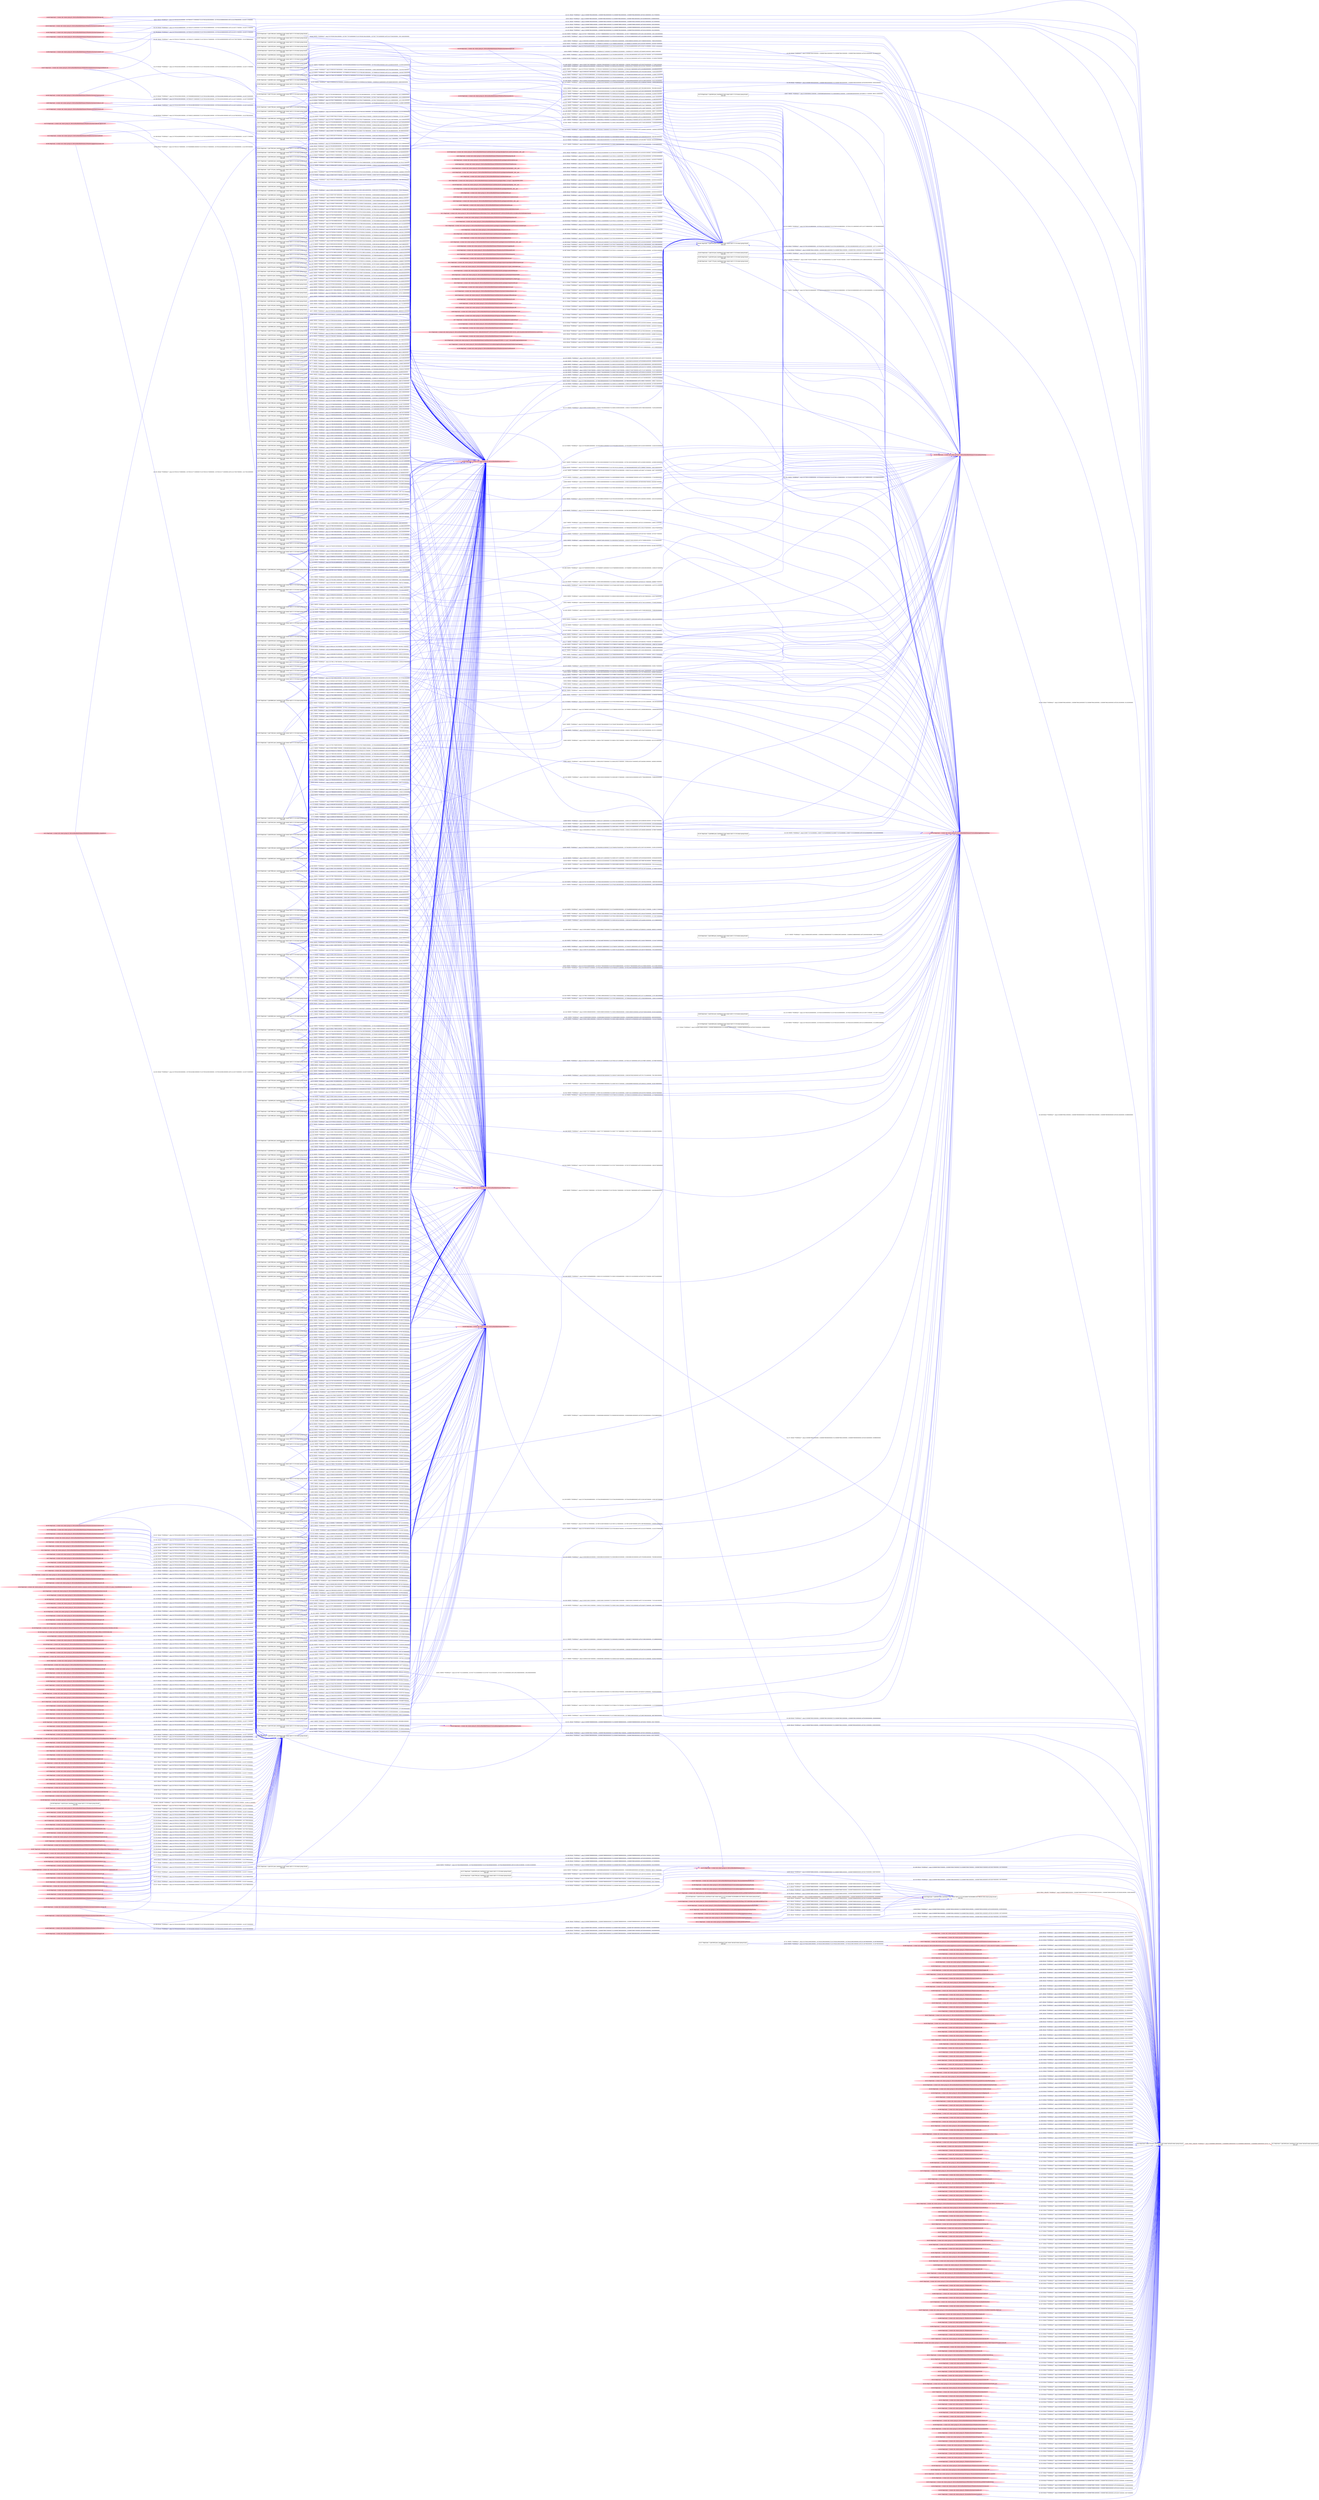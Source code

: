 digraph  {
rankdir=LR
"0"[color=black,label="id:0 HopCount: 0 pid:2724 proc_starttime:0 cmd: owner uid:null owner group id:null,\n null null", shape=box,style=solid];
"1"[color=black,label="id:1 HopCount: 1 pid:2828 proc_starttime:0 cmd: owner uid:null owner group id:null,\n null null", shape=box,style=solid];
"0" -> "1" [id=601,__obj="PROC_CREATE"color=red,label="id:601 PROC_CREATE **NORMAL**  seqs:[1558096891586000000, 1558096891586000000] T:[1558096891586000000, 1558096891586000000] relT:[0, 0]",style=solid];
"30"[color=black,label="id:30 HopCount: -3 pid:3020 proc_starttime:0 cmd: owner uid:S-1-5-18 owner group id:null,\n null null", shape=box,style=solid];
"336"[color=pink,label="id:336 HopCount: -2 owner uid: owner group id: /Device/HarddiskVolume2/Users/admin ", shape=oval,style=filled];
"30" -> "336" [id=602,__obj="WRITE"color=blue,label="id:602 WRITE **NORMAL**  seqs:[1557888723026000000, 1557888723026000000] T:[1557888723026000000, 1557888723026000000] relT:[208168560000000, 208168560000000]",style=solid];
"5"[color=pink,label="id:5 HopCount: -4 owner uid: owner group id: /Device/HarddiskVolume2/Windows/System32/urlmon.dll ", shape=oval,style=filled];
"482"[color=black,label="id:482 HopCount: -3 pid:8380 proc_starttime:0 cmd: owner uid:S-1-5-18 owner group id:null,\n null null", shape=box,style=solid];
"5" -> "482" [id=603,__obj="READ"color=blue,label="id:603 READ **NORMAL**  seqs:[1557955455853000000, 1557956187210000000] T:[1557955455853000000, 1557955455853000000] relT:[141435733000000, 141435733000000]",style=solid];
"10"[color=pink,label="id:10 HopCount: -4 owner uid: owner group id: /Device/HarddiskVolume2/WINDOWS/SYSWOW64/D3D10WARP.DLL ", shape=oval,style=filled];
"10" -> "482" [id=604,__obj="READ"color=blue,label="id:604 READ **NORMAL**  seqs:[1557955315784000000, 1557955315784000000] T:[1557955315784000000, 1557955315784000000] relT:[141575802000000, 141575802000000]",style=solid];
"414"[color=black,label="id:414 HopCount: -3 pid:6304 proc_starttime:0 cmd: owner uid:S-1-5-18 owner group id:null,\n null null", shape=box,style=solid];
"414" -> "336" [id=605,__obj="WRITE"color=blue,label="id:605 WRITE **NORMAL**  seqs:[1558025246679000000, 1558028242364000000] T:[1558025246679000000, 1558028242364000000] relT:[71644907000000, 68649222000000]",style=solid];
"490"[color=pink,label="id:490 HopCount: -2 owner uid: owner group id: /Device/HarddiskVolume2/Windows/System32/bcrypt.dll ", shape=oval,style=filled];
"491"[color=black,label="id:491 HopCount: -3 pid:1556 proc_starttime:0 cmd: owner uid:S-1-5-18 owner group id:null,\n null null", shape=box,style=solid];
"490" -> "491" [id=606,__obj="READ"color=blue,label="id:606 READ **NORMAL**  seqs:[1557952992886000000, 1557954793141000000] T:[1557952992886000000, 1557953776498000000] relT:[143898700000000, 143115088000000]",style=solid];
"14"[color=black,label="id:14 HopCount: -3 pid:6704 proc_starttime:0 cmd: owner uid:S-1-5-18 owner group id:null,\n null null", shape=box,style=solid];
"14" -> "336" [id=607,__obj="WRITE"color=blue,label="id:607 WRITE **NORMAL**  seqs:[1557868871394000000, 1557871001246000000] T:[1557868871394000000, 1557871001246000000] relT:[228020192000000, 225890340000000]",style=solid];
"338"[color=pink,label="id:338 HopCount: -2 owner uid: owner group id: /Device/HarddiskVolume2/Windows/System32/userenv.dll ", shape=oval,style=filled];
"338" -> "482" [id=608,__obj="READ"color=blue,label="id:608 READ **NORMAL**  seqs:[1557955443600000000, 1557956187174000000] T:[1557955443600000000, 1557955443600000000] relT:[141447986000000, 141447986000000]",style=solid];
"17"[color=pink,label="id:17 HopCount: -4 owner uid: owner group id: /Device/HarddiskVolume2/salt/bin/Lib/weakref.pyc ", shape=oval,style=filled];
"17" -> "491" [id=609,__obj="READ"color=blue,label="id:609 READ **NORMAL**  seqs:[1557953541049000000, 1557953541049000000] T:[1557953541049000000, 1557953541049000000] relT:[143350537000000, 143350537000000]",style=solid];
"12"[color=pink,label="id:12 HopCount: -4 owner uid: owner group id: /Device/HarddiskVolume2/PROGRAM FILES (X86)/MICROSOFT OFFICE/OFFICE15/ADDINS/POWER VIEW EXCEL ADD-IN/ADHOCREPORTINGEXCELCLIENT.DLL ", shape=oval,style=filled];
"12" -> "491" [id=610,__obj="READ"color=blue,label="id:610 READ **NORMAL**  seqs:[1557953111347000000, 1557953111347000000] T:[1557953111347000000, 1557953111347000000] relT:[143780239000000, 143780239000000]",style=solid];
"18"[color=pink,label="id:18 HopCount: -4 owner uid: owner group id: /Device/HarddiskVolume2/ProgramData/Microsoft/Windows/AppRepository/StateRepository-Machine.srd ", shape=oval,style=filled];
"18" -> "482" [id=611,__obj="READ"color=blue,label="id:611 READ **NORMAL**  seqs:[1557955443594000000, 1557955443594000000] T:[1557955443594000000, 1557955443594000000] relT:[141447992000000, 141447992000000]",style=solid];
"404"[color=black,label="id:404 HopCount: -3 pid:7444 proc_starttime:0 cmd: owner uid:S-1-5-18 owner group id:null,\n null null", shape=box,style=solid];
"404" -> "336" [id=612,__obj="WRITE"color=blue,label="id:612 WRITE **NORMAL**  seqs:[1558016536033000000, 1558016536033000000] T:[1558016536033000000, 1558016536033000000] relT:[80355553000000, 80355553000000]",style=solid];
"22"[color=pink,label="id:22 HopCount: -4 owner uid: owner group id: /Device/HarddiskVolume2/Users/admin/generic.txt ", shape=oval,style=filled];
"22" -> "491" [id=613,__obj="READ"color=blue,label="id:613 READ **NORMAL**  seqs:[1557952992884000000, 1557954793134000000] T:[1557952992884000000, 1557952992884000000] relT:[143898702000000, 143898702000000]",style=solid];
"19"[color=pink,label="id:19 HopCount: -4 owner uid: owner group id: /Device/HarddiskVolume2/salt/bin/Lib/site-packages/PyYAML-3.11-py2.7-win-amd64.egg/yaml/parser.pyc ", shape=oval,style=filled];
"19" -> "491" [id=614,__obj="READ"color=blue,label="id:614 READ **NORMAL**  seqs:[1557953541050000000, 1557953541050000000] T:[1557953541050000000, 1557953541050000000] relT:[143350536000000, 143350536000000]",style=solid];
"371"[color=black,label="id:371 HopCount: -3 pid:9116 proc_starttime:0 cmd: owner uid:S-1-5-18 owner group id:null,\n null null", shape=box,style=solid];
"371" -> "336" [id=615,__obj="WRITE"color=blue,label="id:615 WRITE **NORMAL**  seqs:[1558022124686000000, 1558023617496000000] T:[1558022124686000000, 1558023617496000000] relT:[74766900000000, 73274090000000]",style=solid];
"23"[color=pink,label="id:23 HopCount: -4 owner uid: owner group id: /Device/HarddiskVolume2/Windows/System32/ntdll.dll ", shape=oval,style=filled];
"23" -> "482" [id=616,__obj="READ"color=blue,label="id:616 READ **NORMAL**  seqs:[1557955315758000000, 1557956086861000000] T:[1557955315758000000, 1557955443599000000] relT:[141575828000000, 141447987000000]",style=solid];
"25"[color=black,label="id:25 HopCount: -3 pid:1400 proc_starttime:0 cmd: owner uid:S-1-5-18 owner group id:null,\n null null", shape=box,style=solid];
"25" -> "336" [id=617,__obj="WRITE"color=blue,label="id:617 WRITE **NORMAL**  seqs:[1557902910661000000, 1557902910661000000] T:[1557902910661000000, 1557902910661000000] relT:[193980925000000, 193980925000000]",style=solid];
"27"[color=pink,label="id:27 HopCount: -4 owner uid: owner group id: /Device/HarddiskVolume2/Users/admin/AppData/Roaming/Mozilla/Firefox/Crash Reports ", shape=oval,style=filled];
"27" -> "491" [id=618,__obj="READ"color=blue,label="id:618 READ **NORMAL**  seqs:[1557953180367000000, 1557953180367000000] T:[1557953180367000000, 1557953180367000000] relT:[143711219000000, 143711219000000]",style=solid];
"294"[color=pink,label="id:294 HopCount: -4 owner uid: owner group id: /Device/HarddiskVolume2/Windows/System32/atlthunk.dll ", shape=oval,style=filled];
"294" -> "491" [id=619,__obj="READ"color=blue,label="id:619 READ **NORMAL**  seqs:[1557953776506000000, 1557953776506000000] T:[1557953776506000000, 1557953776506000000] relT:[143115080000000, 143115080000000]",style=solid];
"420"[color=pink,label="id:420 HopCount: -2 owner uid: owner group id: /Device/HarddiskVolume2/Windows/System32/combase.dll ", shape=oval,style=filled];
"420" -> "482" [id=620,__obj="READ"color=blue,label="id:620 READ **NORMAL**  seqs:[1557955443591000000, 1557956187172000000] T:[1557955443591000000, 1557955443600000000] relT:[141447995000000, 141447986000000]",style=solid];
"29"[color=pink,label="id:29 HopCount: -4 owner uid: owner group id: /Device/HarddiskVolume2/salt/bin/Lib/site-packages/backports/ssl_match_hostname/__init__.pyc ", shape=oval,style=filled];
"29" -> "491" [id=621,__obj="READ"color=blue,label="id:621 READ **NORMAL**  seqs:[1557953541055000000, 1557953541055000000] T:[1557953541055000000, 1557953541055000000] relT:[143350531000000, 143350531000000]",style=solid];
"7"[color=black,label="id:7 HopCount: -3 pid:6132 proc_starttime:0 cmd: owner uid:S-1-5-18 owner group id:null,\n null null", shape=box,style=solid];
"7" -> "336" [id=622,__obj="WRITE"color=blue,label="id:622 WRITE **NORMAL**  seqs:[1557845433524000000, 1557845433524000000] T:[1557845433524000000, 1557845433524000000] relT:[251458062000000, 251458062000000]",style=solid];
"6"[color=pink,label="id:6 HopCount: -4 owner uid: owner group id: /Device/HarddiskVolume2/salt/bin/Lib/site-packages/salt/exceptions.pyc ", shape=oval,style=filled];
"6" -> "491" [id=623,__obj="READ"color=blue,label="id:623 READ **NORMAL**  seqs:[1557953541049000000, 1557953541049000000] T:[1557953541049000000, 1557953541049000000] relT:[143350537000000, 143350537000000]",style=solid];
"36"[color=black,label="id:36 HopCount: -3 pid:6832 proc_starttime:0 cmd: owner uid:S-1-5-18 owner group id:null,\n null null", shape=box,style=solid];
"36" -> "336" [id=624,__obj="WRITE"color=blue,label="id:624 WRITE **NORMAL**  seqs:[1557879552583000000, 1557881237162000000] T:[1557879552583000000, 1557881237162000000] relT:[217339003000000, 215654424000000]",style=solid];
"66"[color=pink,label="id:66 HopCount: -4 owner uid: owner group id: /Device/HarddiskVolume2/WINDOWS/SYSWOW64/NTMARTA.DLL ", shape=oval,style=filled];
"66" -> "491" [id=625,__obj="READ"color=blue,label="id:625 READ **NORMAL**  seqs:[1557953111348000000, 1557953111348000000] T:[1557953111348000000, 1557953111348000000] relT:[143780238000000, 143780238000000]",style=solid];
"38"[color=pink,label="id:38 HopCount: -4 owner uid: owner group id: /Device/HarddiskVolume2/Windows/SysWOW64/msvcr100.dll ", shape=oval,style=filled];
"38" -> "482" [id=626,__obj="READ"color=blue,label="id:626 READ **NORMAL**  seqs:[1557955315783000000, 1557955315783000000] T:[1557955315783000000, 1557955315783000000] relT:[141575803000000, 141575803000000]",style=solid];
"490" -> "482" [id=627,__obj="READ"color=blue,label="id:627 READ **NORMAL**  seqs:[1557955443592000000, 1557956187172000000] T:[1557955443592000000, 1557955455869000000] relT:[141447994000000, 141435717000000]",style=solid];
"415"[color=black,label="id:415 HopCount: -3 pid:6752 proc_starttime:0 cmd: owner uid:S-1-5-18 owner group id:null,\n null null", shape=box,style=solid];
"415" -> "336" [id=628,__obj="WRITE"color=blue,label="id:628 WRITE **NORMAL**  seqs:[1557960355278000000, 1557964393419000000] T:[1557960355278000000, 1557964393419000000] relT:[136536308000000, 132498167000000]",style=solid];
"46"[color=black,label="id:46 HopCount: -3 pid:3096 proc_starttime:0 cmd: owner uid:S-1-5-18 owner group id:null,\n null null", shape=box,style=solid];
"46" -> "336" [id=629,__obj="WRITE"color=blue,label="id:629 WRITE **NORMAL**  seqs:[1557849835042000000, 1557849835042000000] T:[1557849835042000000, 1557849835042000000] relT:[247056544000000, 247056544000000]",style=solid];
"47"[color=pink,label="id:47 HopCount: -4 owner uid: owner group id: /Device/HarddiskVolume2/Windows/System32/msasn1.dll ", shape=oval,style=filled];
"47" -> "482" [id=630,__obj="READ"color=blue,label="id:630 READ **NORMAL**  seqs:[1557955443600000000, 1557956187209000000] T:[1557955443600000000, 1557955443600000000] relT:[141447986000000, 141447986000000]",style=solid];
"44"[color=pink,label="id:44 HopCount: -4 owner uid: owner group id: /Device/HarddiskVolume2/salt/bin/lib/site-packages/cryptography/__init__.pyc ", shape=oval,style=filled];
"44" -> "491" [id=631,__obj="READ"color=blue,label="id:631 READ **NORMAL**  seqs:[1557953541056000000, 1557953541056000000] T:[1557953541056000000, 1557953541056000000] relT:[143350530000000, 143350530000000]",style=solid];
"427"[color=black,label="id:427 HopCount: -3 pid:676 proc_starttime:0 cmd: owner uid:S-1-5-18 owner group id:null,\n null null", shape=box,style=solid];
"427" -> "336" [id=632,__obj="WRITE"color=blue,label="id:632 WRITE **NORMAL**  seqs:[1557900494496000000, 1557901438231000000] T:[1557900494496000000, 1557901438231000000] relT:[196397090000000, 195453355000000]",style=solid];
"53"[color=pink,label="id:53 HopCount: -4 owner uid: owner group id: /Device/HarddiskVolume2/Windows/System32/sechost.dll ", shape=oval,style=filled];
"53" -> "482" [id=633,__obj="READ"color=blue,label="id:633 READ **NORMAL**  seqs:[1557955443600000000, 1557956187172000000] T:[1557955443600000000, 1557955455868000000] relT:[141447986000000, 141435718000000]",style=solid];
"50"[color=pink,label="id:50 HopCount: -4 owner uid: owner group id: /Device/HarddiskVolume2/salt/bin/Lib/site-packages/markupsafe/__init__.pyc ", shape=oval,style=filled];
"50" -> "491" [id=634,__obj="READ"color=blue,label="id:634 READ **NORMAL**  seqs:[1557953541054000000, 1557953541054000000] T:[1557953541054000000, 1557953541054000000] relT:[143350532000000, 143350532000000]",style=solid];
"48"[color=black,label="id:48 HopCount: -2 pid:6432 proc_starttime:0 cmd: owner uid:S-1-5-21-231540947-922634896-4161786520-1004 owner group id:null,\n null null", shape=box,style=solid];
"48" -> "0" [id=635,__obj="PROC_CREATE"color=red,label="id:635 PROC_CREATE **NORMAL**  seqs:[1558096798905000000, 1558096798905000000] T:[1558096798905000000, 1558096798905000000] relT:[92681000000, 92681000000]",style=solid];
"55"[color=black,label="id:55 HopCount: -3 pid:1364 proc_starttime:0 cmd: owner uid:S-1-5-18 owner group id:null,\n null null", shape=box,style=solid];
"55" -> "336" [id=636,__obj="WRITE"color=blue,label="id:636 WRITE **NORMAL**  seqs:[1557877769516000000, 1557877769516000000] T:[1557877769516000000, 1557877769516000000] relT:[219122070000000, 219122070000000]",style=solid];
"61"[color=pink,label="id:61 HopCount: -4 owner uid: owner group id: /Device/HarddiskVolume2/Windows/System32/gdi32.dll ", shape=oval,style=filled];
"61" -> "482" [id=637,__obj="READ"color=blue,label="id:637 READ **NORMAL**  seqs:[1557955443600000000, 1557956086861000000] T:[1557955443600000000, 1557955455868000000] relT:[141447986000000, 141435718000000]",style=solid];
"57"[color=pink,label="id:57 HopCount: -4 owner uid: owner group id: /Device/HarddiskVolume2/salt/bin/Lib/abc.pyc ", shape=oval,style=filled];
"57" -> "491" [id=638,__obj="READ"color=blue,label="id:638 READ **NORMAL**  seqs:[1557953541048000000, 1557953541048000000] T:[1557953541048000000, 1557953541048000000] relT:[143350538000000, 143350538000000]",style=solid];
"54"[color=pink,label="id:54 HopCount: -2 owner uid: owner group id: /Device/HarddiskVolume2/Windows/System32/setupapi.dll ", shape=oval,style=filled];
"54" -> "0" [id=639,__obj="READ"color=blue,label="id:639 READ **NORMAL**  seqs:[1558096798969000000, 1558096798969000000] T:[1558096798969000000, 1558096798969000000] relT:[92617000000, 92617000000]",style=solid];
"63"[color=black,label="id:63 HopCount: -3 pid:2304 proc_starttime:0 cmd: owner uid:S-1-5-18 owner group id:null,\n null null", shape=box,style=solid];
"63" -> "336" [id=640,__obj="WRITE"color=blue,label="id:640 WRITE **NORMAL**  seqs:[1557909280317000000, 1557909280317000000] T:[1557909280317000000, 1557909280317000000] relT:[187611269000000, 187611269000000]",style=solid];
"3"[color=pink,label="id:3 HopCount: -4 owner uid: owner group id: /Device/HarddiskVolume2/Windows/System32/CoreMessaging.dll ", shape=oval,style=filled];
"3" -> "482" [id=641,__obj="READ"color=blue,label="id:641 READ **NORMAL**  seqs:[1557955455854000000, 1557955455854000000] T:[1557955455854000000, 1557955455854000000] relT:[141435732000000, 141435732000000]",style=solid];
"23" -> "491" [id=642,__obj="READ"color=blue,label="id:642 READ **NORMAL**  seqs:[1557952992885000000, 1557954793128000000] T:[1557952992885000000, 1557953776504000000] relT:[143898701000000, 143115082000000]",style=solid];
"62"[color=pink,label="id:62 HopCount: -2 owner uid: owner group id: /Windows/System32/gdi32full.dll ", shape=oval,style=filled];
"62" -> "0" [id=643,__obj="READ"color=blue,label="id:643 READ **NORMAL**  seqs:[1558096798944000000, 1558096798944000000] T:[1558096798944000000, 1558096798944000000] relT:[92642000000, 92642000000]",style=solid];
"317"[color=black,label="id:317 HopCount: -3 pid:6052 proc_starttime:0 cmd: owner uid:S-1-5-18 owner group id:null,\n null null", shape=box,style=solid];
"446"[color=pink,label="id:446 HopCount: -2 owner uid: owner group id: /Device/HarddiskVolume2/WINDOWS ", shape=oval,style=filled];
"317" -> "446" [id=644,__obj="WRITE"color=blue,label="id:644 WRITE **NORMAL**  seqs:[1557848215644000000, 1557848215644000000] T:[1557848215644000000, 1557848215644000000] relT:[248675942000000, 248675942000000]",style=solid];
"267"[color=black,label="id:267 HopCount: -3 pid:8896 proc_starttime:0 cmd: owner uid:S-1-5-18 owner group id:null,\n null null", shape=box,style=solid];
"267" -> "446" [id=645,__obj="WRITE"color=blue,label="id:645 WRITE **NORMAL**  seqs:[1557957170669000000, 1557962080888000000] T:[1557957170669000000, 1557962080888000000] relT:[139720917000000, 134810698000000]",style=solid];
"282"[color=black,label="id:282 HopCount: -3 pid:800 proc_starttime:0 cmd: owner uid:S-1-5-18 owner group id:null,\n null null", shape=box,style=solid];
"282" -> "446" [id=646,__obj="WRITE"color=blue,label="id:646 WRITE **NORMAL**  seqs:[1558008188010000000, 1558008188010000000] T:[1558008188010000000, 1558008188010000000] relT:[88703576000000, 88703576000000]",style=solid];
"305"[color=black,label="id:305 HopCount: -3 pid:7448 proc_starttime:0 cmd: owner uid:S-1-5-18 owner group id:null,\n null null", shape=box,style=solid];
"305" -> "446" [id=647,__obj="WRITE"color=blue,label="id:647 WRITE **NORMAL**  seqs:[1558014743378000000, 1558030041832000000] T:[1558014743378000000, 1558030041832000000] relT:[82148208000000, 66849754000000]",style=solid];
"181"[color=black,label="id:181 HopCount: -3 pid:7816 proc_starttime:0 cmd: owner uid:S-1-5-18 owner group id:null,\n null null", shape=box,style=solid];
"181" -> "446" [id=648,__obj="WRITE"color=blue,label="id:648 WRITE **NORMAL**  seqs:[1558047100568000000, 1558049952092000000] T:[1558047100568000000, 1558049952092000000] relT:[49791018000000, 46939494000000]",style=solid];
"482" -> "446" [id=649,__obj="WRITE"color=blue,label="id:649 WRITE **NORMAL**  seqs:[1557956503650000000, 1557956996605000000] T:[1557956503650000000, 1557956996605000000] relT:[140387936000000, 139894981000000]",style=solid];
"231"[color=black,label="id:231 HopCount: -3 pid:4432 proc_starttime:0 cmd: owner uid:S-1-5-18 owner group id:null,\n null null", shape=box,style=solid];
"231" -> "446" [id=650,__obj="WRITE"color=blue,label="id:650 WRITE **NORMAL**  seqs:[1558077707736000000, 1558077707736000000] T:[1558077707736000000, 1558077707736000000] relT:[19183850000000, 19183850000000]",style=solid];
"365"[color=black,label="id:365 HopCount: -3 pid:5728 proc_starttime:0 cmd: owner uid:S-1-5-18 owner group id:null,\n null null", shape=box,style=solid];
"365" -> "446" [id=651,__obj="WRITE"color=blue,label="id:651 WRITE **NORMAL**  seqs:[1557969187264000000, 1557969187264000000] T:[1557969187264000000, 1557969187264000000] relT:[127704322000000, 127704322000000]",style=solid];
"265"[color=black,label="id:265 HopCount: -3 pid:8384 proc_starttime:0 cmd: owner uid:S-1-5-18 owner group id:null,\n null null", shape=box,style=solid];
"265" -> "336" [id=652,__obj="WRITE"color=blue,label="id:652 WRITE **NORMAL**  seqs:[1558057782786000000, 1558057782786000000] T:[1558057782786000000, 1558057782786000000] relT:[39108800000000, 39108800000000]",style=solid];
"41"[color=pink,label="id:41 HopCount: -4 owner uid: owner group id: /Device/HarddiskVolume2/salt/bin/Lib/site-packages/Mako-1.0.6-py2.7.egg-info/PKG-INFO ", shape=oval,style=filled];
"41" -> "491" [id=653,__obj="READ"color=blue,label="id:653 READ **NORMAL**  seqs:[1557953541054000000, 1557953541054000000] T:[1557953541054000000, 1557953541054000000] relT:[143350532000000, 143350532000000]",style=solid];
"68"[color=black,label="id:68 HopCount: -3 pid:2260 proc_starttime:0 cmd: owner uid:S-1-5-18 owner group id:null,\n null null", shape=box,style=solid];
"68" -> "446" [id=654,__obj="WRITE"color=blue,label="id:654 WRITE **NORMAL**  seqs:[1558003601149000000, 1558003601149000000] T:[1558003601149000000, 1558003601149000000] relT:[93290437000000, 93290437000000]",style=solid];
"234"[color=black,label="id:234 HopCount: -3 pid:4892 proc_starttime:0 cmd: owner uid:S-1-5-18 owner group id:null,\n null null", shape=box,style=solid];
"234" -> "336" [id=655,__obj="WRITE"color=blue,label="id:655 WRITE **NORMAL**  seqs:[1557934298101000000, 1557934298101000000] T:[1557934298101000000, 1557934298101000000] relT:[162593485000000, 162593485000000]",style=solid];
"180"[color=black,label="id:180 HopCount: -3 pid:7224 proc_starttime:0 cmd: owner uid:S-1-5-18 owner group id:null,\n null null", shape=box,style=solid];
"180" -> "336" [id=656,__obj="WRITE"color=blue,label="id:656 WRITE **NORMAL**  seqs:[1558024837979000000, 1558024837980000000] T:[1558024837979000000, 1558024837980000000] relT:[72053607000000, 72053606000000]",style=solid];
"72"[color=pink,label="id:72 HopCount: -4 owner uid: owner group id: /Device/HarddiskVolume2/Windows/System32/wow64.dll ", shape=oval,style=filled];
"72" -> "482" [id=657,__obj="READ"color=blue,label="id:657 READ **NORMAL**  seqs:[1557955315759000000, 1557955315759000000] T:[1557955315759000000, 1557955315759000000] relT:[141575827000000, 141575827000000]",style=solid];
"74"[color=black,label="id:74 HopCount: -3 pid:3944 proc_starttime:0 cmd: owner uid:S-1-5-18 owner group id:null,\n null null", shape=box,style=solid];
"74" -> "336" [id=658,__obj="WRITE"color=blue,label="id:658 WRITE **NORMAL**  seqs:[1557894506422000000, 1557896475592000000] T:[1557894506422000000, 1557896475592000000] relT:[202385164000000, 200415994000000]",style=solid];
"100"[color=pink,label="id:100 HopCount: -4 owner uid: owner group id: /Device/HarddiskVolume2/salt/bin/Lib/site-packages/packaging/__init__.pyc ", shape=oval,style=filled];
"100" -> "491" [id=659,__obj="READ"color=blue,label="id:659 READ **NORMAL**  seqs:[1557953541054000000, 1557953541054000000] T:[1557953541054000000, 1557953541054000000] relT:[143350532000000, 143350532000000]",style=solid];
"76"[color=pink,label="id:76 HopCount: -4 owner uid: owner group id: /Device/HarddiskVolume2/Windows/System32/crypt32.dll ", shape=oval,style=filled];
"76" -> "482" [id=660,__obj="READ"color=blue,label="id:660 READ **NORMAL**  seqs:[1557955443591000000, 1557956086859000000] T:[1557955443591000000, 1557955443600000000] relT:[141447995000000, 141447986000000]",style=solid];
"83"[color=pink,label="id:83 HopCount: -4 owner uid: owner group id: /Device/HarddiskVolume2/Windows/System32/profapi.dll ", shape=oval,style=filled];
"83" -> "482" [id=661,__obj="READ"color=blue,label="id:661 READ **NORMAL**  seqs:[1557955443600000000, 1557956022108000000] T:[1557955443600000000, 1557955455869000000] relT:[141447986000000, 141435717000000]",style=solid];
"80"[color=black,label="id:80 HopCount: -3 pid:1100 proc_starttime:0 cmd: owner uid:S-1-5-18 owner group id:null,\n null null", shape=box,style=solid];
"80" -> "336" [id=662,__obj="WRITE"color=blue,label="id:662 WRITE **NORMAL**  seqs:[1557954645441000000, 1557955116430000000] T:[1557954645441000000, 1557955116430000000] relT:[142246145000000, 141775156000000]",style=solid];
"78"[color=pink,label="id:78 HopCount: -4 owner uid: owner group id: /Device/HarddiskVolume2/salt/bin/lib/site-packages/dateutil/__init__.pyc ", shape=oval,style=filled];
"78" -> "491" [id=663,__obj="READ"color=blue,label="id:663 READ **NORMAL**  seqs:[1557953541058000000, 1557953541058000000] T:[1557953541058000000, 1557953541058000000] relT:[143350528000000, 143350528000000]",style=solid];
"448"[color=black,label="id:448 HopCount: -3 pid:7640 proc_starttime:0 cmd: owner uid:S-1-5-18 owner group id:null,\n null null", shape=box,style=solid];
"448" -> "336" [id=664,__obj="WRITE"color=blue,label="id:664 WRITE **NORMAL**  seqs:[1557910917632000000, 1557910917632000000] T:[1557910917632000000, 1557910917632000000] relT:[185973954000000, 185973954000000]",style=solid];
"84"[color=pink,label="id:84 HopCount: -4 owner uid: owner group id: /Device/HarddiskVolume2/salt/bin/Lib/dis.pyc ", shape=oval,style=filled];
"84" -> "491" [id=665,__obj="READ"color=blue,label="id:665 READ **NORMAL**  seqs:[1557953541051000000, 1557953541051000000] T:[1557953541051000000, 1557953541051000000] relT:[143350535000000, 143350535000000]",style=solid];
"313"[color=black,label="id:313 HopCount: -3 pid:2032 proc_starttime:0 cmd: owner uid:S-1-5-18 owner group id:null,\n null null", shape=box,style=solid];
"313" -> "336" [id=666,__obj="WRITE"color=blue,label="id:666 WRITE **NORMAL**  seqs:[1558040195644000000, 1558042066123000000] T:[1558040195644000000, 1558042066123000000] relT:[56695942000000, 54825463000000]",style=solid];
"87"[color=pink,label="id:87 HopCount: -4 owner uid: owner group id: /Device/HarddiskVolume2/Windows/SysWOW64/kernel32.dll ", shape=oval,style=filled];
"87" -> "482" [id=667,__obj="READ"color=blue,label="id:667 READ **NORMAL**  seqs:[1557955315783000000, 1557955315783000000] T:[1557955315783000000, 1557955315783000000] relT:[141575803000000, 141575803000000]",style=solid];
"91"[color=black,label="id:91 HopCount: -3 pid:1644 proc_starttime:0 cmd: owner uid:S-1-5-18 owner group id:null,\n null null", shape=box,style=solid];
"91" -> "336" [id=668,__obj="WRITE"color=blue,label="id:668 WRITE **NORMAL**  seqs:[1557887795745000000, 1557887795745000000] T:[1557887795745000000, 1557887795745000000] relT:[209095841000000, 209095841000000]",style=solid];
"89"[color=pink,label="id:89 HopCount: -4 owner uid: owner group id: /Device/HarddiskVolume2/salt/bin/Lib/site-packages/asn1crypto/core.pyc ", shape=oval,style=filled];
"89" -> "491" [id=669,__obj="READ"color=blue,label="id:669 READ **NORMAL**  seqs:[1557953541056000000, 1557953541056000000] T:[1557953541056000000, 1557953541056000000] relT:[143350530000000, 143350530000000]",style=solid];
"464"[color=pink,label="id:464 HopCount: -2 owner uid: owner group id: /Device/HarddiskVolume2/Windows/System32/ole32.dll ", shape=oval,style=filled];
"464" -> "482" [id=670,__obj="READ"color=blue,label="id:670 READ **NORMAL**  seqs:[1557955443592000000, 1557956086859000000] T:[1557955443592000000, 1557955455869000000] relT:[141447994000000, 141435717000000]",style=solid];
"97"[color=black,label="id:97 HopCount: -3 pid:3628 proc_starttime:0 cmd: owner uid:S-1-5-18 owner group id:null,\n null null", shape=box,style=solid];
"97" -> "336" [id=671,__obj="WRITE"color=blue,label="id:671 WRITE **NORMAL**  seqs:[1557907691485000000, 1557907691485000000] T:[1557907691485000000, 1557907691485000000] relT:[189200101000000, 189200101000000]",style=solid];
"465"[color=pink,label="id:465 HopCount: -2 owner uid: owner group id: /Device/HarddiskVolume2/Windows/System32/windows.storage.dll ", shape=oval,style=filled];
"465" -> "482" [id=672,__obj="READ"color=blue,label="id:672 READ **NORMAL**  seqs:[1557955455852000000, 1557956187174000000] T:[1557955455852000000, 1557955455853000000] relT:[141435734000000, 141435733000000]",style=solid];
"95"[color=pink,label="id:95 HopCount: -4 owner uid: owner group id: /Device/HarddiskVolume2/salt/bin/Lib/site-packages/salt/client/__init__.pyc ", shape=oval,style=filled];
"95" -> "491" [id=673,__obj="READ"color=blue,label="id:673 READ **NORMAL**  seqs:[1557953541054000000, 1557953541054000000] T:[1557953541054000000, 1557953541054000000] relT:[143350532000000, 143350532000000]",style=solid];
"381"[color=black,label="id:381 HopCount: -3 pid:8880 proc_starttime:0 cmd: owner uid:S-1-5-18 owner group id:null,\n null null", shape=box,style=solid];
"381" -> "446" [id=674,__obj="WRITE"color=blue,label="id:674 WRITE **NORMAL**  seqs:[1558049622255000000, 1558050254752000000] T:[1558049622255000000, 1558050254752000000] relT:[47269331000000, 46636834000000]",style=solid];
"34"[color=pink,label="id:34 HopCount: -4 owner uid: owner group id: /Device/HarddiskVolume2/Windows/System32/iertutil.dll ", shape=oval,style=filled];
"34" -> "482" [id=675,__obj="READ"color=blue,label="id:675 READ **NORMAL**  seqs:[1557955455853000000, 1557956187210000000] T:[1557955455853000000, 1557955455853000000] relT:[141435733000000, 141435733000000]",style=solid];
"175"[color=black,label="id:175 HopCount: -3 pid:1176 proc_starttime:0 cmd: owner uid:S-1-5-18 owner group id:null,\n null null", shape=box,style=solid];
"175" -> "446" [id=676,__obj="WRITE"color=blue,label="id:676 WRITE **NORMAL**  seqs:[1558045711418000000, 1558046330904000000] T:[1558045711418000000, 1558046330904000000] relT:[51180168000000, 50560682000000]",style=solid];
"159"[color=black,label="id:159 HopCount: -3 pid:5084 proc_starttime:0 cmd: owner uid:S-1-5-18 owner group id:null,\n null null", shape=box,style=solid];
"159" -> "446" [id=677,__obj="WRITE"color=blue,label="id:677 WRITE **NORMAL**  seqs:[1558066177267000000, 1558066177267000000] T:[1558066177267000000, 1558066177267000000] relT:[30714319000000, 30714319000000]",style=solid];
"473"[color=black,label="id:473 HopCount: -3 pid:3468 proc_starttime:0 cmd: owner uid:S-1-5-18 owner group id:null,\n null null", shape=box,style=solid];
"473" -> "446" [id=678,__obj="WRITE"color=blue,label="id:678 WRITE **NORMAL**  seqs:[1558022523885000000, 1558024172407000000] T:[1558022523885000000, 1558024172407000000] relT:[74367701000000, 72719179000000]",style=solid];
"370"[color=black,label="id:370 HopCount: -3 pid:5140 proc_starttime:0 cmd: owner uid:S-1-5-18 owner group id:null,\n null null", shape=box,style=solid];
"370" -> "446" [id=679,__obj="WRITE"color=blue,label="id:679 WRITE **NORMAL**  seqs:[1558024469373000000, 1558024469373000000] T:[1558024469373000000, 1558024469373000000] relT:[72422213000000, 72422213000000]",style=solid];
"247"[color=black,label="id:247 HopCount: -3 pid:6332 proc_starttime:0 cmd: owner uid:S-1-5-18 owner group id:null,\n null null", shape=box,style=solid];
"247" -> "446" [id=680,__obj="WRITE"color=blue,label="id:680 WRITE **NORMAL**  seqs:[1558040142567000000, 1558055936229000000] T:[1558040142567000000, 1558055936229000000] relT:[56749019000000, 40955357000000]",style=solid];
"376"[color=black,label="id:376 HopCount: -3 pid:1396 proc_starttime:0 cmd: owner uid:S-1-5-18 owner group id:null,\n null null", shape=box,style=solid];
"376" -> "446" [id=681,__obj="WRITE"color=blue,label="id:681 WRITE **NORMAL**  seqs:[1558095743955000000, 1558095743955000000] T:[1558095743955000000, 1558095743955000000] relT:[1147631000000, 1147631000000]",style=solid];
"205"[color=black,label="id:205 HopCount: -3 pid:316 proc_starttime:0 cmd: owner uid:S-1-5-18 owner group id:null,\n null null", shape=box,style=solid];
"205" -> "446" [id=682,__obj="WRITE"color=blue,label="id:682 WRITE **NORMAL**  seqs:[1557845782525000000, 1557845782525000000] T:[1557845782525000000, 1557845782525000000] relT:[251109061000000, 251109061000000]",style=solid];
"405"[color=black,label="id:405 HopCount: -3 pid:5444 proc_starttime:0 cmd: owner uid:S-1-5-18 owner group id:null,\n null null", shape=box,style=solid];
"405" -> "446" [id=683,__obj="WRITE"color=blue,label="id:683 WRITE **NORMAL**  seqs:[1558035079772000000, 1558035096198000000] T:[1558035079772000000, 1558035096198000000] relT:[61811814000000, 61795388000000]",style=solid];
"182"[color=black,label="id:182 HopCount: -3 pid:5816 proc_starttime:0 cmd: owner uid:S-1-5-18 owner group id:null,\n null null", shape=box,style=solid];
"182" -> "446" [id=684,__obj="WRITE"color=blue,label="id:684 WRITE **NORMAL**  seqs:[1557850037332000000, 1557850037332000000] T:[1557850037332000000, 1557850037332000000] relT:[246854254000000, 246854254000000]",style=solid];
"283"[color=black,label="id:283 HopCount: -3 pid:1276 proc_starttime:0 cmd: owner uid:S-1-5-18 owner group id:null,\n null null", shape=box,style=solid];
"283" -> "336" [id=685,__obj="WRITE"color=blue,label="id:685 WRITE **NORMAL**  seqs:[1557955460498000000, 1557956898376000000] T:[1557955460498000000, 1557956898376000000] relT:[141431088000000, 139993210000000]",style=solid];
"347"[color=pink,label="id:347 HopCount: -4 owner uid: owner group id: /Device/HarddiskVolume2/salt/bin/Lib/random.pyc ", shape=oval,style=filled];
"347" -> "491" [id=686,__obj="READ"color=blue,label="id:686 READ **NORMAL**  seqs:[1557953541049000000, 1557953541049000000] T:[1557953541049000000, 1557953541049000000] relT:[143350537000000, 143350537000000]",style=solid];
"202"[color=black,label="id:202 HopCount: -3 pid:4944 proc_starttime:0 cmd: owner uid:S-1-5-18 owner group id:null,\n null null", shape=box,style=solid];
"202" -> "336" [id=687,__obj="WRITE"color=blue,label="id:687 WRITE **NORMAL**  seqs:[1558029423356000000, 1558029423357000000] T:[1558029423356000000, 1558029423357000000] relT:[67468230000000, 67468229000000]",style=solid];
"293"[color=black,label="id:293 HopCount: -3 pid:8152 proc_starttime:0 cmd: owner uid:S-1-5-18 owner group id:null,\n null null", shape=box,style=solid];
"293" -> "336" [id=688,__obj="WRITE"color=blue,label="id:688 WRITE **NORMAL**  seqs:[1558011788051000000, 1558011788051000000] T:[1558011788051000000, 1558011788051000000] relT:[85103535000000, 85103535000000]",style=solid];
"105"[color=black,label="id:105 HopCount: -3 pid:6816 proc_starttime:0 cmd: owner uid:S-1-5-18 owner group id:null,\n null null", shape=box,style=solid];
"105" -> "336" [id=689,__obj="WRITE"color=blue,label="id:689 WRITE **NORMAL**  seqs:[1557906267723000000, 1557906267723000000] T:[1557906267723000000, 1557906267723000000] relT:[190623863000000, 190623863000000]",style=solid];
"110"[color=pink,label="id:110 HopCount: -4 owner uid: owner group id: /Device/HarddiskVolume2/WINDOWS/SYSWOW64/UXTHEME.DLL ", shape=oval,style=filled];
"110" -> "482" [id=690,__obj="READ"color=blue,label="id:690 READ **NORMAL**  seqs:[1557955315784000000, 1557955315784000000] T:[1557955315784000000, 1557955315784000000] relT:[141575802000000, 141575802000000]",style=solid];
"156"[color=black,label="id:156 HopCount: -3 pid:1280 proc_starttime:0 cmd: owner uid:S-1-5-18 owner group id:null,\n null null", shape=box,style=solid];
"156" -> "336" [id=691,__obj="WRITE"color=blue,label="id:691 WRITE **NORMAL**  seqs:[1557940285138000000, 1557940349239000000] T:[1557940285138000000, 1557940349239000000] relT:[156606448000000, 156542347000000]",style=solid];
"107"[color=black,label="id:107 HopCount: -3 pid:312 proc_starttime:0 cmd: owner uid:S-1-5-18 owner group id:null,\n null null", shape=box,style=solid];
"107" -> "336" [id=692,__obj="WRITE"color=blue,label="id:692 WRITE **NORMAL**  seqs:[1557883300491000000, 1557883300491000000] T:[1557883300491000000, 1557883300491000000] relT:[213591095000000, 213591095000000]",style=solid];
"349"[color=black,label="id:349 HopCount: -3 pid:1260 proc_starttime:0 cmd: owner uid:S-1-5-18 owner group id:null,\n null null", shape=box,style=solid];
"349" -> "336" [id=693,__obj="WRITE"color=blue,label="id:693 WRITE **NORMAL**  seqs:[1557940788942000000, 1557945183744000000] T:[1557940788942000000, 1557945183744000000] relT:[156102644000000, 151707842000000]",style=solid];
"161"[color=black,label="id:161 HopCount: -3 pid:5788 proc_starttime:0 cmd: owner uid:S-1-5-18 owner group id:null,\n null null", shape=box,style=solid];
"161" -> "336" [id=694,__obj="WRITE"color=blue,label="id:694 WRITE **NORMAL**  seqs:[1558021463850000000, 1558021463850000000] T:[1558021463850000000, 1558021463850000000] relT:[75427736000000, 75427736000000]",style=solid];
"111"[color=black,label="id:111 HopCount: -3 pid:6860 proc_starttime:0 cmd: owner uid:S-1-5-18 owner group id:null,\n null null", shape=box,style=solid];
"111" -> "336" [id=695,__obj="WRITE"color=blue,label="id:695 WRITE **NORMAL**  seqs:[1557855433420000000, 1557856983580000000] T:[1557855433420000000, 1557856983580000000] relT:[241458166000000, 239908006000000]",style=solid];
"210"[color=black,label="id:210 HopCount: -3 pid:5108 proc_starttime:0 cmd: owner uid:S-1-5-18 owner group id:null,\n null null", shape=box,style=solid];
"210" -> "336" [id=696,__obj="WRITE"color=blue,label="id:696 WRITE **NORMAL**  seqs:[1557946646974000000, 1557946940510000000] T:[1557946646974000000, 1557946940510000000] relT:[150244612000000, 149951076000000]",style=solid];
"243"[color=black,label="id:243 HopCount: -3 pid:2824 proc_starttime:0 cmd: owner uid:S-1-5-18 owner group id:null,\n null null", shape=box,style=solid];
"243" -> "336" [id=697,__obj="WRITE"color=blue,label="id:697 WRITE **NORMAL**  seqs:[1558044194113000000, 1558044528821000000] T:[1558044194113000000, 1558044528821000000] relT:[52697473000000, 52362765000000]",style=solid];
"114"[color=pink,label="id:114 HopCount: -4 owner uid: owner group id: /Device/HarddiskVolume2/Windows/System32/AppXDeploymentClient.dll ", shape=oval,style=filled];
"114" -> "482" [id=698,__obj="READ"color=blue,label="id:698 READ **NORMAL**  seqs:[1557955443600000000, 1557955443600000000] T:[1557955443600000000, 1557955443600000000] relT:[141447986000000, 141447986000000]",style=solid];
"256"[color=black,label="id:256 HopCount: -3 pid:8656 proc_starttime:0 cmd: owner uid:S-1-5-18 owner group id:null,\n null null", shape=box,style=solid];
"256" -> "336" [id=699,__obj="WRITE"color=blue,label="id:699 WRITE **NORMAL**  seqs:[1558051646640000000, 1558054300523000000] T:[1558051646640000000, 1558054300523000000] relT:[45244946000000, 42591063000000]",style=solid];
"199"[color=black,label="id:199 HopCount: -3 pid:6452 proc_starttime:0 cmd: owner uid:S-1-5-18 owner group id:null,\n null null", shape=box,style=solid];
"199" -> "336" [id=700,__obj="WRITE"color=blue,label="id:700 WRITE **NORMAL**  seqs:[1557927987551000000, 1557929836241000000] T:[1557927987551000000, 1557929836241000000] relT:[168904035000000, 167055345000000]",style=solid];
"299"[color=black,label="id:299 HopCount: -3 pid:2212 proc_starttime:0 cmd: owner uid:S-1-5-18 owner group id:null,\n null null", shape=box,style=solid];
"299" -> "336" [id=701,__obj="WRITE"color=blue,label="id:701 WRITE **NORMAL**  seqs:[1558037742069000000, 1558039446781000000] T:[1558037742069000000, 1558039446781000000] relT:[59149517000000, 57444805000000]",style=solid];
"117"[color=black,label="id:117 HopCount: -3 pid:3720 proc_starttime:0 cmd: owner uid:S-1-5-18 owner group id:null,\n null null", shape=box,style=solid];
"117" -> "336" [id=702,__obj="WRITE"color=blue,label="id:702 WRITE **NORMAL**  seqs:[1557847274693000000, 1557847274693000000] T:[1557847274693000000, 1557847274693000000] relT:[249616893000000, 249616893000000]",style=solid];
"119"[color=pink,label="id:119 HopCount: -4 owner uid: owner group id: /Device/HarddiskVolume2/WINDOWS/SYSWOW64/D2D1.DLL ", shape=oval,style=filled];
"119" -> "482" [id=703,__obj="READ"color=blue,label="id:703 READ **NORMAL**  seqs:[1557955315760000000, 1557955315784000000] T:[1557955315760000000, 1557955315784000000] relT:[141575826000000, 141575802000000]",style=solid];
"115"[color=black,label="id:115 HopCount: -3 pid:4392 proc_starttime:0 cmd: owner uid:S-1-5-18 owner group id:null,\n null null", shape=box,style=solid];
"115" -> "446" [id=704,__obj="WRITE"color=blue,label="id:704 WRITE **NORMAL**  seqs:[1557944379313000000, 1557944458384000000] T:[1557944379313000000, 1557944458384000000] relT:[152512273000000, 152433202000000]",style=solid];
"398"[color=black,label="id:398 HopCount: -3 pid:6836 proc_starttime:0 cmd: owner uid:S-1-5-18 owner group id:null,\n null null", shape=box,style=solid];
"398" -> "336" [id=705,__obj="WRITE"color=blue,label="id:705 WRITE **NORMAL**  seqs:[1558011928788000000, 1558013915742000000] T:[1558011928788000000, 1558013915742000000] relT:[84962798000000, 82975844000000]",style=solid];
"476"[color=black,label="id:476 HopCount: -3 pid:8236 proc_starttime:0 cmd: owner uid:S-1-5-18 owner group id:null,\n null null", shape=box,style=solid];
"476" -> "446" [id=706,__obj="WRITE"color=blue,label="id:706 WRITE **NORMAL**  seqs:[1557961026818000000, 1557964034017000000] T:[1557961026818000000, 1557964034017000000] relT:[135864768000000, 132857569000000]",style=solid];
"121"[color=black,label="id:121 HopCount: -3 pid:5228 proc_starttime:0 cmd: owner uid:S-1-5-20 owner group id:null,\n null null", shape=box,style=solid];
"121" -> "446" [id=707,__obj="WRITE"color=blue,label="id:707 WRITE **NORMAL**  seqs:[1557940429836000000, 1557940429836000000] T:[1557940429836000000, 1557940429836000000] relT:[156461750000000, 156461750000000]",style=solid];
"502"[color=black,label="id:502 HopCount: -3 pid:7840 proc_starttime:0 cmd: owner uid:S-1-5-18 owner group id:null,\n null null", shape=box,style=solid];
"502" -> "446" [id=708,__obj="WRITE"color=blue,label="id:708 WRITE **NORMAL**  seqs:[1558017327141000000, 1558017343476000000] T:[1558017327141000000, 1558017343476000000] relT:[79564445000000, 79548110000000]",style=solid];
"415" -> "446" [id=709,__obj="WRITE"color=blue,label="id:709 WRITE **NORMAL**  seqs:[1557961428260000000, 1557965264275000000] T:[1557961428260000000, 1557965264275000000] relT:[135463326000000, 131627311000000]",style=solid];
"410"[color=black,label="id:410 HopCount: -3 pid:7668 proc_starttime:0 cmd: owner uid:S-1-5-18 owner group id:null,\n null null", shape=box,style=solid];
"410" -> "446" [id=710,__obj="WRITE"color=blue,label="id:710 WRITE **NORMAL**  seqs:[1558050492507000000, 1558050492507000000] T:[1558050492507000000, 1558050492507000000] relT:[46399079000000, 46399079000000]",style=solid];
"451"[color=black,label="id:451 HopCount: -3 pid:4856 proc_starttime:0 cmd: owner uid:S-1-5-18 owner group id:null,\n null null", shape=box,style=solid];
"451" -> "446" [id=711,__obj="WRITE"color=blue,label="id:711 WRITE **NORMAL**  seqs:[1558014311356000000, 1558015237013000000] T:[1558014311356000000, 1558015237013000000] relT:[82580230000000, 81654573000000]",style=solid];
"427" -> "446" [id=712,__obj="WRITE"color=blue,label="id:712 WRITE **NORMAL**  seqs:[1557903157748000000, 1557903157748000000] T:[1557903157748000000, 1557903157748000000] relT:[193733838000000, 193733838000000]",style=solid];
"182" -> "336" [id=713,__obj="WRITE"color=blue,label="id:713 WRITE **NORMAL**  seqs:[1557850097400000000, 1557850097400000000] T:[1557850097400000000, 1557850097400000000] relT:[246794186000000, 246794186000000]",style=solid];
"229"[color=black,label="id:229 HopCount: -3 pid:6644 proc_starttime:0 cmd: owner uid:S-1-5-18 owner group id:null,\n null null", shape=box,style=solid];
"229" -> "336" [id=714,__obj="WRITE"color=blue,label="id:714 WRITE **NORMAL**  seqs:[1558092287966000000, 1558092287966000000] T:[1558092287966000000, 1558092287966000000] relT:[4603620000000, 4603620000000]",style=solid];
"262"[color=black,label="id:262 HopCount: -3 pid:940 proc_starttime:0 cmd: owner uid:S-1-5-18 owner group id:null,\n null null", shape=box,style=solid];
"262" -> "336" [id=715,__obj="WRITE"color=blue,label="id:715 WRITE **NORMAL**  seqs:[1557934347317000000, 1557945363142000000] T:[1557934347317000000, 1557945363142000000] relT:[162544269000000, 151528444000000]",style=solid];
"186"[color=black,label="id:186 HopCount: -3 pid:1104 proc_starttime:0 cmd: owner uid:S-1-5-18 owner group id:null,\n null null", shape=box,style=solid];
"186" -> "336" [id=716,__obj="WRITE"color=blue,label="id:716 WRITE **NORMAL**  seqs:[1558032733162000000, 1558037399702000000] T:[1558032733162000000, 1558037399702000000] relT:[64158424000000, 59491884000000]",style=solid];
"323"[color=black,label="id:323 HopCount: -3 pid:3620 proc_starttime:0 cmd: owner uid:S-1-5-18 owner group id:null,\n null null", shape=box,style=solid];
"323" -> "336" [id=717,__obj="WRITE"color=blue,label="id:717 WRITE **NORMAL**  seqs:[1557968139117000000, 1557968454924000000] T:[1557968139117000000, 1557968454924000000] relT:[128752469000000, 128436662000000]",style=solid];
"305" -> "336" [id=718,__obj="WRITE"color=blue,label="id:718 WRITE **NORMAL**  seqs:[1558014517047000000, 1558032553269000000] T:[1558014517047000000, 1558032553269000000] relT:[82374539000000, 64338317000000]",style=solid];
"131"[color=black,label="id:131 HopCount: -3 pid:8228 proc_starttime:0 cmd: owner uid:S-1-5-18 owner group id:null,\n null null", shape=box,style=solid];
"131" -> "336" [id=719,__obj="WRITE"color=blue,label="id:719 WRITE **NORMAL**  seqs:[1558047257625000000, 1558047257626000000] T:[1558047257625000000, 1558047257626000000] relT:[49633961000000, 49633960000000]",style=solid];
"130"[color=black,label="id:130 HopCount: -3 pid:7016 proc_starttime:0 cmd: owner uid:S-1-5-18 owner group id:null,\n null null", shape=box,style=solid];
"130" -> "336" [id=720,__obj="WRITE"color=blue,label="id:720 WRITE **NORMAL**  seqs:[1557983107537000000, 1557983107538000000] T:[1557983107537000000, 1557983107538000000] relT:[113784049000000, 113784048000000]",style=solid];
"132"[color=black,label="id:132 HopCount: -3 pid:5296 proc_starttime:0 cmd: owner uid:S-1-5-18 owner group id:null,\n null null", shape=box,style=solid];
"132" -> "336" [id=721,__obj="WRITE"color=blue,label="id:721 WRITE **NORMAL**  seqs:[1557940208776000000, 1557940600665000000] T:[1557940208776000000, 1557940600665000000] relT:[156682810000000, 156290921000000]",style=solid];
"134"[color=black,label="id:134 HopCount: -3 pid:6312 proc_starttime:0 cmd: owner uid:S-1-5-18 owner group id:null,\n null null", shape=box,style=solid];
"134" -> "336" [id=722,__obj="WRITE"color=blue,label="id:722 WRITE **NORMAL**  seqs:[1557935144656000000, 1557935144656000000] T:[1557935144656000000, 1557935144656000000] relT:[161746930000000, 161746930000000]",style=solid];
"135"[color=black,label="id:135 HopCount: -3 pid:240 proc_starttime:0 cmd: owner uid:S-1-5-18 owner group id:null,\n null null", shape=box,style=solid];
"135" -> "336" [id=723,__obj="WRITE"color=blue,label="id:723 WRITE **NORMAL**  seqs:[1558057733694000000, 1558057733694000000] T:[1558057733694000000, 1558057733694000000] relT:[39157892000000, 39157892000000]",style=solid];
"391"[color=black,label="id:391 HopCount: -3 pid:6652 proc_starttime:0 cmd: owner uid:S-1-5-18 owner group id:null,\n null null", shape=box,style=solid];
"391" -> "336" [id=724,__obj="WRITE"color=blue,label="id:724 WRITE **NORMAL**  seqs:[1558042346860000000, 1558047070405000000] T:[1558042346860000000, 1558047070405000000] relT:[54544726000000, 49821181000000]",style=solid];
"137"[color=black,label="id:137 HopCount: -3 pid:420 proc_starttime:0 cmd: owner uid:S-1-5-18 owner group id:null,\n null null", shape=box,style=solid];
"137" -> "446" [id=725,__obj="WRITE"color=blue,label="id:725 WRITE **NORMAL**  seqs:[1557848269769000000, 1558052074599000000] T:[1557848269769000000, 1558052074599000000] relT:[248621817000000, 44816987000000]",style=solid];
"267" -> "336" [id=726,__obj="WRITE"color=blue,label="id:726 WRITE **NORMAL**  seqs:[1557957243431000000, 1557965215189000000] T:[1557957243431000000, 1557965215189000000] relT:[139648155000000, 131676397000000]",style=solid];
"337"[color=black,label="id:337 HopCount: -3 pid:2536 proc_starttime:0 cmd: owner uid:S-1-5-18 owner group id:null,\n null null", shape=box,style=solid];
"337" -> "336" [id=727,__obj="WRITE"color=blue,label="id:727 WRITE **NORMAL**  seqs:[1558030058181000000, 1558030058182000000] T:[1558030058181000000, 1558030058182000000] relT:[66833405000000, 66833404000000]",style=solid];
"283" -> "446" [id=728,__obj="WRITE"color=blue,label="id:728 WRITE **NORMAL**  seqs:[1557956536353000000, 1557956536353000000] T:[1557956536353000000, 1557956536353000000] relT:[140355233000000, 140355233000000]",style=solid];
"141"[color=black,label="id:141 HopCount: -3 pid:1552 proc_starttime:0 cmd: owner uid:S-1-5-18 owner group id:null,\n null null", shape=box,style=solid];
"141" -> "336" [id=729,__obj="WRITE"color=blue,label="id:729 WRITE **NORMAL**  seqs:[1558043738224000000, 1558043738224000000] T:[1558043738224000000, 1558043738224000000] relT:[53153362000000, 53153362000000]",style=solid];
"102"[color=black,label="id:102 HopCount: -3 pid:1060 proc_starttime:0 cmd: owner uid:S-1-5-18 owner group id:null,\n null null", shape=box,style=solid];
"102" -> "336" [id=730,__obj="WRITE"color=blue,label="id:730 WRITE **NORMAL**  seqs:[1557937333938000000, 1557940538035000000] T:[1557937333938000000, 1557940538035000000] relT:[159557648000000, 156353551000000]",style=solid];
"311"[color=black,label="id:311 HopCount: -3 pid:6124 proc_starttime:0 cmd: owner uid:S-1-5-18 owner group id:null,\n null null", shape=box,style=solid];
"311" -> "446" [id=731,__obj="WRITE"color=blue,label="id:731 WRITE **NORMAL**  seqs:[1557878486187000000, 1557878486187000000] T:[1557878486187000000, 1557878486187000000] relT:[218405399000000, 218405399000000]",style=solid];
"439"[color=black,label="id:439 HopCount: -3 pid:5508 proc_starttime:0 cmd: owner uid:S-1-5-18 owner group id:null,\n null null", shape=box,style=solid];
"439" -> "446" [id=732,__obj="WRITE"color=blue,label="id:732 WRITE **NORMAL**  seqs:[1558024624018000000, 1558024624018000000] T:[1558024624018000000, 1558024624018000000] relT:[72267568000000, 72267568000000]",style=solid];
"351"[color=black,label="id:351 HopCount: -3 pid:1168 proc_starttime:0 cmd: owner uid:S-1-5-18 owner group id:null,\n null null", shape=box,style=solid];
"351" -> "446" [id=733,__obj="WRITE"color=blue,label="id:733 WRITE **NORMAL**  seqs:[1557907210708000000, 1557907210708000000] T:[1557907210708000000, 1557907210708000000] relT:[189680878000000, 189680878000000]",style=solid];
"356"[color=black,label="id:356 HopCount: -3 pid:5484 proc_starttime:0 cmd: owner uid:S-1-5-18 owner group id:null,\n null null", shape=box,style=solid];
"356" -> "446" [id=734,__obj="WRITE"color=blue,label="id:734 WRITE **NORMAL**  seqs:[1557971588742000000, 1557971588742000000] T:[1557971588742000000, 1557971588742000000] relT:[125302844000000, 125302844000000]",style=solid];
"361"[color=black,label="id:361 HopCount: -3 pid:1100 proc_starttime:0 cmd: owner uid:S-1-5-18 owner group id:null,\n null null", shape=box,style=solid];
"361" -> "446" [id=735,__obj="WRITE"color=blue,label="id:735 WRITE **NORMAL**  seqs:[1557993606172000000, 1557993606172000000] T:[1557993606172000000, 1557993606172000000] relT:[103285414000000, 103285414000000]",style=solid];
"141" -> "446" [id=736,__obj="WRITE"color=blue,label="id:736 WRITE **NORMAL**  seqs:[1558043353415000000, 1558043353415000000] T:[1558043353415000000, 1558043353415000000] relT:[53538171000000, 53538171000000]",style=solid];
"336" -> "48" [id=737,__obj="READ"color=blue,label="id:737 READ **NORMAL**  seqs:[1558096798881000000, 1558096798888000000] T:[1558096798881000000, 1558096798888000000] relT:[92705000000, 92698000000]",style=solid];
"145"[color=black,label="id:145 HopCount: -3 pid:5880 proc_starttime:0 cmd: owner uid:S-1-5-18 owner group id:null,\n null null", shape=box,style=solid];
"145" -> "336" [id=738,__obj="WRITE"color=blue,label="id:738 WRITE **NORMAL**  seqs:[1557853090346000000, 1557853666546000000] T:[1557853090346000000, 1557853666546000000] relT:[243801240000000, 243225040000000]",style=solid];
"146"[color=black,label="id:146 HopCount: -3 pid:6216 proc_starttime:0 cmd: owner uid:S-1-5-21-231540947-922634896-4161786520-1004 owner group id:null,\n null null", shape=box,style=solid];
"146" -> "48" [id=739,__obj="PROC_CREATE"color=red,label="id:739 PROC_CREATE **NORMAL**  seqs:[1558096798086000000, 1558096798086000000] T:[1558096798086000000, 1558096798086000000] relT:[93500000000, 93500000000]",style=solid];
"263"[color=black,label="id:263 HopCount: -3 pid:320 proc_starttime:0 cmd: owner uid:S-1-5-18 owner group id:null,\n null null", shape=box,style=solid];
"263" -> "336" [id=740,__obj="WRITE"color=blue,label="id:740 WRITE **NORMAL**  seqs:[1558053089464000000, 1558055675348000000] T:[1558053089464000000, 1558055675348000000] relT:[43802122000000, 41216238000000]",style=solid];
"217"[color=black,label="id:217 HopCount: -3 pid:5628 proc_starttime:0 cmd: owner uid:null owner group id:null,\n null null", shape=box,style=solid];
"357"[color=pink,label="id:357 HopCount: -2 owner uid: owner group id: /Device/HarddiskVolume2/Users/admin/AppData/Local/Microsoft/Windows/Caches/cversions.1.db ", shape=oval,style=filled];
"217" -> "357" [id=741,__obj="WRITE"color=blue,label="id:741 WRITE **NORMAL**  seqs:[1557845423902000000, 1557845423902000000] T:[1557845423902000000, 1557845423902000000] relT:[251467684000000, 251467684000000]",style=solid];
"317" -> "336" [id=742,__obj="WRITE"color=blue,label="id:742 WRITE **NORMAL**  seqs:[1557847965848000000, 1557847965848000000] T:[1557847965848000000, 1557847965848000000] relT:[248925738000000, 248925738000000]",style=solid];
"150"[color=black,label="id:150 HopCount: -3 pid:8516 proc_starttime:0 cmd: owner uid:S-1-5-18 owner group id:null,\n null null", shape=box,style=solid];
"150" -> "336" [id=743,__obj="WRITE"color=blue,label="id:743 WRITE **NORMAL**  seqs:[1558000860402000000, 1558000860417000000] T:[1558000860402000000, 1558000860417000000] relT:[96031184000000, 96031169000000]",style=solid];
"482" -> "336" [id=744,__obj="WRITE"color=blue,label="id:744 WRITE **NORMAL**  seqs:[1557955511731000000, 1557957435239000000] T:[1557955511731000000, 1557957435239000000] relT:[141379855000000, 139456347000000]",style=solid];
"364"[color=black,label="id:364 HopCount: -3 pid:8832 proc_starttime:0 cmd: owner uid:S-1-5-18 owner group id:null,\n null null", shape=box,style=solid];
"364" -> "336" [id=745,__obj="WRITE"color=blue,label="id:745 WRITE **NORMAL**  seqs:[1557949816873000000, 1557951293354000000] T:[1557949816873000000, 1557951293354000000] relT:[147074713000000, 145598232000000]",style=solid];
"428"[color=black,label="id:428 HopCount: -3 pid:3928 proc_starttime:0 cmd: owner uid:S-1-5-18 owner group id:null,\n null null", shape=box,style=solid];
"428" -> "336" [id=746,__obj="WRITE"color=blue,label="id:746 WRITE **NORMAL**  seqs:[1558037593746000000, 1558038306091000000] T:[1558037593746000000, 1558038306091000000] relT:[59297840000000, 58585495000000]",style=solid];
"340"[color=black,label="id:340 HopCount: -3 pid:3772 proc_starttime:0 cmd: owner uid:S-1-5-18 owner group id:null,\n null null", shape=box,style=solid];
"340" -> "446" [id=747,__obj="WRITE"color=blue,label="id:747 WRITE **NORMAL**  seqs:[1557942041399000000, 1557943124710000000] T:[1557942041399000000, 1557943124710000000] relT:[154850187000000, 153766876000000]",style=solid];
"151"[color=black,label="id:151 HopCount: -3 pid:2664 proc_starttime:0 cmd: owner uid:S-1-5-18 owner group id:null,\n null null", shape=box,style=solid];
"151" -> "336" [id=748,__obj="WRITE"color=blue,label="id:748 WRITE **NORMAL**  seqs:[1557989189505000000, 1557989189505000000] T:[1557989189505000000, 1557989189505000000] relT:[107702081000000, 107702081000000]",style=solid];
"455"[color=black,label="id:455 HopCount: -3 pid:5548 proc_starttime:0 cmd: owner uid:S-1-5-18 owner group id:null,\n null null", shape=box,style=solid];
"455" -> "336" [id=749,__obj="WRITE"color=blue,label="id:749 WRITE **NORMAL**  seqs:[1558037914423000000, 1558038640499000000] T:[1558037914423000000, 1558038640499000000] relT:[58977163000000, 58251087000000]",style=solid];
"328"[color=black,label="id:328 HopCount: -3 pid:7132 proc_starttime:0 cmd: owner uid:S-1-5-18 owner group id:null,\n null null", shape=box,style=solid];
"328" -> "446" [id=750,__obj="WRITE"color=blue,label="id:750 WRITE **NORMAL**  seqs:[1558027653612000000, 1558027653612000000] T:[1558027653612000000, 1558027653612000000] relT:[69237974000000, 69237974000000]",style=solid];
"355"[color=black,label="id:355 HopCount: -3 pid:616 proc_starttime:0 cmd: owner uid:S-1-5-18 owner group id:null,\n null null", shape=box,style=solid];
"355" -> "336" [id=751,__obj="WRITE"color=blue,label="id:751 WRITE **NORMAL**  seqs:[1557928706904000000, 1557932890404000000] T:[1557928706904000000, 1557932890404000000] relT:[168184682000000, 164001182000000]",style=solid];
"411"[color=black,label="id:411 HopCount: -3 pid:5500 proc_starttime:0 cmd: owner uid:S-1-5-18 owner group id:null,\n null null", shape=box,style=solid];
"433"[color=pink,label="id:433 HopCount: -2 owner uid: owner group id: /Device/HarddiskVolume2/Windows/Temp ", shape=oval,style=filled];
"411" -> "433" [id=752,__obj="WRITE"color=blue,label="id:752 WRITE **NORMAL**  seqs:[1557947670980000000, 1557947670980000000] T:[1557947670980000000, 1557947670980000000] relT:[149220606000000, 149220606000000]",style=solid];
"181" -> "336" [id=753,__obj="WRITE"color=blue,label="id:753 WRITE **NORMAL**  seqs:[1558049803501000000, 1558049803502000000] T:[1558049803501000000, 1558049803502000000] relT:[47088085000000, 47088084000000]",style=solid];
"304"[color=black,label="id:304 HopCount: -3 pid:4956 proc_starttime:0 cmd: owner uid:S-1-5-18 owner group id:null,\n null null", shape=box,style=solid];
"304" -> "336" [id=754,__obj="WRITE"color=blue,label="id:754 WRITE **NORMAL**  seqs:[1557848308405000000, 1557848308405000000] T:[1557848308405000000, 1557848308405000000] relT:[248583181000000, 248583181000000]",style=solid];
"154"[color=black,label="id:154 HopCount: -3 pid:6832 proc_starttime:0 cmd: owner uid:S-1-5-18 owner group id:null,\n null null", shape=box,style=solid];
"154" -> "446" [id=755,__obj="WRITE"color=blue,label="id:755 WRITE **NORMAL**  seqs:[1558080002518000000, 1558080002518000000] T:[1558080002518000000, 1558080002518000000] relT:[16889068000000, 16889068000000]",style=solid];
"125"[color=black,label="id:125 HopCount: -3 pid:6376 proc_starttime:0 cmd: owner uid:S-1-5-18 owner group id:null,\n null null", shape=box,style=solid];
"125" -> "336" [id=756,__obj="WRITE"color=blue,label="id:756 WRITE **NORMAL**  seqs:[1557881859854000000, 1557884018523000000] T:[1557881859854000000, 1557884018523000000] relT:[215031732000000, 212873063000000]",style=solid];
"126"[color=black,label="id:126 HopCount: -3 pid:4944 proc_starttime:0 cmd: owner uid:S-1-5-18 owner group id:null,\n null null", shape=box,style=solid];
"126" -> "336" [id=757,__obj="WRITE"color=blue,label="id:757 WRITE **NORMAL**  seqs:[1557958288364000000, 1557958288365000000] T:[1557958288364000000, 1557958288365000000] relT:[138603222000000, 138603221000000]",style=solid];
"155"[color=black,label="id:155 HopCount: -3 pid:7896 proc_starttime:0 cmd: owner uid:S-1-5-18 owner group id:null,\n null null", shape=box,style=solid];
"155" -> "433" [id=758,__obj="WRITE"color=blue,label="id:758 WRITE **NORMAL**  seqs:[1557950485244000000, 1557950485244000000] T:[1557950485244000000, 1557950485244000000] relT:[146406342000000, 146406342000000]",style=solid];
"260"[color=black,label="id:260 HopCount: -3 pid:4792 proc_starttime:0 cmd: owner uid:S-1-5-18 owner group id:null,\n null null", shape=box,style=solid];
"260" -> "446" [id=759,__obj="WRITE"color=blue,label="id:759 WRITE **NORMAL**  seqs:[1557917521870000000, 1557917521870000000] T:[1557917521870000000, 1557917521870000000] relT:[179369716000000, 179369716000000]",style=solid];
"432"[color=black,label="id:432 HopCount: -3 pid:4240 proc_starttime:0 cmd: owner uid:S-1-5-18 owner group id:null,\n null null", shape=box,style=solid];
"432" -> "446" [id=760,__obj="WRITE"color=blue,label="id:760 WRITE **NORMAL**  seqs:[1558039543344000000, 1558039543344000000] T:[1558039543344000000, 1558039543344000000] relT:[57348242000000, 57348242000000]",style=solid];
"156" -> "433" [id=761,__obj="WRITE"color=blue,label="id:761 WRITE **NORMAL**  seqs:[1557940433024000000, 1557940433024000000] T:[1557940433024000000, 1557940433024000000] relT:[156458562000000, 156458562000000]",style=solid];
"158"[color=black,label="id:158 HopCount: -3 pid:1828 proc_starttime:0 cmd: owner uid:S-1-5-18 owner group id:null,\n null null", shape=box,style=solid];
"158" -> "446" [id=762,__obj="WRITE"color=blue,label="id:762 WRITE **NORMAL**  seqs:[1558026487118000000, 1558026487118000000] T:[1558026487118000000, 1558026487118000000] relT:[70404468000000, 70404468000000]",style=solid];
"159" -> "433" [id=763,__obj="WRITE"color=blue,label="id:763 WRITE **NORMAL**  seqs:[1558066177268000000, 1558066177268000000] T:[1558066177268000000, 1558066177268000000] relT:[30714318000000, 30714318000000]",style=solid];
"186" -> "446" [id=764,__obj="WRITE"color=blue,label="id:764 WRITE **NORMAL**  seqs:[1558033915161000000, 1558036990607000000] T:[1558033915161000000, 1558036990607000000] relT:[62976425000000, 59900979000000]",style=solid];
"318"[color=black,label="id:318 HopCount: -3 pid:8452 proc_starttime:0 cmd: owner uid:S-1-5-18 owner group id:null,\n null null", shape=box,style=solid];
"318" -> "433" [id=765,__obj="WRITE"color=blue,label="id:765 WRITE **NORMAL**  seqs:[1558046314497000000, 1558046314497000000] T:[1558046314497000000, 1558046314497000000] relT:[50577089000000, 50577089000000]",style=solid];
"322"[color=black,label="id:322 HopCount: -3 pid:8080 proc_starttime:0 cmd: owner uid:S-1-5-18 owner group id:null,\n null null", shape=box,style=solid];
"322" -> "446" [id=766,__obj="WRITE"color=blue,label="id:766 WRITE **NORMAL**  seqs:[1557941083413000000, 1557941083413000000] T:[1557941083413000000, 1557941083413000000] relT:[155808173000000, 155808173000000]",style=solid];
"163"[color=black,label="id:163 HopCount: -3 pid:8528 proc_starttime:0 cmd: owner uid:S-1-5-18 owner group id:null,\n null null", shape=box,style=solid];
"163" -> "433" [id=767,__obj="WRITE"color=blue,label="id:767 WRITE **NORMAL**  seqs:[1558011572503000000, 1558013611201000000] T:[1558011572503000000, 1558013611201000000] relT:[85319083000000, 83280385000000]",style=solid];
"497"[color=pink,label="id:497 HopCount: -2 owner uid: owner group id: /Device/HarddiskVolume2/Program Files/mozilla/firefox/firefox.exe ", shape=oval,style=filled];
"497" -> "48" [id=768,__obj="READ"color=blue,label="id:768 READ **NORMAL**  seqs:[1558096798889000000, 1558096798905000000] T:[1558096798889000000, 1558096798905000000] relT:[92697000000, 92681000000]",style=solid];
"451" -> "336" [id=769,__obj="WRITE"color=blue,label="id:769 WRITE **NORMAL**  seqs:[1558015305348000000, 1558019028018000000] T:[1558015305348000000, 1558019028018000000] relT:[81586238000000, 77863568000000]",style=solid];
"353"[color=pink,label="id:353 HopCount: -2 owner uid: owner group id: /Device/HarddiskVolume2/Users/admin/AppData/LocalLow ", shape=oval,style=filled];
"353" -> "48" [id=770,__obj="READ"color=blue,label="id:770 READ **NORMAL**  seqs:[1558096798886000000, 1558096798888000000] T:[1558096798886000000, 1558096798888000000] relT:[92700000000, 92698000000]",style=solid];
"166"[color=black,label="id:166 HopCount: -3 pid:5928 proc_starttime:0 cmd: owner uid:S-1-5-18 owner group id:null,\n null null", shape=box,style=solid];
"166" -> "336" [id=771,__obj="WRITE"color=blue,label="id:771 WRITE **NORMAL**  seqs:[1557918794828000000, 1557918794828000000] T:[1557918794828000000, 1557918794828000000] relT:[178096758000000, 178096758000000]",style=solid];
"517"[color=pink,label="id:517 HopCount: -2 owner uid: owner group id: /Device/HarddiskVolume2/Users/admin/AppData/Roaming ", shape=oval,style=filled];
"517" -> "48" [id=772,__obj="READ"color=blue,label="id:772 READ **NORMAL**  seqs:[1558096798882000000, 1558096798885000000] T:[1558096798882000000, 1558096798885000000] relT:[92704000000, 92701000000]",style=solid];
"167"[color=pink,label="id:167 HopCount: -3 owner uid: owner group id: /Device/HarddiskVolume2/Users/admin/AppData/Roaming/Mozilla/Firefox ", shape=oval,style=filled];
"167" -> "48" [id=773,__obj="READ"color=blue,label="id:773 READ **NORMAL**  seqs:[1558096798882000000, 1558096798885000000] T:[1558096798882000000, 1558096798885000000] relT:[92704000000, 92701000000]",style=solid];
"169"[color=black,label="id:169 HopCount: -3 pid:1232 proc_starttime:0 cmd: owner uid:S-1-5-18 owner group id:null,\n null null", shape=box,style=solid];
"169" -> "336" [id=774,__obj="WRITE"color=blue,label="id:774 WRITE **NORMAL**  seqs:[1557909613433000000, 1557909613433000000] T:[1557909613433000000, 1557909613433000000] relT:[187278153000000, 187278153000000]",style=solid];
"168"[color=pink,label="id:168 HopCount: -3 owner uid: owner group id: /Device/HarddiskVolume2/Users/admin/AppData/Roaming/Mozilla ", shape=oval,style=filled];
"168" -> "48" [id=775,__obj="READ"color=blue,label="id:775 READ **NORMAL**  seqs:[1558096798882000000, 1558096798885000000] T:[1558096798882000000, 1558096798885000000] relT:[92704000000, 92701000000]",style=solid];
"388"[color=black,label="id:388 HopCount: -3 pid:1460 proc_starttime:0 cmd: owner uid:S-1-5-18 owner group id:null,\n null null", shape=box,style=solid];
"388" -> "446" [id=776,__obj="WRITE"color=blue,label="id:776 WRITE **NORMAL**  seqs:[1557949441487000000, 1557950582874000000] T:[1557949441487000000, 1557950582874000000] relT:[147450099000000, 146308712000000]",style=solid];
"171"[color=black,label="id:171 HopCount: -3 pid:6208 proc_starttime:0 cmd: owner uid:S-1-5-18 owner group id:null,\n null null", shape=box,style=solid];
"171" -> "336" [id=777,__obj="WRITE"color=blue,label="id:777 WRITE **NORMAL**  seqs:[1557920306259000000, 1557920306259000000] T:[1557920306259000000, 1557920306259000000] relT:[176585327000000, 176585327000000]",style=solid];
"173"[color=pink,label="id:173 HopCount: -3 owner uid: owner group id: /Device/HarddiskVolume2/Users/admin/AppData/LocalLow/Mozilla ", shape=oval,style=filled];
"173" -> "48" [id=778,__obj="READ"color=blue,label="id:778 READ **NORMAL**  seqs:[1558096798887000000, 1558096798888000000] T:[1558096798887000000, 1558096798888000000] relT:[92699000000, 92698000000]",style=solid];
"354"[color=black,label="id:354 HopCount: -3 pid:6132 proc_starttime:0 cmd: owner uid:S-1-5-18 owner group id:null,\n null null", shape=box,style=solid];
"354" -> "433" [id=779,__obj="WRITE"color=blue,label="id:779 WRITE **NORMAL**  seqs:[1557965231546000000, 1557967196362000000] T:[1557965231546000000, 1557967196362000000] relT:[131660040000000, 129695224000000]",style=solid];
"172"[color=black,label="id:172 HopCount: -3 pid:7328 proc_starttime:0 cmd: owner uid:S-1-5-18 owner group id:null,\n null null", shape=box,style=solid];
"172" -> "446" [id=780,__obj="WRITE"color=blue,label="id:780 WRITE **NORMAL**  seqs:[1557920359177000000, 1557920359177000000] T:[1557920359177000000, 1557920359177000000] relT:[176532409000000, 176532409000000]",style=solid];
"280"[color=black,label="id:280 HopCount: -3 pid:2904 proc_starttime:0 cmd: owner uid:S-1-5-18 owner group id:null,\n null null", shape=box,style=solid];
"280" -> "336" [id=781,__obj="WRITE"color=blue,label="id:781 WRITE **NORMAL**  seqs:[1558095399761000000, 1558095399761000000] T:[1558095399761000000, 1558095399761000000] relT:[1491825000000, 1491825000000]",style=solid];
"142"[color=black,label="id:142 HopCount: -3 pid:9040 proc_starttime:0 cmd: owner uid:S-1-5-18 owner group id:null,\n null null", shape=box,style=solid];
"142" -> "336" [id=782,__obj="WRITE"color=blue,label="id:782 WRITE **NORMAL**  seqs:[1558086127947000000, 1558086127947000000] T:[1558086127947000000, 1558086127947000000] relT:[10763639000000, 10763639000000]",style=solid];
"177"[color=pink,label="id:177 HopCount: -3 owner uid: owner group id: /Device/HarddiskVolume2/USERS/ADMIN/APPDATA/ROAMING/MOZILLA/FIREFOX/PROFILES/LXKEHH21.DEFAULT ", shape=oval,style=filled];
"177" -> "48" [id=783,__obj="READ"color=blue,label="id:783 READ **NORMAL**  seqs:[1558096798881000000, 1558096798885000000] T:[1558096798881000000, 1558096798885000000] relT:[92705000000, 92701000000]",style=solid];
"175" -> "433" [id=784,__obj="WRITE"color=blue,label="id:784 WRITE **NORMAL**  seqs:[1558045711418000000, 1558047257624000000] T:[1558045711418000000, 1558047257624000000] relT:[51180168000000, 49633962000000]",style=solid];
"176"[color=black,label="id:176 HopCount: -3 pid:8204 proc_starttime:0 cmd: owner uid:S-1-5-18 owner group id:null,\n null null", shape=box,style=solid];
"176" -> "446" [id=785,__obj="WRITE"color=blue,label="id:785 WRITE **NORMAL**  seqs:[1557984557768000000, 1557984557768000000] T:[1557984557768000000, 1557984557768000000] relT:[112333818000000, 112333818000000]",style=solid];
"143"[color=black,label="id:143 HopCount: -3 pid:4852 proc_starttime:0 cmd: owner uid:S-1-5-18 owner group id:null,\n null null", shape=box,style=solid];
"143" -> "336" [id=786,__obj="WRITE"color=blue,label="id:786 WRITE **NORMAL**  seqs:[1558090444575000000, 1558090444593000000] T:[1558090444575000000, 1558090444593000000] relT:[6447011000000, 6446993000000]",style=solid];
"318" -> "446" [id=787,__obj="WRITE"color=blue,label="id:787 WRITE **NORMAL**  seqs:[1558047869917000000, 1558048058036000000] T:[1558047869917000000, 1558048058036000000] relT:[49021669000000, 48833550000000]",style=solid];
"181" -> "433" [id=788,__obj="WRITE"color=blue,label="id:788 WRITE **NORMAL**  seqs:[1558048142750000000, 1558049622255000000] T:[1558048142750000000, 1558049622255000000] relT:[48748836000000, 47269331000000]",style=solid];
"364" -> "446" [id=789,__obj="WRITE"color=blue,label="id:789 WRITE **NORMAL**  seqs:[1557949326685000000, 1557950921000000000] T:[1557949326685000000, 1557950921000000000] relT:[147564901000000, 145970586000000]",style=solid];
"348"[color=black,label="id:348 HopCount: -3 pid:236 proc_starttime:0 cmd: owner uid:S-1-5-18 owner group id:null,\n null null", shape=box,style=solid];
"348" -> "446" [id=790,__obj="WRITE"color=blue,label="id:790 WRITE **NORMAL**  seqs:[1558018269117000000, 1558020805553000000] T:[1558018269117000000, 1558020805553000000] relT:[78622469000000, 76086033000000]",style=solid];
"182" -> "433" [id=791,__obj="WRITE"color=blue,label="id:791 WRITE **NORMAL**  seqs:[1557850037337000000, 1557850097365000000] T:[1557850037337000000, 1557850097365000000] relT:[246854249000000, 246794221000000]",style=solid];
"296"[color=black,label="id:296 HopCount: -3 pid:380 proc_starttime:0 cmd: owner uid:S-1-5-18 owner group id:null,\n null null", shape=box,style=solid];
"296" -> "446" [id=792,__obj="WRITE"color=blue,label="id:792 WRITE **NORMAL**  seqs:[1558009356531000000, 1558009618239000000] T:[1558009356531000000, 1558009618239000000] relT:[87535055000000, 87273347000000]",style=solid];
"184"[color=black,label="id:184 HopCount: -3 pid:6648 proc_starttime:0 cmd: owner uid:S-1-5-18 owner group id:null,\n null null", shape=box,style=solid];
"184" -> "433" [id=793,__obj="WRITE"color=blue,label="id:793 WRITE **NORMAL**  seqs:[1557996775925000000, 1557996775925000000] T:[1557996775925000000, 1557996775925000000] relT:[100115661000000, 100115661000000]",style=solid];
"439" -> "336" [id=794,__obj="WRITE"color=blue,label="id:794 WRITE **NORMAL**  seqs:[1558021662458000000, 1558024031797000000] T:[1558021662458000000, 1558024031797000000] relT:[75229128000000, 72859789000000]",style=solid];
"340" -> "336" [id=795,__obj="WRITE"color=blue,label="id:795 WRITE **NORMAL**  seqs:[1557944594424000000, 1557944594424000000] T:[1557944594424000000, 1557944594424000000] relT:[152297162000000, 152297162000000]",style=solid];
"188"[color=pink,label="id:188 HopCount: -4 owner uid: owner group id: /Device/HarddiskVolume2/Windows/System32/Windows.StateRepositoryPS.dll ", shape=oval,style=filled];
"188" -> "482" [id=796,__obj="READ"color=blue,label="id:796 READ **NORMAL**  seqs:[1557955443592000000, 1557955443601000000] T:[1557955443592000000, 1557955443601000000] relT:[141447994000000, 141447985000000]",style=solid];
"292"[color=black,label="id:292 HopCount: -3 pid:8948 proc_starttime:0 cmd: owner uid:S-1-5-18 owner group id:null,\n null null", shape=box,style=solid];
"292" -> "336" [id=797,__obj="WRITE"color=blue,label="id:797 WRITE **NORMAL**  seqs:[1558090425247000000, 1558090425248000000] T:[1558090425247000000, 1558090425248000000] relT:[6466339000000, 6466338000000]",style=solid];
"138"[color=black,label="id:138 HopCount: -3 pid:2880 proc_starttime:0 cmd: owner uid:S-1-5-18 owner group id:null,\n null null", shape=box,style=solid];
"138" -> "336" [id=798,__obj="WRITE"color=blue,label="id:798 WRITE **NORMAL**  seqs:[1558037316586000000, 1558037316586000000] T:[1558037316586000000, 1558037316586000000] relT:[59575000000000, 59575000000000]",style=solid];
"190"[color=black,label="id:190 HopCount: -4 pid:28 proc_starttime:0 cmd: owner uid:S-1-5-18 owner group id:null,\n null null", shape=box,style=solid];
"190" -> "482" [id=799,__obj="PROC_CREATE"color=red,label="id:799 PROC_CREATE **NORMAL**  seqs:[1557955200275000000, 1557955200275000000] T:[1557955200275000000, 1557955200275000000] relT:[141691311000000, 141691311000000]",style=solid];
"307"[color=black,label="id:307 HopCount: -3 pid:3740 proc_starttime:0 cmd: owner uid:S-1-5-18 owner group id:null,\n null null", shape=box,style=solid];
"307" -> "336" [id=800,__obj="WRITE"color=blue,label="id:800 WRITE **NORMAL**  seqs:[1557941482732000000, 1557941482732000000] T:[1557941482732000000, 1557941482732000000] relT:[155408854000000, 155408854000000]",style=solid];
"192"[color=black,label="id:192 HopCount: -3 pid:2324 proc_starttime:0 cmd: owner uid:S-1-5-18 owner group id:null,\n null null", shape=box,style=solid];
"192" -> "336" [id=801,__obj="WRITE"color=blue,label="id:801 WRITE **NORMAL**  seqs:[1557890833802000000, 1557890833802000000] T:[1557890833802000000, 1557890833802000000] relT:[206057784000000, 206057784000000]",style=solid];
"511"[color=pink,label="id:511 HopCount: -2 owner uid: owner group id: /Device/HarddiskVolume2/USERS/ADMIN/APPDATA ", shape=oval,style=filled];
"511" -> "48" [id=802,__obj="READ"color=blue,label="id:802 READ **NORMAL**  seqs:[1558096798881000000, 1558096798888000000] T:[1558096798881000000, 1558096798888000000] relT:[92705000000, 92698000000]",style=solid];
"474"[color=pink,label="id:474 HopCount: -2 owner uid: owner group id: /Device/HarddiskVolume2/Users ", shape=oval,style=filled];
"474" -> "48" [id=803,__obj="READ"color=blue,label="id:803 READ **NORMAL**  seqs:[1558096798881000000, 1558096798889000000] T:[1558096798881000000, 1558096798889000000] relT:[92705000000, 92697000000]",style=solid];
"195"[color=pink,label="id:195 HopCount: -3 owner uid: owner group id: /Device/HarddiskVolume2/Users/admin/AppData/LocalLow/Mozilla/Temp-{f557a09f-096a-4ad4-968b-eb3bf24c5725} ", shape=oval,style=filled];
"195" -> "48" [id=804,__obj="READ"color=blue,label="id:804 READ **NORMAL**  seqs:[1558096798885000000, 1558096798888000000] T:[1558096798885000000, 1558096798888000000] relT:[92701000000, 92698000000]",style=solid];
"185"[color=black,label="id:185 HopCount: -3 pid:68 proc_starttime:0 cmd: owner uid:S-1-5-18 owner group id:null,\n null null", shape=box,style=solid];
"185" -> "446" [id=805,__obj="WRITE"color=blue,label="id:805 WRITE **NORMAL**  seqs:[1557850214323000000, 1557850214323000000] T:[1557850214323000000, 1557850214323000000] relT:[246677263000000, 246677263000000]",style=solid];
"186" -> "433" [id=806,__obj="WRITE"color=blue,label="id:806 WRITE **NORMAL**  seqs:[1558033563473000000, 1558036990607000000] T:[1558033563473000000, 1558036990607000000] relT:[63328113000000, 59900979000000]",style=solid];
"193"[color=black,label="id:193 HopCount: -3 pid:4620 proc_starttime:0 cmd: owner uid:S-1-5-18 owner group id:null,\n null null", shape=box,style=solid];
"193" -> "446" [id=807,__obj="WRITE"color=blue,label="id:807 WRITE **NORMAL**  seqs:[1557958709873000000, 1557958709873000000] T:[1557958709873000000, 1557958709873000000] relT:[138181713000000, 138181713000000]",style=solid];
"194"[color=black,label="id:194 HopCount: -3 pid:1396 proc_starttime:0 cmd: owner uid:S-1-5-18 owner group id:null,\n null null", shape=box,style=solid];
"194" -> "336" [id=808,__obj="WRITE"color=blue,label="id:808 WRITE **NORMAL**  seqs:[1558082557168000000, 1558082557168000000] T:[1558082557168000000, 1558082557168000000] relT:[14334418000000, 14334418000000]",style=solid];
"287"[color=black,label="id:287 HopCount: -3 pid:600 proc_starttime:0 cmd: owner uid:S-1-5-18 owner group id:null,\n null null", shape=box,style=solid];
"287" -> "446" [id=809,__obj="WRITE"color=blue,label="id:809 WRITE **NORMAL**  seqs:[1557966378373000000, 1557966378373000000] T:[1557966378373000000, 1557966378373000000] relT:[130513213000000, 130513213000000]",style=solid];
"197"[color=black,label="id:197 HopCount: -3 pid:4708 proc_starttime:0 cmd: owner uid:S-1-5-18 owner group id:null,\n null null", shape=box,style=solid];
"197" -> "433" [id=810,__obj="WRITE"color=blue,label="id:810 WRITE **NORMAL**  seqs:[1558033160660000000, 1558033160678000000] T:[1558033160660000000, 1558033160678000000] relT:[63730926000000, 63730908000000]",style=solid];
"324"[color=black,label="id:324 HopCount: -3 pid:320 proc_starttime:0 cmd: owner uid:S-1-5-18 owner group id:null,\n null null", shape=box,style=solid];
"324" -> "446" [id=811,__obj="WRITE"color=blue,label="id:811 WRITE **NORMAL**  seqs:[1557948206494000000, 1557948206494000000] T:[1557948206494000000, 1557948206494000000] relT:[148685092000000, 148685092000000]",style=solid];
"324" -> "336" [id=812,__obj="WRITE"color=blue,label="id:812 WRITE **NORMAL**  seqs:[1557948052357000000, 1557948052358000000] T:[1557948052357000000, 1557948052358000000] relT:[148839229000000, 148839228000000]",style=solid];
"200"[color=pink,label="id:200 HopCount: -3 owner uid: owner group id: /Device/HarddiskVolume2/Users/admin/AppData/Roaming/Mozilla/Firefox/Profiles ", shape=oval,style=filled];
"200" -> "48" [id=813,__obj="READ"color=blue,label="id:813 READ **NORMAL**  seqs:[1558096798882000000, 1558096798885000000] T:[1558096798882000000, 1558096798885000000] relT:[92704000000, 92701000000]",style=solid];
"164"[color=black,label="id:164 HopCount: -3 pid:364 proc_starttime:0 cmd: owner uid:S-1-5-18 owner group id:null,\n null null", shape=box,style=solid];
"164" -> "336" [id=814,__obj="WRITE"color=blue,label="id:814 WRITE **NORMAL**  seqs:[1557926919908000000, 1557926919908000000] T:[1557926919908000000, 1557926919908000000] relT:[169971678000000, 169971678000000]",style=solid];
"202" -> "433" [id=815,__obj="WRITE"color=blue,label="id:815 WRITE **NORMAL**  seqs:[1558028644931000000, 1558029744133000000] T:[1558028644931000000, 1558029744133000000] relT:[68246655000000, 67147453000000]",style=solid];
"203"[color=black,label="id:203 HopCount: -3 pid:6364 proc_starttime:0 cmd: owner uid:S-1-5-18 owner group id:null,\n null null", shape=box,style=solid];
"203" -> "446" [id=816,__obj="WRITE"color=blue,label="id:816 WRITE **NORMAL**  seqs:[1557996618308000000, 1557996618308000000] T:[1557996618308000000, 1557996618308000000] relT:[100273278000000, 100273278000000]",style=solid];
"406"[color=black,label="id:406 HopCount: -3 pid:7872 proc_starttime:0 cmd: owner uid:S-1-5-18 owner group id:null,\n null null", shape=box,style=solid];
"406" -> "446" [id=817,__obj="WRITE"color=blue,label="id:817 WRITE **NORMAL**  seqs:[1558085195573000000, 1558085195573000000] T:[1558085195573000000, 1558085195573000000] relT:[11696013000000, 11696013000000]",style=solid];
"205" -> "433" [id=818,__obj="WRITE"color=blue,label="id:818 WRITE **NORMAL**  seqs:[1557845772420000000, 1557845772420000000] T:[1557845772420000000, 1557845772420000000] relT:[251119166000000, 251119166000000]",style=solid];
"410" -> "433" [id=819,__obj="WRITE"color=blue,label="id:819 WRITE **NORMAL**  seqs:[1558050492507000000, 1558054896574000000] T:[1558050492507000000, 1558054896574000000] relT:[46399079000000, 41995012000000]",style=solid];
"207"[color=black,label="id:207 HopCount: -3 pid:5192 proc_starttime:0 cmd: owner uid:S-1-5-18 owner group id:null,\n null null", shape=box,style=solid];
"450"[color=pink,label="id:450 HopCount: -2 owner uid: owner group id: /Device/HarddiskVolume2/Users/admin/AppData/Local/Microsoft/Windows/Caches ", shape=oval,style=filled];
"207" -> "450" [id=820,__obj="WRITE"color=blue,label="id:820 WRITE **NORMAL**  seqs:[1557845325245000000, 1557845325245000000] T:[1557845325245000000, 1557845325245000000] relT:[251566341000000, 251566341000000]",style=solid];
"275"[color=black,label="id:275 HopCount: -3 pid:6632 proc_starttime:0 cmd: owner uid:S-1-5-18 owner group id:null,\n null null", shape=box,style=solid];
"275" -> "433" [id=821,__obj="WRITE"color=blue,label="id:821 WRITE **NORMAL**  seqs:[1558031337268000000, 1558031337268000000] T:[1558031337268000000, 1558031337268000000] relT:[65554318000000, 65554318000000]",style=solid];
"212"[color=black,label="id:212 HopCount: -3 pid:3868 proc_starttime:0 cmd: owner uid:S-1-5-18 owner group id:null,\n null null", shape=box,style=solid];
"212" -> "336" [id=822,__obj="WRITE"color=blue,label="id:822 WRITE **NORMAL**  seqs:[1557866745640000000, 1557867699067000000] T:[1557866745640000000, 1557867699067000000] relT:[230145946000000, 229192519000000]",style=solid];
"322" -> "336" [id=823,__obj="WRITE"color=blue,label="id:823 WRITE **NORMAL**  seqs:[1557941050711000000, 1557942147497000000] T:[1557941050711000000, 1557942147497000000] relT:[155840875000000, 154744089000000]",style=solid];
"214"[color=black,label="id:214 HopCount: -3 pid:7220 proc_starttime:0 cmd: owner uid:S-1-5-18 owner group id:null,\n null null", shape=box,style=solid];
"214" -> "336" [id=824,__obj="WRITE"color=blue,label="id:824 WRITE **NORMAL**  seqs:[1557847127061000000, 1557847127061000000] T:[1557847127061000000, 1557847127061000000] relT:[249764525000000, 249764525000000]",style=solid];
"253"[color=black,label="id:253 HopCount: -3 pid:5848 proc_starttime:0 cmd: owner uid:S-1-5-18 owner group id:null,\n null null", shape=box,style=solid];
"253" -> "336" [id=825,__obj="WRITE"color=blue,label="id:825 WRITE **NORMAL**  seqs:[1557945106542000000, 1557952831739000000] T:[1557945106542000000, 1557952831739000000] relT:[151785044000000, 144059847000000]",style=solid];
"218"[color=black,label="id:218 HopCount: -3 pid:308 proc_starttime:0 cmd: owner uid:S-1-5-18 owner group id:null,\n null null", shape=box,style=solid];
"218" -> "336" [id=826,__obj="WRITE"color=blue,label="id:826 WRITE **NORMAL**  seqs:[1557907686425000000, 1557907686425000000] T:[1557907686425000000, 1557907686425000000] relT:[189205161000000, 189205161000000]",style=solid];
"459"[color=black,label="id:459 HopCount: -3 pid:7376 proc_starttime:0 cmd: owner uid:S-1-5-18 owner group id:null,\n null null", shape=box,style=solid];
"459" -> "450" [id=827,__obj="WRITE"color=blue,label="id:827 WRITE **NORMAL**  seqs:[1558000964785000000, 1558000964785000000] T:[1558000964785000000, 1558000964785000000] relT:[95926801000000, 95926801000000]",style=solid];
"210" -> "433" [id=828,__obj="WRITE"color=blue,label="id:828 WRITE **NORMAL**  seqs:[1557947048166000000, 1557949044204000000] T:[1557947048166000000, 1557949044204000000] relT:[149843420000000, 147847382000000]",style=solid];
"468"[color=pink,label="id:468 HopCount: -2 owner uid: owner group id: /Device/HarddiskVolume2/Users/admin/AppData/Local/Microsoft/Windows/Caches/{AFBF9F1A-8EE8-4C77-AF34-C647E37CA0D9}.1.ver0x0000000000000004.db ", shape=oval,style=filled];
"217" -> "468" [id=829,__obj="WRITE"color=blue,label="id:829 WRITE **NORMAL**  seqs:[1557845423901000000, 1557845423901000000] T:[1557845423901000000, 1557845423901000000] relT:[251467685000000, 251467685000000]",style=solid];
"220"[color=black,label="id:220 HopCount: -3 pid:1380 proc_starttime:0 cmd: owner uid:S-1-5-18 owner group id:null,\n null null", shape=box,style=solid];
"220" -> "433" [id=830,__obj="WRITE"color=blue,label="id:830 WRITE **NORMAL**  seqs:[1557946580744000000, 1557950937493000000] T:[1557946580744000000, 1557950937493000000] relT:[150310842000000, 145954093000000]",style=solid];
"221"[color=black,label="id:221 HopCount: -3 pid:2452 proc_starttime:0 cmd: owner uid:S-1-5-18 owner group id:null,\n null null", shape=box,style=solid];
"221" -> "474" [id=831,__obj="WRITE"color=blue,label="id:831 WRITE **NORMAL**  seqs:[1557857752103000000, 1557857752103000000] T:[1557857752103000000, 1557857752103000000] relT:[239139483000000, 239139483000000]",style=solid];
"224"[color=black,label="id:224 HopCount: -3 pid:1924 proc_starttime:0 cmd: owner uid:S-1-5-18 owner group id:null,\n null null", shape=box,style=solid];
"224" -> "336" [id=832,__obj="WRITE"color=blue,label="id:832 WRITE **NORMAL**  seqs:[1557930678496000000, 1557930678496000000] T:[1557930678496000000, 1557930678496000000] relT:[166213090000000, 166213090000000]",style=solid];
"267" -> "433" [id=833,__obj="WRITE"color=blue,label="id:833 WRITE **NORMAL**  seqs:[1557959989274000000, 1557964393419000000] T:[1557959989274000000, 1557964393419000000] relT:[136902312000000, 132498167000000]",style=solid];
"227"[color=black,label="id:227 HopCount: -3 pid:8408 proc_starttime:0 cmd: owner uid:S-1-5-18 owner group id:null,\n null null", shape=box,style=solid];
"227" -> "474" [id=834,__obj="WRITE"color=blue,label="id:834 WRITE **NORMAL**  seqs:[1558000860408000000, 1558000860408000000] T:[1558000860408000000, 1558000860408000000] relT:[96031178000000, 96031178000000]",style=solid];
"298"[color=black,label="id:298 HopCount: -3 pid:588 proc_starttime:0 cmd: owner uid:S-1-5-18 owner group id:null,\n null null", shape=box,style=solid];
"298" -> "336" [id=835,__obj="WRITE"color=blue,label="id:835 WRITE **NORMAL**  seqs:[1557968539444000000, 1557969790285000000] T:[1557968539444000000, 1557969790285000000] relT:[128352142000000, 127101301000000]",style=solid];
"187"[color=pink,label="id:187 HopCount: -4 owner uid: owner group id: /Device/HarddiskVolume2/Windows/SysWOW64/sspicli.dll ", shape=oval,style=filled];
"187" -> "482" [id=836,__obj="READ"color=blue,label="id:836 READ **NORMAL**  seqs:[1557955315760000000, 1557955315760000000] T:[1557955315760000000, 1557955315760000000] relT:[141575826000000, 141575826000000]",style=solid];
"229" -> "433" [id=837,__obj="WRITE"color=blue,label="id:837 WRITE **NORMAL**  seqs:[1558095315171000000, 1558095382083000000] T:[1558095315171000000, 1558095382083000000] relT:[1576415000000, 1509503000000]",style=solid];
"241"[color=black,label="id:241 HopCount: -3 pid:5252 proc_starttime:0 cmd: owner uid:S-1-5-18 owner group id:null,\n null null", shape=box,style=solid];
"241" -> "474" [id=838,__obj="WRITE"color=blue,label="id:838 WRITE **NORMAL**  seqs:[1557845306485000000, 1557845306485000000] T:[1557845306485000000, 1557845306485000000] relT:[251585101000000, 251585101000000]",style=solid];
"232"[color=black,label="id:232 HopCount: -3 pid:1596 proc_starttime:0 cmd: owner uid:S-1-5-18 owner group id:null,\n null null", shape=box,style=solid];
"232" -> "433" [id=839,__obj="WRITE"color=blue,label="id:839 WRITE **NORMAL**  seqs:[1558014442010000000, 1558015557743000000] T:[1558014442010000000, 1558015557743000000] relT:[82449576000000, 81333843000000]",style=solid];
"233"[color=black,label="id:233 HopCount: -3 pid:5788 proc_starttime:0 cmd: owner uid:S-1-5-18 owner group id:null,\n null null", shape=box,style=solid];
"233" -> "474" [id=840,__obj="WRITE"color=blue,label="id:840 WRITE **NORMAL**  seqs:[1558078021055000000, 1558078021055000000] T:[1558078021055000000, 1558078021055000000] relT:[18870531000000, 18870531000000]",style=solid];
"236"[color=black,label="id:236 HopCount: -3 pid:5136 proc_starttime:0 cmd: owner uid:S-1-5-18 owner group id:null,\n null null", shape=box,style=solid];
"236" -> "433" [id=841,__obj="WRITE"color=blue,label="id:841 WRITE **NORMAL**  seqs:[1557845306829000000, 1557845306829000000] T:[1557845306829000000, 1557845306829000000] relT:[251584757000000, 251584757000000]",style=solid];
"471"[color=black,label="id:471 HopCount: -3 pid:6440 proc_starttime:0 cmd: owner uid:S-1-5-18 owner group id:null,\n null null", shape=box,style=solid];
"471" -> "336" [id=842,__obj="WRITE"color=blue,label="id:842 WRITE **NORMAL**  seqs:[1558030417095000000, 1558031008175000000] T:[1558030417095000000, 1558031008175000000] relT:[66474491000000, 65883411000000]",style=solid];
"271"[color=black,label="id:271 HopCount: -3 pid:2756 proc_starttime:0 cmd: owner uid:S-1-5-18 owner group id:null,\n null null", shape=box,style=solid];
"271" -> "336" [id=843,__obj="WRITE"color=blue,label="id:843 WRITE **NORMAL**  seqs:[1558030838520000000, 1558033128461000000] T:[1558030838520000000, 1558033128461000000] relT:[66053066000000, 63763125000000]",style=solid];
"409"[color=black,label="id:409 HopCount: -3 pid:7328 proc_starttime:0 cmd: owner uid:S-1-5-18 owner group id:null,\n null null", shape=box,style=solid];
"409" -> "336" [id=844,__obj="WRITE"color=blue,label="id:844 WRITE **NORMAL**  seqs:[1558017455139000000, 1558020423926000000] T:[1558017455139000000, 1558020423926000000] relT:[79436447000000, 76467660000000]",style=solid];
"239"[color=black,label="id:239 HopCount: -3 pid:6656 proc_starttime:0 cmd: owner uid:S-1-5-18 owner group id:null,\n null null", shape=box,style=solid];
"239" -> "336" [id=845,__obj="WRITE"color=blue,label="id:845 WRITE **NORMAL**  seqs:[1557874863302000000, 1557875869916000000] T:[1557874863302000000, 1557875869916000000] relT:[222028284000000, 221021670000000]",style=solid];
"479"[color=black,label="id:479 HopCount: -3 pid:1588 proc_starttime:0 cmd: owner uid:S-1-5-18 owner group id:null,\n null null", shape=box,style=solid];
"479" -> "336" [id=846,__obj="WRITE"color=blue,label="id:846 WRITE **NORMAL**  seqs:[1557855815941000000, 1557857776743000000] T:[1557855815941000000, 1557857776743000000] relT:[241075645000000, 239114843000000]",style=solid];
"395"[color=black,label="id:395 HopCount: -3 pid:2960 proc_starttime:0 cmd: owner uid:S-1-5-18 owner group id:null,\n null null", shape=box,style=solid];
"395" -> "336" [id=847,__obj="WRITE"color=blue,label="id:847 WRITE **NORMAL**  seqs:[1558024720131000000, 1558026053755000000] T:[1558024720131000000, 1558026053755000000] relT:[72171455000000, 70837831000000]",style=solid];
"383"[color=black,label="id:383 HopCount: -3 pid:3588 proc_starttime:0 cmd: owner uid:S-1-5-18 owner group id:null,\n null null", shape=box,style=solid];
"383" -> "336" [id=848,__obj="WRITE"color=blue,label="id:848 WRITE **NORMAL**  seqs:[1557916884125000000, 1557925439936000000] T:[1557916884125000000, 1557925439936000000] relT:[180007461000000, 171451650000000]",style=solid];
"330"[color=black,label="id:330 HopCount: -3 pid:1188 proc_starttime:0 cmd: owner uid:S-1-5-18 owner group id:null,\n null null", shape=box,style=solid];
"319"[color=pink,label="id:319 HopCount: -2 owner uid: owner group id: /Device/HarddiskVolume2/Users/admin/AppData/Local/Temp ", shape=oval,style=filled];
"330" -> "319" [id=849,__obj="WRITE"color=blue,label="id:849 WRITE **NORMAL**  seqs:[1557957923313000000, 1557960566496000000] T:[1557957923313000000, 1557960566496000000] relT:[138968273000000, 136325090000000]",style=solid];
"296" -> "319" [id=850,__obj="WRITE"color=blue,label="id:850 WRITE **NORMAL**  seqs:[1558009356550000000, 1558009389018000000] T:[1558009356550000000, 1558009389018000000] relT:[87535036000000, 87502568000000]",style=solid];
"499"[color=black,label="id:499 HopCount: -3 pid:7628 proc_starttime:0 cmd: owner uid:S-1-5-18 owner group id:null,\n null null", shape=box,style=solid];
"499" -> "319" [id=851,__obj="WRITE"color=blue,label="id:851 WRITE **NORMAL**  seqs:[1557953265265000000, 1557953368032000000] T:[1557953265265000000, 1557953368032000000] relT:[143626321000000, 143523554000000]",style=solid];
"240"[color=black,label="id:240 HopCount: -3 pid:6656 proc_starttime:0 cmd: owner uid:S-1-5-18 owner group id:null,\n null null", shape=box,style=solid];
"240" -> "433" [id=852,__obj="WRITE"color=blue,label="id:852 WRITE **NORMAL**  seqs:[1557944011912000000, 1557944011912000000] T:[1557944011912000000, 1557944011912000000] relT:[152879674000000, 152879674000000]",style=solid];
"432" -> "319" [id=853,__obj="WRITE"color=blue,label="id:853 WRITE **NORMAL**  seqs:[1558039584704000000, 1558039755801000000] T:[1558039584704000000, 1558039755801000000] relT:[57306882000000, 57135785000000]",style=solid];
"550"[color=pink,label="id:550 HopCount: -2 owner uid: owner group id: /Device/HarddiskVolume2/Users/admin/Desktop ", shape=oval,style=filled];
"502" -> "550" [id=854,__obj="WRITE"color=blue,label="id:854 WRITE **NORMAL**  seqs:[1558016972624000000, 1558016972625000000] T:[1558016972624000000, 1558016972625000000] relT:[79918962000000, 79918961000000]",style=solid];
"462"[color=black,label="id:462 HopCount: -3 pid:6444 proc_starttime:0 cmd: owner uid:S-1-5-18 owner group id:null,\n null null", shape=box,style=solid];
"462" -> "433" [id=855,__obj="WRITE"color=blue,label="id:855 WRITE **NORMAL**  seqs:[1557945975482000000, 1557945975482000000] T:[1557945975482000000, 1557945975482000000] relT:[150916104000000, 150916104000000]",style=solid];
"364" -> "319" [id=856,__obj="WRITE"color=blue,label="id:856 WRITE **NORMAL**  seqs:[1557951293356000000, 1557951293356000000] T:[1557951293356000000, 1557951293356000000] relT:[145598230000000, 145598230000000]",style=solid];
"323" -> "319" [id=857,__obj="WRITE"color=blue,label="id:857 WRITE **NORMAL**  seqs:[1557967212760000000, 1557967425067000000] T:[1557967212760000000, 1557967425067000000] relT:[129678826000000, 129466519000000]",style=solid];
"245"[color=black,label="id:245 HopCount: -3 pid:1448 proc_starttime:0 cmd: owner uid:S-1-5-18 owner group id:null,\n null null", shape=box,style=solid];
"245" -> "336" [id=858,__obj="WRITE"color=blue,label="id:858 WRITE **NORMAL**  seqs:[1558038098568000000, 1558038131284000000] T:[1558038098568000000, 1558038131284000000] relT:[58793018000000, 58760302000000]",style=solid];
"243" -> "550" [id=859,__obj="WRITE"color=blue,label="id:859 WRITE **NORMAL**  seqs:[1558044333416000000, 1558044333417000000] T:[1558044333416000000, 1558044333417000000] relT:[52558170000000, 52558169000000]",style=solid];
"244"[color=black,label="id:244 HopCount: -3 pid:7876 proc_starttime:0 cmd: owner uid:S-1-5-18 owner group id:null,\n null null", shape=box,style=solid];
"244" -> "433" [id=860,__obj="WRITE"color=blue,label="id:860 WRITE **NORMAL**  seqs:[1558051748957000000, 1558052083304000000] T:[1558051748957000000, 1558052083304000000] relT:[45142629000000, 44808282000000]",style=solid];
"340" -> "319" [id=861,__obj="WRITE"color=blue,label="id:861 WRITE **NORMAL**  seqs:[1557943124715000000, 1557943124716000000] T:[1557943124715000000, 1557943124716000000] relT:[153766871000000, 153766870000000]",style=solid];
"432" -> "433" [id=862,__obj="WRITE"color=blue,label="id:862 WRITE **NORMAL**  seqs:[1558039543344000000, 1558039568305000000] T:[1558039543344000000, 1558039568305000000] relT:[57348242000000, 57323281000000]",style=solid];
"349" -> "319" [id=863,__obj="WRITE"color=blue,label="id:863 WRITE **NORMAL**  seqs:[1557940919764000000, 1557945090161000000] T:[1557940919764000000, 1557945090161000000] relT:[155971822000000, 151801425000000]",style=solid];
"172" -> "336" [id=864,__obj="WRITE"color=blue,label="id:864 WRITE **NORMAL**  seqs:[1557921927307000000, 1557922227859000000] T:[1557921927307000000, 1557922227859000000] relT:[174964279000000, 174663727000000]",style=solid];
"247" -> "550" [id=865,__obj="WRITE"color=blue,label="id:865 WRITE **NORMAL**  seqs:[1558041011108000000, 1558044761554000000] T:[1558041011108000000, 1558044761554000000] relT:[55880478000000, 52130032000000]",style=solid];
"348" -> "319" [id=866,__obj="WRITE"color=blue,label="id:866 WRITE **NORMAL**  seqs:[1558016584167000000, 1558020963541000000] T:[1558016584167000000, 1558020963541000000] relT:[80307419000000, 75928045000000]",style=solid];
"249"[color=black,label="id:249 HopCount: -3 pid:1328 proc_starttime:0 cmd: owner uid:S-1-5-18 owner group id:null,\n null null", shape=box,style=solid];
"249" -> "433" [id=867,__obj="WRITE"color=blue,label="id:867 WRITE **NORMAL**  seqs:[1557942363053000000, 1557942363053000000] T:[1557942363053000000, 1557942363053000000] relT:[154528533000000, 154528533000000]",style=solid];
"250"[color=black,label="id:250 HopCount: -3 pid:260 proc_starttime:0 cmd: owner uid:S-1-5-18 owner group id:null,\n null null", shape=box,style=solid];
"250" -> "550" [id=868,__obj="WRITE"color=blue,label="id:868 WRITE **NORMAL**  seqs:[1558053255590000000, 1558053255591000000] T:[1558053255590000000, 1558053255591000000] relT:[43635996000000, 43635995000000]",style=solid];
"499" -> "433" [id=869,__obj="WRITE"color=blue,label="id:869 WRITE **NORMAL**  seqs:[1557952315132000000, 1557952315132000000] T:[1557952315132000000, 1557952315132000000] relT:[144576454000000, 144576454000000]",style=solid];
"253" -> "550" [id=870,__obj="WRITE"color=blue,label="id:870 WRITE **NORMAL**  seqs:[1557945106539000000, 1557946233287000000] T:[1557945106539000000, 1557946233287000000] relT:[151785047000000, 150658299000000]",style=solid];
"221" -> "336" [id=871,__obj="WRITE"color=blue,label="id:871 WRITE **NORMAL**  seqs:[1557857208877000000, 1557857689382000000] T:[1557857208877000000, 1557857689382000000] relT:[239682709000000, 239202204000000]",style=solid];
"196"[color=black,label="id:196 HopCount: -3 pid:5060 proc_starttime:0 cmd: owner uid:S-1-5-18 owner group id:null,\n null null", shape=box,style=solid];
"196" -> "336" [id=872,__obj="WRITE"color=blue,label="id:872 WRITE **NORMAL**  seqs:[1557863412985000000, 1557869802491000000] T:[1557863412985000000, 1557869802491000000] relT:[233478601000000, 227089095000000]",style=solid];
"386"[color=black,label="id:386 HopCount: -3 pid:6248 proc_starttime:0 cmd: owner uid:S-1-5-18 owner group id:null,\n null null", shape=box,style=solid];
"386" -> "336" [id=873,__obj="WRITE"color=blue,label="id:873 WRITE **NORMAL**  seqs:[1558043016366000000, 1558043906655000000] T:[1558043016366000000, 1558043906655000000] relT:[53875220000000, 52984931000000]",style=solid];
"449"[color=black,label="id:449 HopCount: -3 pid:8352 proc_starttime:0 cmd: owner uid:S-1-5-18 owner group id:null,\n null null", shape=box,style=solid];
"449" -> "336" [id=874,__obj="WRITE"color=blue,label="id:874 WRITE **NORMAL**  seqs:[1558019827294000000, 1558023404169000000] T:[1558019827294000000, 1558023404169000000] relT:[77064292000000, 73487417000000]",style=solid];
"157"[color=black,label="id:157 HopCount: -3 pid:868 proc_starttime:0 cmd: owner uid:S-1-5-18 owner group id:null,\n null null", shape=box,style=solid];
"157" -> "336" [id=875,__obj="WRITE"color=blue,label="id:875 WRITE **NORMAL**  seqs:[1557954706665000000, 1557955100059000000] T:[1557954706665000000, 1557955100059000000] relT:[142184921000000, 141791527000000]",style=solid];
"258"[color=black,label="id:258 HopCount: -3 pid:6944 proc_starttime:0 cmd: owner uid:S-1-5-18 owner group id:null,\n null null", shape=box,style=solid];
"258" -> "336" [id=876,__obj="WRITE"color=blue,label="id:876 WRITE **NORMAL**  seqs:[1557872982735000000, 1557873381557000000] T:[1557872982735000000, 1557873381557000000] relT:[223908851000000, 223510029000000]",style=solid];
"251"[color=black,label="id:251 HopCount: -3 pid:6660 proc_starttime:0 cmd: owner uid:S-1-5-18 owner group id:null,\n null null", shape=box,style=solid];
"251" -> "319" [id=877,__obj="WRITE"color=blue,label="id:877 WRITE **NORMAL**  seqs:[1558044761554000000, 1558045094137000000] T:[1558044761554000000, 1558045094137000000] relT:[52130032000000, 51797449000000]",style=solid];
"257"[color=black,label="id:257 HopCount: -3 pid:5124 proc_starttime:0 cmd: owner uid:S-1-5-18 owner group id:null,\n null null", shape=box,style=solid];
"257" -> "336" [id=878,__obj="WRITE"color=blue,label="id:878 WRITE **NORMAL**  seqs:[1557879493940000000, 1557881493881000000] T:[1557879493940000000, 1557881493881000000] relT:[217397646000000, 215397705000000]",style=solid];
"359"[color=black,label="id:359 HopCount: -3 pid:5816 proc_starttime:0 cmd: owner uid:S-1-5-18 owner group id:null,\n null null", shape=box,style=solid];
"359" -> "319" [id=879,__obj="WRITE"color=blue,label="id:879 WRITE **NORMAL**  seqs:[1558045581943000000, 1558045581943000000] T:[1558045581943000000, 1558045581943000000] relT:[51309643000000, 51309643000000]",style=solid];
"254"[color=black,label="id:254 HopCount: -3 pid:5076 proc_starttime:0 cmd: owner uid:S-1-5-18 owner group id:null,\n null null", shape=box,style=solid];
"254" -> "433" [id=880,__obj="WRITE"color=blue,label="id:880 WRITE **NORMAL**  seqs:[1557846145713000000, 1557846145713000000] T:[1557846145713000000, 1557846145713000000] relT:[250745873000000, 250745873000000]",style=solid];
"229" -> "319" [id=881,__obj="WRITE"color=blue,label="id:881 WRITE **NORMAL**  seqs:[1558095086022000000, 1558095086023000000] T:[1558095086022000000, 1558095086023000000] relT:[1805564000000, 1805563000000]",style=solid];
"313" -> "319" [id=882,__obj="WRITE"color=blue,label="id:882 WRITE **NORMAL**  seqs:[1558041953573000000, 1558041953573000000] T:[1558041953573000000, 1558041953573000000] relT:[54938013000000, 54938013000000]",style=solid];
"256" -> "550" [id=883,__obj="WRITE"color=blue,label="id:883 WRITE **NORMAL**  seqs:[1558051378072000000, 1558051378072000000] T:[1558051378072000000, 1558051378072000000] relT:[45513514000000, 45513514000000]",style=solid];
"260" -> "433" [id=884,__obj="WRITE"color=blue,label="id:884 WRITE **NORMAL**  seqs:[1557917993374000000, 1557917993374000000] T:[1557917993374000000, 1557917993374000000] relT:[178898212000000, 178898212000000]",style=solid];
"283" -> "319" [id=885,__obj="WRITE"color=blue,label="id:885 WRITE **NORMAL**  seqs:[1557955534985000000, 1557955577605000000] T:[1557955534985000000, 1557955577605000000] relT:[141356601000000, 141313981000000]",style=solid];
"262" -> "550" [id=886,__obj="WRITE"color=blue,label="id:886 WRITE **NORMAL**  seqs:[1557945150802000000, 1557945151012000000] T:[1557945150802000000, 1557945151012000000] relT:[151740784000000, 151740574000000]",style=solid];
"263" -> "433" [id=887,__obj="WRITE"color=blue,label="id:887 WRITE **NORMAL**  seqs:[1558053972585000000, 1558053972585000000] T:[1558053972585000000, 1558053972585000000] relT:[42919001000000, 42919001000000]",style=solid];
"265" -> "319" [id=888,__obj="WRITE"color=blue,label="id:888 WRITE **NORMAL**  seqs:[1558054469206000000, 1558055624947000000] T:[1558054469206000000, 1558055624947000000] relT:[42422380000000, 41266639000000]",style=solid];
"247" -> "319" [id=889,__obj="WRITE"color=blue,label="id:889 WRITE **NORMAL**  seqs:[1558042905685000000, 1558053187149000000] T:[1558042905685000000, 1558053187149000000] relT:[53985901000000, 43704437000000]",style=solid];
"269"[color=black,label="id:269 HopCount: -3 pid:3540 proc_starttime:0 cmd: owner uid:S-1-5-18 owner group id:null,\n null null", shape=box,style=solid];
"269" -> "336" [id=890,__obj="WRITE"color=blue,label="id:890 WRITE **NORMAL**  seqs:[1557899672565000000, 1557900089085000000] T:[1557899672565000000, 1557900089085000000] relT:[197219021000000, 196802501000000]",style=solid];
"267" -> "550" [id=891,__obj="WRITE"color=blue,label="id:891 WRITE **NORMAL**  seqs:[1557960659849000000, 1557960659851000000] T:[1557960659849000000, 1557960659851000000] relT:[136231737000000, 136231735000000]",style=solid];
"268"[color=black,label="id:268 HopCount: -3 pid:8456 proc_starttime:0 cmd: owner uid:S-1-5-18 owner group id:null,\n null null", shape=box,style=solid];
"268" -> "433" [id=892,__obj="WRITE"color=blue,label="id:892 WRITE **NORMAL**  seqs:[1558029606086000000, 1558031370154000000] T:[1558029606086000000, 1558031370154000000] relT:[67285500000000, 65521432000000]",style=solid];
"397"[color=black,label="id:397 HopCount: -3 pid:1524 proc_starttime:0 cmd: owner uid:S-1-5-18 owner group id:null,\n null null", shape=box,style=solid];
"397" -> "319" [id=893,__obj="WRITE"color=blue,label="id:893 WRITE **NORMAL**  seqs:[1557953452746000000, 1557953452746000000] T:[1557953452746000000, 1557953452746000000] relT:[143438840000000, 143438840000000]",style=solid];
"482" -> "433" [id=894,__obj="WRITE"color=blue,label="id:894 WRITE **NORMAL**  seqs:[1557956270335000000, 1557956503649000000] T:[1557956270335000000, 1557956503649000000] relT:[140621251000000, 140387937000000]",style=solid];
"415" -> "319" [id=895,__obj="WRITE"color=blue,label="id:895 WRITE **NORMAL**  seqs:[1557961042963000000, 1557964945099000000] T:[1557961042963000000, 1557964945099000000] relT:[135848623000000, 131946487000000]",style=solid];
"271" -> "550" [id=896,__obj="WRITE"color=blue,label="id:896 WRITE **NORMAL**  seqs:[1558030838519000000, 1558032692110000000] T:[1558030838519000000, 1558032692110000000] relT:[66053067000000, 64199476000000]",style=solid];
"274"[color=black,label="id:274 HopCount: -3 pid:9204 proc_starttime:0 cmd: owner uid:S-1-5-18 owner group id:null,\n null null", shape=box,style=solid];
"274" -> "433" [id=897,__obj="WRITE"color=blue,label="id:897 WRITE **NORMAL**  seqs:[1558026901646000000, 1558026901646000000] T:[1558026901646000000, 1558026901646000000] relT:[69989940000000, 69989940000000]",style=solid];
"275" -> "550" [id=898,__obj="WRITE"color=blue,label="id:898 WRITE **NORMAL**  seqs:[1558031840939000000, 1558031840939000000] T:[1558031840939000000, 1558031840939000000] relT:[65050647000000, 65050647000000]",style=solid];
"491" -> "336" [id=899,__obj="WRITE"color=blue,label="id:899 WRITE **NORMAL**  seqs:[1557953165290000000, 1557955227024000000] T:[1557953165290000000, 1557955227024000000] relT:[143726296000000, 141664562000000]",style=solid];
"291"[color=black,label="id:291 HopCount: -3 pid:1584 proc_starttime:0 cmd: owner uid:S-1-5-18 owner group id:null,\n null null", shape=box,style=solid];
"291" -> "336" [id=900,__obj="WRITE"color=blue,label="id:900 WRITE **NORMAL**  seqs:[1557849949682000000, 1557849949682000000] T:[1557849949682000000, 1557849949682000000] relT:[246941904000000, 246941904000000]",style=solid];
"277"[color=black,label="id:277 HopCount: -3 pid:1876 proc_starttime:0 cmd: owner uid:S-1-5-18 owner group id:null,\n null null", shape=box,style=solid];
"277" -> "336" [id=901,__obj="WRITE"color=blue,label="id:901 WRITE **NORMAL**  seqs:[1557936244468000000, 1557937015911000000] T:[1557936244468000000, 1557937015911000000] relT:[160647118000000, 159875675000000]",style=solid];
"387"[color=black,label="id:387 HopCount: -3 pid:716 proc_starttime:0 cmd: owner uid:S-1-5-18 owner group id:null,\n null null", shape=box,style=solid];
"387" -> "336" [id=902,__obj="WRITE"color=blue,label="id:902 WRITE **NORMAL**  seqs:[1557919192068000000, 1557919192068000000] T:[1557919192068000000, 1557919192068000000] relT:[177699518000000, 177699518000000]",style=solid];
"162"[color=black,label="id:162 HopCount: -3 pid:7568 proc_starttime:0 cmd: owner uid:S-1-5-18 owner group id:null,\n null null", shape=box,style=solid];
"162" -> "336" [id=903,__obj="WRITE"color=blue,label="id:903 WRITE **NORMAL**  seqs:[1557931460171000000, 1557933585471000000] T:[1557931460171000000, 1557933585471000000] relT:[165431415000000, 163306115000000]",style=solid];
"278"[color=black,label="id:278 HopCount: -3 pid:1580 proc_starttime:0 cmd: owner uid:S-1-5-18 owner group id:null,\n null null", shape=box,style=solid];
"278" -> "336" [id=904,__obj="WRITE"color=blue,label="id:904 WRITE **NORMAL**  seqs:[1557880964099000000, 1557880964099000000] T:[1557880964099000000, 1557880964099000000] relT:[215927487000000, 215927487000000]",style=solid];
"279"[color=black,label="id:279 HopCount: -3 pid:600 proc_starttime:0 cmd: owner uid:S-1-5-18 owner group id:null,\n null null", shape=box,style=solid];
"279" -> "336" [id=905,__obj="WRITE"color=blue,label="id:905 WRITE **NORMAL**  seqs:[1558077925644000000, 1558077925644000000] T:[1558077925644000000, 1558077925644000000] relT:[18965942000000, 18965942000000]",style=solid];
"280" -> "433" [id=906,__obj="WRITE"color=blue,label="id:906 WRITE **NORMAL**  seqs:[1558095668912000000, 1558095925328000000] T:[1558095668912000000, 1558095925328000000] relT:[1222674000000, 966258000000]",style=solid];
"276"[color=black,label="id:276 HopCount: -3 pid:956 proc_starttime:0 cmd: owner uid:S-1-5-18 owner group id:null,\n null null", shape=box,style=solid];
"276" -> "550" [id=907,__obj="WRITE"color=blue,label="id:907 WRITE **NORMAL**  seqs:[1558000860415000000, 1558000860460000000] T:[1558000860415000000, 1558000860460000000] relT:[96031171000000, 96031126000000]",style=solid];
"283" -> "433" [id=908,__obj="WRITE"color=blue,label="id:908 WRITE **NORMAL**  seqs:[1557955326316000000, 1557955326316000000] T:[1557955326316000000, 1557955326316000000] relT:[141565270000000, 141565270000000]",style=solid];
"284"[color=black,label="id:284 HopCount: -3 pid:3608 proc_starttime:0 cmd: owner uid:S-1-5-18 owner group id:null,\n null null", shape=box,style=solid];
"284" -> "550" [id=909,__obj="WRITE"color=blue,label="id:909 WRITE **NORMAL**  seqs:[1557952831738000000, 1557952831738000000] T:[1557952831738000000, 1557952831738000000] relT:[144059848000000, 144059848000000]",style=solid];
"287" -> "433" [id=910,__obj="WRITE"color=blue,label="id:910 WRITE **NORMAL**  seqs:[1557966174897000000, 1557967642017000000] T:[1557966174897000000, 1557967642017000000] relT:[130716689000000, 129249569000000]",style=solid];
"288"[color=black,label="id:288 HopCount: -3 pid:6816 proc_starttime:0 cmd: owner uid:S-1-5-18 owner group id:null,\n null null", shape=box,style=solid];
"288" -> "550" [id=911,__obj="WRITE"color=blue,label="id:911 WRITE **NORMAL**  seqs:[1557953864549000000, 1557954139536000000] T:[1557953864549000000, 1557954139536000000] relT:[143027037000000, 142752050000000]",style=solid];
"364" -> "433" [id=912,__obj="WRITE"color=blue,label="id:912 WRITE **NORMAL**  seqs:[1557949326684000000, 1557950582874000000] T:[1557949326684000000, 1557950582874000000] relT:[147564902000000, 146308712000000]",style=solid];
"330" -> "433" [id=913,__obj="WRITE"color=blue,label="id:913 WRITE **NORMAL**  seqs:[1557957692089000000, 1557959442853000000] T:[1557957692089000000, 1557959442853000000] relT:[139199497000000, 137448733000000]",style=solid];
"292" -> "550" [id=914,__obj="WRITE"color=blue,label="id:914 WRITE **NORMAL**  seqs:[1558090425262000000, 1558090425271000000] T:[1558090425262000000, 1558090425271000000] relT:[6466324000000, 6466315000000]",style=solid];
"296" -> "433" [id=915,__obj="WRITE"color=blue,label="id:915 WRITE **NORMAL**  seqs:[1558008786851000000, 1558009618238000000] T:[1558008786851000000, 1558009618238000000] relT:[88104735000000, 87273348000000]",style=solid];
"298" -> "550" [id=916,__obj="WRITE"color=blue,label="id:916 WRITE **NORMAL**  seqs:[1557968480802000000, 1557968480802000000] T:[1557968480802000000, 1557968480802000000] relT:[128410784000000, 128410784000000]",style=solid];
"303"[color=black,label="id:303 HopCount: -3 pid:6408 proc_starttime:0 cmd: owner uid:S-1-5-18 owner group id:null,\n null null", shape=box,style=solid];
"303" -> "433" [id=917,__obj="WRITE"color=blue,label="id:917 WRITE **NORMAL**  seqs:[1558095053357000000, 1558096628857000000] T:[1558095053357000000, 1558096628857000000] relT:[1838229000000, 262729000000]",style=solid];
"301"[color=black,label="id:301 HopCount: -3 pid:6816 proc_starttime:0 cmd: owner uid:S-1-5-18 owner group id:null,\n null null", shape=box,style=solid];
"301" -> "550" [id=918,__obj="WRITE"color=blue,label="id:918 WRITE **NORMAL**  seqs:[1558019894195000000, 1558020253205000000] T:[1558019894195000000, 1558020253205000000] relT:[76997391000000, 76638381000000]",style=solid];
"451" -> "433" [id=919,__obj="WRITE"color=blue,label="id:919 WRITE **NORMAL**  seqs:[1558014376731000000, 1558018934442000000] T:[1558014376731000000, 1558018934442000000] relT:[82514855000000, 77957144000000]",style=solid];
"305" -> "550" [id=920,__obj="WRITE"color=blue,label="id:920 WRITE **NORMAL**  seqs:[1558018512618000000, 1558031893508000000] T:[1558018512618000000, 1558031893508000000] relT:[78378968000000, 64998078000000]",style=solid];
"307" -> "433" [id=921,__obj="WRITE"color=blue,label="id:921 WRITE **NORMAL**  seqs:[1557940788926000000, 1557940788927000000] T:[1557940788926000000, 1557940788927000000] relT:[156102660000000, 156102659000000]",style=solid];
"309"[color=black,label="id:309 HopCount: -3 pid:7500 proc_starttime:0 cmd: owner uid:S-1-5-18 owner group id:null,\n null null", shape=box,style=solid];
"309" -> "550" [id=922,__obj="WRITE"color=blue,label="id:922 WRITE **NORMAL**  seqs:[1558039299331000000, 1558039686764000000] T:[1558039299331000000, 1558039686764000000] relT:[57592255000000, 57204822000000]",style=solid];
"311" -> "433" [id=923,__obj="WRITE"color=blue,label="id:923 WRITE **NORMAL**  seqs:[1557878923148000000, 1557878923148000000] T:[1557878923148000000, 1557878923148000000] relT:[217968438000000, 217968438000000]",style=solid];
"313" -> "550" [id=924,__obj="WRITE"color=blue,label="id:924 WRITE **NORMAL**  seqs:[1558042033480000000, 1558042033481000000] T:[1558042033480000000, 1558042033481000000] relT:[54858106000000, 54858105000000]",style=solid];
"314"[color=black,label="id:314 HopCount: -3 pid:8544 proc_starttime:0 cmd: owner uid:S-1-5-18 owner group id:null,\n null null", shape=box,style=solid];
"314" -> "433" [id=925,__obj="WRITE"color=blue,label="id:925 WRITE **NORMAL**  seqs:[1558034091688000000, 1558034091688000000] T:[1558034091688000000, 1558034091688000000] relT:[62799898000000, 62799898000000]",style=solid];
"401"[color=black,label="id:401 HopCount: -3 pid:532 proc_starttime:0 cmd: owner uid:S-1-5-18 owner group id:null,\n null null", shape=box,style=solid];
"401" -> "433" [id=926,__obj="WRITE"color=blue,label="id:926 WRITE **NORMAL**  seqs:[1558043353421000000, 1558043353421000000] T:[1558043353421000000, 1558043353421000000] relT:[53538165000000, 53538165000000]",style=solid];
"318" -> "550" [id=927,__obj="WRITE"color=blue,label="id:927 WRITE **NORMAL**  seqs:[1558044678528000000, 1558045211465000000] T:[1558044678528000000, 1558045211465000000] relT:[52213058000000, 51680121000000]",style=solid];
"322" -> "433" [id=928,__obj="WRITE"color=blue,label="id:928 WRITE **NORMAL**  seqs:[1557941083412000000, 1557941083412000000] T:[1557941083412000000, 1557941083412000000] relT:[155808174000000, 155808174000000]",style=solid];
"320"[color=black,label="id:320 HopCount: -3 pid:5604 proc_starttime:0 cmd: owner uid:S-1-5-18 owner group id:null,\n null null", shape=box,style=solid];
"320" -> "550" [id=929,__obj="WRITE"color=blue,label="id:929 WRITE **NORMAL**  seqs:[1557945543239000000, 1557945543239000000] T:[1557945543239000000, 1557945543239000000] relT:[151348347000000, 151348347000000]",style=solid];
"324" -> "433" [id=930,__obj="WRITE"color=blue,label="id:930 WRITE **NORMAL**  seqs:[1557948206494000000, 1557948206494000000] T:[1557948206494000000, 1557948206494000000] relT:[148685092000000, 148685092000000]",style=solid];
"555"[color=pink,label="id:555 HopCount: -2 owner uid: owner group id: /Device/HarddiskVolume2/Windows/System32/cryptbase.dll ", shape=oval,style=filled];
"555" -> "0" [id=931,__obj="READ"color=blue,label="id:931 READ **NORMAL**  seqs:[1558096798918000000, 1558096798918000000] T:[1558096798918000000, 1558096798918000000] relT:[92668000000, 92668000000]",style=solid];
"325"[color=black,label="id:325 HopCount: -3 pid:6332 proc_starttime:0 cmd: owner uid:S-1-5-18 owner group id:null,\n null null", shape=box,style=solid];
"325" -> "550" [id=932,__obj="WRITE"color=blue,label="id:932 WRITE **NORMAL**  seqs:[1558020923194000000, 1558020996301000000] T:[1558020923194000000, 1558020996301000000] relT:[75968392000000, 75895285000000]",style=solid];
"328" -> "433" [id=933,__obj="WRITE"color=blue,label="id:933 WRITE **NORMAL**  seqs:[1558027653611000000, 1558027653611000000] T:[1558027653611000000, 1558027653611000000] relT:[69237975000000, 69237975000000]",style=solid];
"329"[color=pink,label="id:329 HopCount: -2 owner uid: owner group id: /Windows/System32/sspicli.dll ", shape=oval,style=filled];
"329" -> "0" [id=934,__obj="READ"color=blue,label="id:934 READ **NORMAL**  seqs:[1558096799423000000, 1558096799423000000] T:[1558096799423000000, 1558096799423000000] relT:[92163000000, 92163000000]",style=solid];
"330" -> "550" [id=935,__obj="WRITE"color=blue,label="id:935 WRITE **NORMAL**  seqs:[1557960289846000000, 1557960289846000000] T:[1557960289846000000, 1557960289846000000] relT:[136601740000000, 136601740000000]",style=solid];
"333"[color=black,label="id:333 HopCount: -3 pid:4144 proc_starttime:0 cmd: owner uid:S-1-5-18 owner group id:null,\n null null", shape=box,style=solid];
"333" -> "433" [id=936,__obj="WRITE"color=blue,label="id:936 WRITE **NORMAL**  seqs:[1557863413059000000, 1557863413059000000] T:[1557863413059000000, 1557863413059000000] relT:[233478527000000, 233478527000000]",style=solid];
"334"[color=pink,label="id:334 HopCount: -2 owner uid: owner group id: /Windows/System32/sechost.dll ", shape=oval,style=filled];
"334" -> "0" [id=937,__obj="READ"color=blue,label="id:937 READ **NORMAL**  seqs:[1558096798915000000, 1558096798915000000] T:[1558096798915000000, 1558096798915000000] relT:[92671000000, 92671000000]",style=solid];
"335"[color=black,label="id:335 HopCount: -3 pid:4328 proc_starttime:0 cmd: owner uid:S-1-5-18 owner group id:null,\n null null", shape=box,style=solid];
"335" -> "550" [id=938,__obj="WRITE"color=blue,label="id:938 WRITE **NORMAL**  seqs:[1557866691008000000, 1557866691012000000] T:[1557866691008000000, 1557866691012000000] relT:[230200578000000, 230200574000000]",style=solid];
"253" -> "433" [id=939,__obj="WRITE"color=blue,label="id:939 WRITE **NORMAL**  seqs:[1557944913873000000, 1557952641236000000] T:[1557944913873000000, 1557952641236000000] relT:[151977713000000, 144250350000000]",style=solid];
"338" -> "0" [id=940,__obj="READ"color=blue,label="id:940 READ **NORMAL**  seqs:[1558096798959000000, 1558096798959000000] T:[1558096798959000000, 1558096798959000000] relT:[92627000000, 92627000000]",style=solid];
"339"[color=black,label="id:339 HopCount: -3 pid:432 proc_starttime:0 cmd: owner uid:S-1-5-18 owner group id:null,\n null null", shape=box,style=solid];
"339" -> "550" [id=941,__obj="WRITE"color=blue,label="id:941 WRITE **NORMAL**  seqs:[1557943544465000000, 1557943544466000000] T:[1557943544465000000, 1557943544466000000] relT:[153347121000000, 153347120000000]",style=solid];
"343"[color=pink,label="id:343 HopCount: -2 owner uid: owner group id: /Device/HarddiskVolume2/Windows/System32/dnsapi.dll ", shape=oval,style=filled];
"343" -> "0" [id=942,__obj="READ"color=blue,label="id:942 READ **NORMAL**  seqs:[1558096799514000000, 1558096799515000000] T:[1558096799514000000, 1558096799515000000] relT:[92072000000, 92071000000]",style=solid];
"340" -> "433" [id=943,__obj="WRITE"color=blue,label="id:943 WRITE **NORMAL**  seqs:[1557942379512000000, 1557943124709000000] T:[1557942379512000000, 1557943124709000000] relT:[154512074000000, 153766877000000]",style=solid];
"344"[color=black,label="id:344 HopCount: -3 pid:4528 proc_starttime:0 cmd: owner uid:S-1-5-18 owner group id:null,\n null null", shape=box,style=solid];
"344" -> "550" [id=944,__obj="WRITE"color=blue,label="id:944 WRITE **NORMAL**  seqs:[1558023404166000000, 1558024720130000000] T:[1558023404166000000, 1558024720130000000] relT:[73487420000000, 72171456000000]",style=solid];
"348" -> "433" [id=945,__obj="WRITE"color=blue,label="id:945 WRITE **NORMAL**  seqs:[1558019611183000000, 1558019611183000000] T:[1558019611183000000, 1558019611183000000] relT:[77280403000000, 77280403000000]",style=solid];
"346"[color=pink,label="id:346 HopCount: -2 owner uid: owner group id: /Windows/System32/windows.storage.dll ", shape=oval,style=filled];
"346" -> "0" [id=946,__obj="READ"color=blue,label="id:946 READ **NORMAL**  seqs:[1558096798945000000, 1558096798945000000] T:[1558096798945000000, 1558096798945000000] relT:[92641000000, 92641000000]",style=solid];
"349" -> "550" [id=947,__obj="WRITE"color=blue,label="id:947 WRITE **NORMAL**  seqs:[1557943673954000000, 1557943673954000000] T:[1557943673954000000, 1557943673954000000] relT:[153217632000000, 153217632000000]",style=solid];
"351" -> "433" [id=948,__obj="WRITE"color=blue,label="id:948 WRITE **NORMAL**  seqs:[1557907210706000000, 1557907210707000000] T:[1557907210706000000, 1557907210707000000] relT:[189680880000000, 189680879000000]",style=solid];
"353" -> "0" [id=949,__obj="READ"color=blue,label="id:949 READ **NORMAL**  seqs:[1558096799591000000, 1558096799591000000] T:[1558096799591000000, 1558096799591000000] relT:[91995000000, 91995000000]",style=solid];
"354" -> "550" [id=950,__obj="WRITE"color=blue,label="id:950 WRITE **NORMAL**  seqs:[1557968577343000000, 1557968577344000000] T:[1557968577343000000, 1557968577344000000] relT:[128314243000000, 128314242000000]",style=solid];
"356" -> "433" [id=951,__obj="WRITE"color=blue,label="id:951 WRITE **NORMAL**  seqs:[1557971588806000000, 1557971588806000000] T:[1557971588806000000, 1557971588806000000] relT:[125302780000000, 125302780000000]",style=solid];
"358"[color=pink,label="id:358 HopCount: -2 owner uid: owner group id: /Device/HarddiskVolume2/Windows/System32/dwmapi.dll ", shape=oval,style=filled];
"358" -> "0" [id=952,__obj="READ"color=blue,label="id:952 READ **NORMAL**  seqs:[1558096798957000000, 1558096798957000000] T:[1558096798957000000, 1558096798957000000] relT:[92629000000, 92629000000]",style=solid];
"359" -> "550" [id=953,__obj="WRITE"color=blue,label="id:953 WRITE **NORMAL**  seqs:[1558045328820000000, 1558045328822000000] T:[1558045328820000000, 1558045328822000000] relT:[51562766000000, 51562764000000]",style=solid];
"361" -> "433" [id=954,__obj="WRITE"color=blue,label="id:954 WRITE **NORMAL**  seqs:[1557993606171000000, 1557993606171000000] T:[1557993606171000000, 1557993606171000000] relT:[103285415000000, 103285415000000]",style=solid];
"298" -> "433" [id=955,__obj="WRITE"color=blue,label="id:955 WRITE **NORMAL**  seqs:[1557968223652000000, 1557969169417000000] T:[1557968223652000000, 1557969169417000000] relT:[128667934000000, 127722169000000]",style=solid];
"363"[color=pink,label="id:363 HopCount: -2 owner uid: owner group id: /Device/HarddiskVolume2/Windows/System32/aepic.dll ", shape=oval,style=filled];
"363" -> "0" [id=956,__obj="READ"color=blue,label="id:956 READ **NORMAL**  seqs:[1558096799428000000, 1558096799429000000] T:[1558096799428000000, 1558096799429000000] relT:[92158000000, 92157000000]",style=solid];
"364" -> "550" [id=957,__obj="WRITE"color=blue,label="id:957 WRITE **NORMAL**  seqs:[1557951293353000000, 1557951293353000000] T:[1557951293353000000, 1557951293353000000] relT:[145598233000000, 145598233000000]",style=solid];
"301" -> "433" [id=958,__obj="WRITE"color=blue,label="id:958 WRITE **NORMAL**  seqs:[1558017409976000000, 1558020735399000000] T:[1558017409976000000, 1558020735399000000] relT:[79481610000000, 76156187000000]",style=solid];
"367"[color=pink,label="id:367 HopCount: -2 owner uid: owner group id: /Device/HarddiskVolume2/PROGRAM FILES/MOZILLA/FIREFOX/NSS3.DLL ", shape=oval,style=filled];
"367" -> "0" [id=959,__obj="READ"color=blue,label="id:959 READ **NORMAL**  seqs:[1558096798921000000, 1558096798922000000] T:[1558096798921000000, 1558096798922000000] relT:[92665000000, 92664000000]",style=solid];
"371" -> "433" [id=960,__obj="WRITE"color=blue,label="id:960 WRITE **NORMAL**  seqs:[1558022961928000000, 1558022961928000000] T:[1558022961928000000, 1558022961928000000] relT:[73929658000000, 73929658000000]",style=solid];
"369"[color=pink,label="id:369 HopCount: -2 owner uid: owner group id: /Windows/System32/shell32.dll ", shape=oval,style=filled];
"369" -> "0" [id=961,__obj="READ"color=blue,label="id:961 READ **NORMAL**  seqs:[1558096798944000000, 1558096798944000000] T:[1558096798944000000, 1558096798944000000] relT:[92642000000, 92642000000]",style=solid];
"374"[color=black,label="id:374 HopCount: -3 pid:1748 proc_starttime:0 cmd: owner uid:S-1-5-18 owner group id:null,\n null null", shape=box,style=solid];
"374" -> "433" [id=962,__obj="WRITE"color=blue,label="id:962 WRITE **NORMAL**  seqs:[1558093156706000000, 1558096637250000000] T:[1558093156706000000, 1558096637250000000] relT:[3734880000000, 254336000000]",style=solid];
"375"[color=pink,label="id:375 HopCount: -2 owner uid: owner group id: /Device/HarddiskVolume2/Windows/System32/avrt.dll ", shape=oval,style=filled];
"375" -> "0" [id=963,__obj="READ"color=blue,label="id:963 READ **NORMAL**  seqs:[1558096798958000000, 1558096798959000000] T:[1558096798958000000, 1558096798959000000] relT:[92628000000, 92627000000]",style=solid];
"378"[color=black,label="id:378 HopCount: -3 pid:7760 proc_starttime:0 cmd: owner uid:S-1-5-18 owner group id:null,\n null null", shape=box,style=solid];
"378" -> "433" [id=964,__obj="WRITE"color=blue,label="id:964 WRITE **NORMAL**  seqs:[1558003627127000000, 1558003627127000000] T:[1558003627127000000, 1558003627127000000] relT:[93264459000000, 93264459000000]",style=solid];
"380"[color=pink,label="id:380 HopCount: -2 owner uid: owner group id: /Device/HarddiskVolume2/Windows/System32/KernelBase.dll ", shape=oval,style=filled];
"380" -> "0" [id=965,__obj="READ"color=blue,label="id:965 READ **NORMAL**  seqs:[1558096798915000000, 1558096799758000000] T:[1558096798915000000, 1558096799758000000] relT:[92671000000, 91828000000]",style=solid];
"383" -> "433" [id=966,__obj="WRITE"color=blue,label="id:966 WRITE **NORMAL**  seqs:[1557917600339000000, 1557917976863000000] T:[1557917600339000000, 1557917976863000000] relT:[179291247000000, 178914723000000]",style=solid];
"385"[color=pink,label="id:385 HopCount: -2 owner uid: owner group id: /Device/HarddiskVolume2/WINDOWS/system32/spool/drivers/color/D65.camp ", shape=oval,style=filled];
"385" -> "0" [id=967,__obj="READ"color=blue,label="id:967 READ **NORMAL**  seqs:[1558096799678000000, 1558096799678000000] T:[1558096799678000000, 1558096799678000000] relT:[91908000000, 91908000000]",style=solid];
"387" -> "433" [id=968,__obj="WRITE"color=blue,label="id:968 WRITE **NORMAL**  seqs:[1557917503610000000, 1557917503610000000] T:[1557917503610000000, 1557917503610000000] relT:[179387976000000, 179387976000000]",style=solid];
"390"[color=pink,label="id:390 HopCount: -2 owner uid: owner group id: /Device/HarddiskVolume2/Windows/System32/ws2_32.dll ", shape=oval,style=filled];
"390" -> "0" [id=969,__obj="READ"color=blue,label="id:969 READ **NORMAL**  seqs:[1558096798923000000, 1558096798923000000] T:[1558096798923000000, 1558096798923000000] relT:[92663000000, 92663000000]",style=solid];
"395" -> "433" [id=970,__obj="WRITE"color=blue,label="id:970 WRITE **NORMAL**  seqs:[1558025896707000000, 1558025896707000000] T:[1558025896707000000, 1558025896707000000] relT:[70994879000000, 70994879000000]",style=solid];
"393"[color=pink,label="id:393 HopCount: -2 owner uid: owner group id: /Windows/System32/dnsapi.dll ", shape=oval,style=filled];
"393" -> "0" [id=971,__obj="READ"color=blue,label="id:971 READ **NORMAL**  seqs:[1558096799514000000, 1558096799514000000] T:[1558096799514000000, 1558096799514000000] relT:[92072000000, 92072000000]",style=solid];
"271" -> "433" [id=972,__obj="WRITE"color=blue,label="id:972 WRITE **NORMAL**  seqs:[1558033112112000000, 1558033409363000000] T:[1558033112112000000, 1558033409363000000] relT:[63779474000000, 63482223000000]",style=solid];
"399"[color=pink,label="id:399 HopCount: -2 owner uid: owner group id: /Windows/System32/mscms.dll ", shape=oval,style=filled];
"399" -> "0" [id=973,__obj="READ"color=blue,label="id:973 READ **NORMAL**  seqs:[1558096799676000000, 1558096799676000000] T:[1558096799676000000, 1558096799676000000] relT:[91910000000, 91910000000]",style=solid];
"400"[color=black,label="id:400 HopCount: -3 pid:8572 proc_starttime:0 cmd: owner uid:S-1-5-18 owner group id:null,\n null null", shape=box,style=solid];
"400" -> "433" [id=974,__obj="WRITE"color=blue,label="id:974 WRITE **NORMAL**  seqs:[1557962528972000000, 1557962528972000000] T:[1557962528972000000, 1557962528972000000] relT:[134362614000000, 134362614000000]",style=solid];
"403"[color=pink,label="id:403 HopCount: -2 owner uid: owner group id: /Device/HarddiskVolume2/Windows/System32/cldapi.dll ", shape=oval,style=filled];
"403" -> "0" [id=975,__obj="READ"color=blue,label="id:975 READ **NORMAL**  seqs:[1558096799427000000, 1558096799430000000] T:[1558096799427000000, 1558096799430000000] relT:[92159000000, 92156000000]",style=solid];
"404" -> "433" [id=976,__obj="WRITE"color=blue,label="id:976 WRITE **NORMAL**  seqs:[1558017327141000000, 1558017327141000000] T:[1558017327141000000, 1558017327141000000] relT:[79564445000000, 79564445000000]",style=solid];
"408"[color=pink,label="id:408 HopCount: -2 owner uid: owner group id: /Windows/System32/dwmapi.dll ", shape=oval,style=filled];
"408" -> "0" [id=977,__obj="READ"color=blue,label="id:977 READ **NORMAL**  seqs:[1558096798957000000, 1558096798957000000] T:[1558096798957000000, 1558096798957000000] relT:[92629000000, 92629000000]",style=solid];
"409" -> "433" [id=978,__obj="WRITE"color=blue,label="id:978 WRITE **NORMAL**  seqs:[1558017922868000000, 1558020795474000000] T:[1558017922868000000, 1558020795474000000] relT:[78968718000000, 76096112000000]",style=solid];
"413"[color=pink,label="id:413 HopCount: -2 owner uid: owner group id: /Windows/System32/cryptsp.dll ", shape=oval,style=filled];
"413" -> "0" [id=979,__obj="READ"color=blue,label="id:979 READ **NORMAL**  seqs:[1558096799428000000, 1558096799428000000] T:[1558096799428000000, 1558096799428000000] relT:[92158000000, 92158000000]",style=solid];
"414" -> "433" [id=980,__obj="WRITE"color=blue,label="id:980 WRITE **NORMAL**  seqs:[1558025631044000000, 1558028191280000000] T:[1558025631044000000, 1558028191280000000] relT:[71260542000000, 68700306000000]",style=solid];
"417"[color=pink,label="id:417 HopCount: -2 owner uid: owner group id: /Device/HarddiskVolume2/PROGRAM FILES/MOZILLA/FIREFOX/MOZGLUE.DLL ", shape=oval,style=filled];
"417" -> "0" [id=981,__obj="READ"color=blue,label="id:981 READ **NORMAL**  seqs:[1558096798916000000, 1558096798921000000] T:[1558096798916000000, 1558096798921000000] relT:[92670000000, 92665000000]",style=solid];
"424"[color=black,label="id:424 HopCount: -3 pid:8624 proc_starttime:0 cmd: owner uid:S-1-5-18 owner group id:null,\n null null", shape=box,style=solid];
"424" -> "433" [id=982,__obj="WRITE"color=blue,label="id:982 WRITE **NORMAL**  seqs:[1558080002517000000, 1558080002517000000] T:[1558080002517000000, 1558080002517000000] relT:[16889069000000, 16889069000000]",style=solid];
"426"[color=pink,label="id:426 HopCount: -2 owner uid: owner group id: /Device/HarddiskVolume2/Windows/System32/wtsapi32.dll ", shape=oval,style=filled];
"426" -> "0" [id=983,__obj="READ"color=blue,label="id:983 READ **NORMAL**  seqs:[1558096798958000000, 1558096798958000000] T:[1558096798958000000, 1558096798958000000] relT:[92628000000, 92628000000]",style=solid];
"427" -> "433" [id=984,__obj="WRITE"color=blue,label="id:984 WRITE **NORMAL**  seqs:[1557903157732000000, 1557903174089000000] T:[1557903157732000000, 1557903174089000000] relT:[193733854000000, 193717497000000]",style=solid];
"430"[color=pink,label="id:430 HopCount: -2 owner uid: owner group id: /Windows/System32/bcrypt.dll ", shape=oval,style=filled];
"430" -> "0" [id=985,__obj="READ"color=blue,label="id:985 READ **NORMAL**  seqs:[1558096799428000000, 1558096799428000000] T:[1558096799428000000, 1558096799428000000] relT:[92158000000, 92158000000]",style=solid];
"431"[color=black,label="id:431 HopCount: -3 pid:7828 proc_starttime:0 cmd: owner uid:S-1-5-18 owner group id:null,\n null null", shape=box,style=solid];
"431" -> "433" [id=986,__obj="WRITE"color=blue,label="id:986 WRITE **NORMAL**  seqs:[1557974190985000000, 1557974190985000000] T:[1557974190985000000, 1557974190985000000] relT:[122700601000000, 122700601000000]",style=solid];
"415" -> "433" [id=987,__obj="WRITE"color=blue,label="id:987 WRITE **NORMAL**  seqs:[1557960990459000000, 1557964647473000000] T:[1557960990459000000, 1557964647473000000] relT:[135901127000000, 132244113000000]",style=solid];
"434"[color=pink,label="id:434 HopCount: -2 owner uid: owner group id: /Device/HarddiskVolume2/PROGRAM FILES/MOZILLA/FIREFOX/BROWSER/OMNI.JA ", shape=oval,style=filled];
"434" -> "0" [id=988,__obj="READ"color=blue,label="id:988 READ **NORMAL**  seqs:[1558096799014000000, 1558096799836000000] T:[1558096799014000000, 1558096799836000000] relT:[92572000000, 91750000000]",style=solid];
"436"[color=black,label="id:436 HopCount: -3 pid:6444 proc_starttime:0 cmd: owner uid:S-1-5-18 owner group id:null,\n null null", shape=box,style=solid];
"436" -> "433" [id=989,__obj="WRITE"color=blue,label="id:989 WRITE **NORMAL**  seqs:[1557848308404000000, 1557848308404000000] T:[1557848308404000000, 1557848308404000000] relT:[248583182000000, 248583182000000]",style=solid];
"438"[color=pink,label="id:438 HopCount: -2 owner uid: owner group id: /Windows/System32/kernel32.dll ", shape=oval,style=filled];
"438" -> "0" [id=990,__obj="READ"color=blue,label="id:990 READ **NORMAL**  seqs:[1558096798914000000, 1558096798914000000] T:[1558096798914000000, 1558096798914000000] relT:[92672000000, 92672000000]",style=solid];
"448" -> "433" [id=991,__obj="WRITE"color=blue,label="id:991 WRITE **NORMAL**  seqs:[1557910917633000000, 1557910917633000000] T:[1557910917633000000, 1557910917633000000] relT:[185973953000000, 185973953000000]",style=solid];
"441"[color=pink,label="id:441 HopCount: -2 owner uid: owner group id: /Windows/System32/powrprof.dll ", shape=oval,style=filled];
"441" -> "0" [id=992,__obj="READ"color=blue,label="id:992 READ **NORMAL**  seqs:[1558096798945000000, 1558096798945000000] T:[1558096798945000000, 1558096798945000000] relT:[92641000000, 92641000000]",style=solid];
"313" -> "433" [id=993,__obj="WRITE"color=blue,label="id:993 WRITE **NORMAL**  seqs:[1558040484691000000, 1558041919366000000] T:[1558040484691000000, 1558041919366000000] relT:[56406895000000, 54972220000000]",style=solid];
"386" -> "433" [id=994,__obj="WRITE"color=blue,label="id:994 WRITE **NORMAL**  seqs:[1558043997387000000, 1558043997387000000] T:[1558043997387000000, 1558043997387000000] relT:[52894199000000, 52894199000000]",style=solid];
"450" -> "0" [id=995,__obj="READ"color=blue,label="id:995 READ **NORMAL**  seqs:[1558096799431000000, 1558096799504000000] T:[1558096799431000000, 1558096799504000000] relT:[92155000000, 92082000000]",style=solid];
"405" -> "433" [id=996,__obj="WRITE"color=blue,label="id:996 WRITE **NORMAL**  seqs:[1558035079770000000, 1558035079770000000] T:[1558035079770000000, 1558035079770000000] relT:[61811816000000, 61811816000000]",style=solid];
"453"[color=pink,label="id:453 HopCount: -2 owner uid: owner group id: /Windows/System32/profapi.dll ", shape=oval,style=filled];
"453" -> "0" [id=997,__obj="READ"color=blue,label="id:997 READ **NORMAL**  seqs:[1558096798945000000, 1558096798945000000] T:[1558096798945000000, 1558096798945000000] relT:[92641000000, 92641000000]",style=solid];
"454"[color=black,label="id:454 HopCount: -3 pid:1888 proc_starttime:0 cmd: owner uid:S-1-5-18 owner group id:null,\n null null", shape=box,style=solid];
"454" -> "433" [id=998,__obj="WRITE"color=blue,label="id:998 WRITE **NORMAL**  seqs:[1557996960372000000, 1557996960375000000] T:[1557996960372000000, 1557996960375000000] relT:[99931214000000, 99931211000000]",style=solid];
"449" -> "433" [id=999,__obj="WRITE"color=blue,label="id:999 WRITE **NORMAL**  seqs:[1558019719198000000, 1558022523885000000] T:[1558019719198000000, 1558022523885000000] relT:[77172388000000, 74367701000000]",style=solid];
"457"[color=pink,label="id:457 HopCount: -2 owner uid: owner group id: /Device/HarddiskVolume2/Windows/System32/xmllite.dll ", shape=oval,style=filled];
"457" -> "0" [id=1000,__obj="READ"color=blue,label="id:1000 READ **NORMAL**  seqs:[1558096799665000000, 1558096799665000000] T:[1558096799665000000, 1558096799665000000] relT:[91921000000, 91921000000]",style=solid];
"459" -> "433" [id=1001,__obj="WRITE"color=blue,label="id:1001 WRITE **NORMAL**  seqs:[1557998857013000000, 1557998857013000000] T:[1557998857013000000, 1557998857013000000] relT:[98034573000000, 98034573000000]",style=solid];
"461"[color=pink,label="id:461 HopCount: -2 owner uid: owner group id: /Windows/System32/avrt.dll ", shape=oval,style=filled];
"461" -> "0" [id=1002,__obj="READ"color=blue,label="id:1002 READ **NORMAL**  seqs:[1558096798959000000, 1558096798959000000] T:[1558096798959000000, 1558096798959000000] relT:[92627000000, 92627000000]",style=solid];
"464" -> "0" [id=1003,__obj="READ"color=blue,label="id:1003 READ **NORMAL**  seqs:[1558096798968000000, 1558096798969000000] T:[1558096798968000000, 1558096798969000000] relT:[92618000000, 92617000000]",style=solid];
"472"[color=pink,label="id:472 HopCount: -2 owner uid: owner group id: /Windows/System32/cryptbase.dll ", shape=oval,style=filled];
"472" -> "0" [id=1004,__obj="READ"color=blue,label="id:1004 READ **NORMAL**  seqs:[1558096798918000000, 1558096798918000000] T:[1558096798918000000, 1558096798918000000] relT:[92668000000, 92668000000]",style=solid];
"475"[color=pink,label="id:475 HopCount: -2 owner uid: owner group id: /Windows/System32/nlaapi.dll ", shape=oval,style=filled];
"475" -> "0" [id=1005,__obj="READ"color=blue,label="id:1005 READ **NORMAL**  seqs:[1558096799514000000, 1558096799514000000] T:[1558096799514000000, 1558096799514000000] relT:[92072000000, 92072000000]",style=solid];
"478"[color=pink,label="id:478 HopCount: -2 owner uid: owner group id: /Windows/System32/clbcatq.dll ", shape=oval,style=filled];
"478" -> "0" [id=1006,__obj="READ"color=blue,label="id:1006 READ **NORMAL**  seqs:[1558096799160000000, 1558096799160000000] T:[1558096799160000000, 1558096799160000000] relT:[92426000000, 92426000000]",style=solid];
"481"[color=pink,label="id:481 HopCount: -2 owner uid: owner group id: /Windows/System32/cfgmgr32.dll ", shape=oval,style=filled];
"481" -> "0" [id=1007,__obj="READ"color=blue,label="id:1007 READ **NORMAL**  seqs:[1558096798923000000, 1558096798923000000] T:[1558096798923000000, 1558096798923000000] relT:[92663000000, 92663000000]",style=solid];
"484"[color=pink,label="id:484 HopCount: -2 owner uid: owner group id: /Windows/System32/KernelBase.dll ", shape=oval,style=filled];
"484" -> "0" [id=1008,__obj="READ"color=blue,label="id:1008 READ **NORMAL**  seqs:[1558096798914000000, 1558096798914000000] T:[1558096798914000000, 1558096798914000000] relT:[92672000000, 92672000000]",style=solid];
"492"[color=pink,label="id:492 HopCount: -2 owner uid: owner group id: /Device/HarddiskVolume2/Windows/System32/imm32.dll ", shape=oval,style=filled];
"492" -> "0" [id=1009,__obj="READ"color=blue,label="id:1009 READ **NORMAL**  seqs:[1558096798960000000, 1558096798960000000] T:[1558096798960000000, 1558096798960000000] relT:[92626000000, 92626000000]",style=solid];
"495"[color=pink,label="id:495 HopCount: -2 owner uid: owner group id: /Device/HarddiskVolume2/WINDOWS/Registration/R00000000000d.clb ", shape=oval,style=filled];
"495" -> "0" [id=1010,__obj="READ"color=blue,label="id:1010 READ **NORMAL**  seqs:[1558096799161000000, 1558096799161000000] T:[1558096799161000000, 1558096799161000000] relT:[92425000000, 92425000000]",style=solid];
"498"[color=pink,label="id:498 HopCount: -2 owner uid: owner group id: /Windows/System32/aepic.dll ", shape=oval,style=filled];
"498" -> "0" [id=1011,__obj="READ"color=blue,label="id:1011 READ **NORMAL**  seqs:[1558096799428000000, 1558096799428000000] T:[1558096799428000000, 1558096799428000000] relT:[92158000000, 92158000000]",style=solid];
"501"[color=pink,label="id:501 HopCount: -2 owner uid: owner group id: /Device/HarddiskVolume2/Windows/Fonts/arialbd.ttf ", shape=oval,style=filled];
"501" -> "0" [id=1012,__obj="READ"color=blue,label="id:1012 READ **NORMAL**  seqs:[1558096831218000000, 1558096831218000000] T:[1558096831218000000, 1558096831218000000] relT:[60368000000, 60368000000]",style=solid];
"504"[color=pink,label="id:504 HopCount: -2 owner uid: owner group id: /Device/HarddiskVolume2/Windows/System32/winmmbase.dll ", shape=oval,style=filled];
"504" -> "0" [id=1013,__obj="READ"color=blue,label="id:1013 READ **NORMAL**  seqs:[1558096798923000000, 1558096798923000000] T:[1558096798923000000, 1558096798923000000] relT:[92663000000, 92663000000]",style=solid];
"511" -> "0" [id=1014,__obj="READ"color=blue,label="id:1014 READ **NORMAL**  seqs:[1558096799507000000, 1558096799507000000] T:[1558096799507000000, 1558096799507000000] relT:[92079000000, 92079000000]",style=solid];
"513"[color=pink,label="id:513 HopCount: -2 owner uid: owner group id: /Device/HarddiskVolume2/Windows/System32/user32.dll ", shape=oval,style=filled];
"513" -> "0" [id=1015,__obj="READ"color=blue,label="id:1015 READ **NORMAL**  seqs:[1558096798961000000, 1558096798961000000] T:[1558096798961000000, 1558096798961000000] relT:[92625000000, 92625000000]",style=solid];
"515"[color=pink,label="id:515 HopCount: -2 owner uid: owner group id: /Device/HarddiskVolume2/WINDOWS/system32/spool/drivers/color/Photo.gmmp ", shape=oval,style=filled];
"515" -> "0" [id=1016,__obj="READ"color=blue,label="id:1016 READ **NORMAL**  seqs:[1558096799678000000, 1558096799678000000] T:[1558096799678000000, 1558096799678000000] relT:[91908000000, 91908000000]",style=solid];
"517" -> "0" [id=1017,__obj="READ"color=blue,label="id:1017 READ **NORMAL**  seqs:[1558096799425000000, 1558096799512000000] T:[1558096799425000000, 1558096799512000000] relT:[92161000000, 92074000000]",style=solid];
"519"[color=pink,label="id:519 HopCount: -2 owner uid: owner group id: /Device/HarddiskVolume2/PROGRAM FILES/MOZILLA/FIREFOX/BROWSER/FEATURES ", shape=oval,style=filled];
"519" -> "0" [id=1018,__obj="READ"color=blue,label="id:1018 READ **NORMAL**  seqs:[1558096799761000000, 1558096799761000000] T:[1558096799761000000, 1558096799761000000] relT:[91825000000, 91825000000]",style=solid];
"526"[color=pink,label="id:526 HopCount: -2 owner uid: owner group id: /Device/HarddiskVolume2/Windows/System32/en-US/d2d1.dll.mui ", shape=oval,style=filled];
"526" -> "0" [id=1019,__obj="READ"color=blue,label="id:1019 READ **NORMAL**  seqs:[1558096799665000000, 1558096799665000000] T:[1558096799665000000, 1558096799665000000] relT:[91921000000, 91921000000]",style=solid];
"528"[color=pink,label="id:528 HopCount: -2 owner uid: owner group id: /Device/HarddiskVolume2/Windows/System32/dbghelp.dll ", shape=oval,style=filled];
"528" -> "0" [id=1020,__obj="READ"color=blue,label="id:1020 READ **NORMAL**  seqs:[1558096798917000000, 1558096798917000000] T:[1558096798917000000, 1558096798917000000] relT:[92669000000, 92669000000]",style=solid];
"530"[color=pink,label="id:530 HopCount: -2 owner uid: owner group id: /Device/HarddiskVolume2/Windows/System32/wintrust.dll ", shape=oval,style=filled];
"530" -> "0" [id=1021,__obj="READ"color=blue,label="id:1021 READ **NORMAL**  seqs:[1558096798969000000, 1558096798969000000] T:[1558096798969000000, 1558096798969000000] relT:[92617000000, 92617000000]",style=solid];
"532"[color=pink,label="id:532 HopCount: -2 owner uid: owner group id: /Windows/System32/bcryptprimitives.dll ", shape=oval,style=filled];
"532" -> "0" [id=1022,__obj="READ"color=blue,label="id:1022 READ **NORMAL**  seqs:[1558096798918000000, 1558096798918000000] T:[1558096798918000000, 1558096798918000000] relT:[92668000000, 92668000000]",style=solid];
"300"[color=pink,label="id:300 HopCount: -2 owner uid: owner group id: /Device/HarddiskVolume2/Windows/System32/oleaut32.dll ", shape=oval,style=filled];
"300" -> "482" [id=1023,__obj="READ"color=blue,label="id:1023 READ **NORMAL**  seqs:[1557955443600000000, 1557956187173000000] T:[1557955443600000000, 1557955455853000000] relT:[141447986000000, 141435733000000]",style=solid];
"571"[color=pink,label="id:571 HopCount: -4 owner uid: owner group id: /Device/HarddiskVolume2/Windows/System32/locale.nls ", shape=oval,style=filled];
"571" -> "482" [id=1024,__obj="READ"color=blue,label="id:1024 READ **NORMAL**  seqs:[1557955315759000000, 1557956086857000000] T:[1557955315759000000, 1557955455861000000] relT:[141575827000000, 141435725000000]",style=solid];
"573"[color=pink,label="id:573 HopCount: -4 owner uid: owner group id: /Device/HarddiskVolume2/WINDOWS/SYSTEM32/EFSWRT.DLL ", shape=oval,style=filled];
"573" -> "482" [id=1025,__obj="READ"color=blue,label="id:1025 READ **NORMAL**  seqs:[1557955455869000000, 1557955455869000000] T:[1557955455869000000, 1557955455869000000] relT:[141435717000000, 141435717000000]",style=solid];
"225"[color=pink,label="id:225 HopCount: -4 owner uid: owner group id: /Device/HarddiskVolume2/Windows/System32/kernel32.dll ", shape=oval,style=filled];
"225" -> "482" [id=1026,__obj="READ"color=blue,label="id:1026 READ **NORMAL**  seqs:[1557955315759000000, 1557956086857000000] T:[1557955315759000000, 1557955443599000000] relT:[141575827000000, 141447987000000]",style=solid];
"530" -> "482" [id=1027,__obj="READ"color=blue,label="id:1027 READ **NORMAL**  seqs:[1557955443601000000, 1557956187210000000] T:[1557955443601000000, 1557955443601000000] relT:[141447985000000, 141447985000000]",style=solid];
"576"[color=pink,label="id:576 HopCount: -4 owner uid: owner group id: /Device/HarddiskVolume2/WINDOWS/SYSWOW64/MSASN1.DLL ", shape=oval,style=filled];
"576" -> "482" [id=1028,__obj="READ"color=blue,label="id:1028 READ **NORMAL**  seqs:[1557955315760000000, 1557955315784000000] T:[1557955315760000000, 1557955315784000000] relT:[141575826000000, 141575802000000]",style=solid];
"580"[color=pink,label="id:580 HopCount: -4 owner uid: owner group id: /Device/HarddiskVolume2/Windows/SysWOW64/ntdll.dll ", shape=oval,style=filled];
"580" -> "482" [id=1029,__obj="READ"color=blue,label="id:1029 READ **NORMAL**  seqs:[1557955315759000000, 1557955315759000000] T:[1557955315759000000, 1557955315759000000] relT:[141575827000000, 141575827000000]",style=solid];
"582"[color=pink,label="id:582 HopCount: -4 owner uid: owner group id: /Device/HarddiskVolume2/Windows/System32/TextInputFramework.dll ", shape=oval,style=filled];
"582" -> "482" [id=1030,__obj="READ"color=blue,label="id:1030 READ **NORMAL**  seqs:[1557955455854000000, 1557955455854000000] T:[1557955455854000000, 1557955455854000000] relT:[141435732000000, 141435732000000]",style=solid];
"584"[color=pink,label="id:584 HopCount: -4 owner uid: owner group id: /Device/HarddiskVolume2/Windows/apppatch/sysmain.sdb ", shape=oval,style=filled];
"584" -> "482" [id=1031,__obj="READ"color=blue,label="id:1031 READ **NORMAL**  seqs:[1557955315759000000, 1557955315771000000] T:[1557955315759000000, 1557955315771000000] relT:[141575827000000, 141575815000000]",style=solid];
"575"[color=pink,label="id:575 HopCount: -4 owner uid: owner group id: /Device/HarddiskVolume2/WINDOWS/SYSWOW64/WTSAPI32.DLL ", shape=oval,style=filled];
"575" -> "482" [id=1032,__obj="READ"color=blue,label="id:1032 READ **NORMAL**  seqs:[1557955315784000000, 1557955315784000000] T:[1557955315784000000, 1557955315784000000] relT:[141575802000000, 141575802000000]",style=solid];
"587"[color=pink,label="id:587 HopCount: -4 owner uid: owner group id: /Device/HarddiskVolume2/ProgramData/Microsoft/Windows/AppRepository/StateRepository-Deployment.srd-shm ", shape=oval,style=filled];
"587" -> "482" [id=1033,__obj="READ"color=blue,label="id:1033 READ **NORMAL**  seqs:[1557955443592000000, 1557955443594000000] T:[1557955443592000000, 1557955443594000000] relT:[141447994000000, 141447992000000]",style=solid];
"599"[color=pink,label="id:599 HopCount: -4 owner uid: owner group id: /Device/HarddiskVolume2/Program Files (x86)/Microsoft Office/Office15/OART.DLL ", shape=oval,style=filled];
"599" -> "482" [id=1034,__obj="READ"color=blue,label="id:1034 READ **NORMAL**  seqs:[1557955315760000000, 1557955315784000000] T:[1557955315760000000, 1557955315784000000] relT:[141575826000000, 141575802000000]",style=solid];
"592"[color=pink,label="id:592 HopCount: -4 owner uid: owner group id: /Device/HarddiskVolume2/Windows/SysWOW64/cryptbase.dll ", shape=oval,style=filled];
"592" -> "482" [id=1035,__obj="READ"color=blue,label="id:1035 READ **NORMAL**  seqs:[1557955315760000000, 1557955315783000000] T:[1557955315760000000, 1557955315783000000] relT:[141575826000000, 141575803000000]",style=solid];
"594"[color=pink,label="id:594 HopCount: -4 owner uid: owner group id: /Device/HarddiskVolume2/WINDOWS/SYSWOW64/MSIMG32.DLL ", shape=oval,style=filled];
"594" -> "482" [id=1036,__obj="READ"color=blue,label="id:1036 READ **NORMAL**  seqs:[1557955315760000000, 1557955315761000000] T:[1557955315760000000, 1557955315761000000] relT:[141575826000000, 141575825000000]",style=solid];
"380" -> "482" [id=1037,__obj="READ"color=blue,label="id:1037 READ **NORMAL**  seqs:[1557955443591000000, 1557956086861000000] T:[1557955443591000000, 1557955443600000000] relT:[141447995000000, 141447986000000]",style=solid];
"429"[color=pink,label="id:429 HopCount: -2 owner uid: owner group id: /Device/HarddiskVolume2/Windows/System32/rpcss.dll ", shape=oval,style=filled];
"429" -> "482" [id=1038,__obj="READ"color=blue,label="id:1038 READ **NORMAL**  seqs:[1557955443591000000, 1557956187172000000] T:[1557955443591000000, 1557955455861000000] relT:[141447995000000, 141435725000000]",style=solid];
"586"[color=pink,label="id:586 HopCount: -4 owner uid: owner group id: /Device/HarddiskVolume2/Windows/System32/mintdh.dll ", shape=oval,style=filled];
"586" -> "482" [id=1039,__obj="READ"color=blue,label="id:1039 READ **NORMAL**  seqs:[1557955443592000000, 1557955443600000000] T:[1557955443592000000, 1557955443600000000] relT:[141447994000000, 141447986000000]",style=solid];
"598"[color=black,label="id:598 HopCount: -3 pid:5096 proc_starttime:0 cmd: owner uid:S-1-5-18 owner group id:null,\n null null", shape=box,style=solid];
"598" -> "319" [id=1040,__obj="WRITE"color=blue,label="id:1040 WRITE **NORMAL**  seqs:[1557952045172000000, 1557952045172000000] T:[1557952045172000000, 1557952045172000000] relT:[144846414000000, 144846414000000]",style=solid];
"425"[color=black,label="id:425 HopCount: -3 pid:6024 proc_starttime:0 cmd: owner uid:S-1-5-18 owner group id:null,\n null null", shape=box,style=solid];
"425" -> "319" [id=1041,__obj="WRITE"color=blue,label="id:1041 WRITE **NORMAL**  seqs:[1557960222978000000, 1557960923656000000] T:[1557960222978000000, 1557960923656000000] relT:[136668608000000, 135967930000000]",style=solid];
"285"[color=black,label="id:285 HopCount: -3 pid:868 proc_starttime:0 cmd: owner uid:S-1-5-18 owner group id:null,\n null null", shape=box,style=solid];
"285" -> "319" [id=1042,__obj="WRITE"color=blue,label="id:1042 WRITE **NORMAL**  seqs:[1558071812316000000, 1558071812316000000] T:[1558071812316000000, 1558071812316000000] relT:[25079270000000, 25079270000000]",style=solid];
"310"[color=black,label="id:310 HopCount: -3 pid:6496 proc_starttime:0 cmd: owner uid:S-1-5-18 owner group id:null,\n null null", shape=box,style=solid];
"310" -> "319" [id=1043,__obj="WRITE"color=blue,label="id:1043 WRITE **NORMAL**  seqs:[1557964176390000000, 1557969219895000000] T:[1557964176390000000, 1557969219895000000] relT:[132715196000000, 127671691000000]",style=solid];
"289"[color=black,label="id:289 HopCount: -3 pid:6320 proc_starttime:0 cmd: owner uid:S-1-5-18 owner group id:null,\n null null", shape=box,style=solid];
"289" -> "319" [id=1044,__obj="WRITE"color=blue,label="id:1044 WRITE **NORMAL**  seqs:[1557957708282000000, 1557957872838000000] T:[1557957708282000000, 1557957872838000000] relT:[139183304000000, 139018748000000]",style=solid];
"288" -> "319" [id=1045,__obj="WRITE"color=blue,label="id:1045 WRITE **NORMAL**  seqs:[1557953518189000000, 1557954992461000000] T:[1557953518189000000, 1557954992461000000] relT:[143373397000000, 141899125000000]",style=solid];
"589"[color=pink,label="id:589 HopCount: -4 owner uid: owner group id: /Device/HarddiskVolume2/ProgramData/Microsoft/Windows/AppRepository/StateRepository-Deployment.srd ", shape=oval,style=filled];
"589" -> "482" [id=1046,__obj="READ"color=blue,label="id:1046 READ **NORMAL**  seqs:[1557955443594000000, 1557955443594000000] T:[1557955443594000000, 1557955443594000000] relT:[141447992000000, 141447992000000]",style=solid];
"298" -> "319" [id=1047,__obj="WRITE"color=blue,label="id:1047 WRITE **NORMAL**  seqs:[1557968414813000000, 1557968593747000000] T:[1557968414813000000, 1557968593747000000] relT:[128476773000000, 128297839000000]",style=solid];
"163" -> "319" [id=1048,__obj="WRITE"color=blue,label="id:1048 WRITE **NORMAL**  seqs:[1558013185849000000, 1558013221342000000] T:[1558013185849000000, 1558013221342000000] relT:[83705737000000, 83670244000000]",style=solid];
"322" -> "319" [id=1049,__obj="WRITE"color=blue,label="id:1049 WRITE **NORMAL**  seqs:[1557940450751000000, 1557941365520000000] T:[1557940450751000000, 1557941365520000000] relT:[156440835000000, 155526066000000]",style=solid];
"503"[color=pink,label="id:503 HopCount: -2 owner uid: owner group id: /Device/HarddiskVolume2/Windows/System32/ntmarta.dll ", shape=oval,style=filled];
"503" -> "482" [id=1050,__obj="READ"color=blue,label="id:1050 READ **NORMAL**  seqs:[1557955443600000000, 1557956187173000000] T:[1557955443600000000, 1557955443600000000] relT:[141447986000000, 141447986000000]",style=solid];
"4"[color=pink,label="id:4 HopCount: -4 owner uid: owner group id: /Device/HarddiskVolume2/WINDOWS/SYSTEM32/SPOOL/DRIVERS/COLOR ", shape=oval,style=filled];
"4" -> "491" [id=1051,__obj="READ"color=blue,label="id:1051 READ **NORMAL**  seqs:[1557953180371000000, 1557953180371000000] T:[1557953180371000000, 1557953180371000000] relT:[143711215000000, 143711215000000]",style=solid];
"32"[color=pink,label="id:32 HopCount: -4 owner uid: owner group id: /Device/HarddiskVolume2/WINDOWS/WINDOWSSHELL.MANIFEST ", shape=oval,style=filled];
"32" -> "482" [id=1052,__obj="READ"color=blue,label="id:1052 READ **NORMAL**  seqs:[1557955455853000000, 1557955455861000000] T:[1557955455853000000, 1557955455861000000] relT:[141435733000000, 141435725000000]",style=solid];
"559"[color=pink,label="id:559 HopCount: -2 owner uid: owner group id: /Device/HarddiskVolume2/Windows/System32/sspicli.dll ", shape=oval,style=filled];
"559" -> "491" [id=1053,__obj="READ"color=blue,label="id:1053 READ **NORMAL**  seqs:[1557952992886000000, 1557954793131000000] T:[1557952992886000000, 1557953776505000000] relT:[143898700000000, 143115081000000]",style=solid];
"11"[color=pink,label="id:11 HopCount: -4 owner uid: owner group id: /Device/HarddiskVolume2/PROGRAM FILES (X86)/MICROSOFT OFFICE/TEMPLATES/1033/BILLINGSTATEMENT.XLTX ", shape=oval,style=filled];
"11" -> "491" [id=1054,__obj="READ"color=blue,label="id:1054 READ **NORMAL**  seqs:[1557953111349000000, 1557953111349000000] T:[1557953111349000000, 1557953111349000000] relT:[143780237000000, 143780237000000]",style=solid];
"9"[color=pink,label="id:9 HopCount: -4 owner uid: owner group id: /Device/HarddiskVolume2/Windows/System32/wow64cpu.dll ", shape=oval,style=filled];
"9" -> "482" [id=1055,__obj="READ"color=blue,label="id:1055 READ **NORMAL**  seqs:[1557955315783000000, 1557955315783000000] T:[1557955315783000000, 1557955315783000000] relT:[141575803000000, 141575803000000]",style=solid];
"8"[color=pink,label="id:8 HopCount: -4 owner uid: owner group id: /Device/HarddiskVolume2/WINDOWS/SysWOW64/globinputhost.dll ", shape=oval,style=filled];
"8" -> "491" [id=1056,__obj="READ"color=blue,label="id:1056 READ **NORMAL**  seqs:[1557953111349000000, 1557953111349000000] T:[1557953111349000000, 1557953111349000000] relT:[143780237000000, 143780237000000]",style=solid];
"15"[color=pink,label="id:15 HopCount: -4 owner uid: owner group id: /Device/HarddiskVolume2/Windows/System32/msvcp_win.dll ", shape=oval,style=filled];
"15" -> "482" [id=1057,__obj="READ"color=blue,label="id:1057 READ **NORMAL**  seqs:[1557955443600000000, 1557956187173000000] T:[1557955443600000000, 1557955443600000000] relT:[141447986000000, 141447986000000]",style=solid];
"16"[color=pink,label="id:16 HopCount: -4 owner uid: owner group id: /Device/HarddiskVolume2/Windows/SysWOW64/msvcp100.dll ", shape=oval,style=filled];
"16" -> "491" [id=1058,__obj="READ"color=blue,label="id:1058 READ **NORMAL**  seqs:[1557953111345000000, 1557953111345000000] T:[1557953111345000000, 1557953111345000000] relT:[143780241000000, 143780241000000]",style=solid];
"13"[color=pink,label="id:13 HopCount: -4 owner uid: owner group id: /Device/HarddiskVolume2/salt/bin/Lib/site-packages/Crypto/Random/Fortuna/FortunaAccumulator.pyc ", shape=oval,style=filled];
"13" -> "491" [id=1059,__obj="READ"color=blue,label="id:1059 READ **NORMAL**  seqs:[1557953541050000000, 1557953541050000000] T:[1557953541050000000, 1557953541050000000] relT:[143350536000000, 143350536000000]",style=solid];
"21"[color=pink,label="id:21 HopCount: -4 owner uid: owner group id: /Device/HarddiskVolume2/WINDOWS/SYSTEM32/EN-US/SVCHOST.EXE.MUI ", shape=oval,style=filled];
"21" -> "482" [id=1060,__obj="READ"color=blue,label="id:1060 READ **NORMAL**  seqs:[1557955443591000000, 1557956086859000000] T:[1557955443591000000, 1557955443594000000] relT:[141447995000000, 141447992000000]",style=solid];
"550" -> "491" [id=1061,__obj="READ"color=blue,label="id:1061 READ **NORMAL**  seqs:[1557953180368000000, 1557954970411000000] T:[1557953180368000000, 1557953180368000000] relT:[143711218000000, 143711218000000]",style=solid];
"20"[color=pink,label="id:20 HopCount: -4 owner uid: owner group id: /Device/HarddiskVolume2/Windows/win.ini ", shape=oval,style=filled];
"20" -> "491" [id=1062,__obj="READ"color=blue,label="id:1062 READ **NORMAL**  seqs:[1557953776502000000, 1557953776502000000] T:[1557953776502000000, 1557953776502000000] relT:[143115084000000, 143115084000000]",style=solid];
"24"[color=pink,label="id:24 HopCount: -4 owner uid: owner group id: /Device/HarddiskVolume2/salt/bin/Lib/site-packages/salt/textformat.pyc ", shape=oval,style=filled];
"24" -> "491" [id=1063,__obj="READ"color=blue,label="id:1063 READ **NORMAL**  seqs:[1557953541050000000, 1557953541050000000] T:[1557953541050000000, 1557953541050000000] relT:[143350536000000, 143350536000000]",style=solid];
"26"[color=pink,label="id:26 HopCount: -4 owner uid: owner group id: /Device/HarddiskVolume2/Windows/SysWOW64/ole32.dll ", shape=oval,style=filled];
"26" -> "482" [id=1064,__obj="READ"color=blue,label="id:1064 READ **NORMAL**  seqs:[1557955315760000000, 1557955315783000000] T:[1557955315760000000, 1557955315783000000] relT:[141575826000000, 141575803000000]",style=solid];
"579"[color=pink,label="id:579 HopCount: -4 owner uid: owner group id: /Device/HarddiskVolume2/Windows/System32/kernel.appcore.dll ", shape=oval,style=filled];
"579" -> "491" [id=1065,__obj="READ"color=blue,label="id:1065 READ **NORMAL**  seqs:[1557952992886000000, 1557954793133000000] T:[1557952992886000000, 1557953776496000000] relT:[143898700000000, 143115090000000]",style=solid];
"584" -> "491" [id=1066,__obj="READ"color=blue,label="id:1066 READ **NORMAL**  seqs:[1557953111343000000, 1557954514872000000] T:[1557953111343000000, 1557953776501000000] relT:[143780243000000, 143115085000000]",style=solid];
"558"[color=pink,label="id:558 HopCount: -2 owner uid: owner group id: /Device/HarddiskVolume2/Windows/Fonts/msyhbd.ttc ", shape=oval,style=filled];
"558" -> "491" [id=1067,__obj="READ"color=blue,label="id:1067 READ **NORMAL**  seqs:[1557953111348000000, 1557953111348000000] T:[1557953111348000000, 1557953111348000000] relT:[143780238000000, 143780238000000]",style=solid];
"305" -> "319" [id=1068,__obj="WRITE"color=blue,label="id:1068 WRITE **NORMAL**  seqs:[1558018424001000000, 1558031739474000000] T:[1558018424001000000, 1558031739474000000] relT:[78467585000000, 65152112000000]",style=solid];
"451" -> "319" [id=1069,__obj="WRITE"color=blue,label="id:1069 WRITE **NORMAL**  seqs:[1558016886375000000, 1558016886375000000] T:[1558016886375000000, 1558016886375000000] relT:[80005211000000, 80005211000000]",style=solid];
"309" -> "319" [id=1070,__obj="WRITE"color=blue,label="id:1070 WRITE **NORMAL**  seqs:[1558038221688000000, 1558041526411000000] T:[1558038221688000000, 1558041526411000000] relT:[58669898000000, 55365175000000]",style=solid];
"272"[color=black,label="id:272 HopCount: -3 pid:3616 proc_starttime:0 cmd: owner uid:S-1-5-18 owner group id:null,\n null null", shape=box,style=solid];
"272" -> "319" [id=1071,__obj="WRITE"color=blue,label="id:1071 WRITE **NORMAL**  seqs:[1557942016928000000, 1557942016928000000] T:[1557942016928000000, 1557942016928000000] relT:[154874658000000, 154874658000000]",style=solid];
"28"[color=black,label="id:28 HopCount: -3 pid:2096 proc_starttime:0 cmd: owner uid:S-1-5-18 owner group id:null,\n null null", shape=box,style=solid];
"28" -> "319" [id=1072,__obj="WRITE"color=blue,label="id:1072 WRITE **NORMAL**  seqs:[1558094509524000000, 1558094525880000000] T:[1558094509524000000, 1558094525880000000] relT:[2382062000000, 2365706000000]",style=solid];
"455" -> "319" [id=1073,__obj="WRITE"color=blue,label="id:1073 WRITE **NORMAL**  seqs:[1558038186509000000, 1558038186509000000] T:[1558038186509000000, 1558038186509000000] relT:[58705077000000, 58705077000000]",style=solid];
"31"[color=pink,label="id:31 HopCount: -4 owner uid: owner group id: /Device/HarddiskVolume2/Users/admin/Music ", shape=oval,style=filled];
"31" -> "491" [id=1074,__obj="READ"color=blue,label="id:1074 READ **NORMAL**  seqs:[1557953180368000000, 1557954970411000000] T:[1557953180368000000, 1557953180368000000] relT:[143711218000000, 143711218000000]",style=solid];
"263" -> "319" [id=1075,__obj="WRITE"color=blue,label="id:1075 WRITE **NORMAL**  seqs:[1558052825423000000, 1558054678198000000] T:[1558052825423000000, 1558054678198000000] relT:[44066163000000, 42213388000000]",style=solid];
"391" -> "319" [id=1076,__obj="WRITE"color=blue,label="id:1076 WRITE **NORMAL**  seqs:[1558043636842000000, 1558045483881000000] T:[1558043636842000000, 1558045483881000000] relT:[53254744000000, 51407705000000]",style=solid];
"439" -> "319" [id=1077,__obj="WRITE"color=blue,label="id:1077 WRITE **NORMAL**  seqs:[1558021646038000000, 1558021646038000000] T:[1558021646038000000, 1558021646038000000] relT:[75245548000000, 75245548000000]",style=solid];
"261"[color=black,label="id:261 HopCount: -3 pid:7660 proc_starttime:0 cmd: owner uid:S-1-5-18 owner group id:null,\n null null", shape=box,style=solid];
"261" -> "336" [id=1078,__obj="WRITE"color=blue,label="id:1078 WRITE **NORMAL**  seqs:[1558033494508000000, 1558035432026000000] T:[1558033494508000000, 1558035432026000000] relT:[63397078000000, 61459560000000]",style=solid];
"563"[color=pink,label="id:563 HopCount: -4 owner uid: owner group id: /Device/HarddiskVolume2/Windows/System32/powrprof.dll ", shape=oval,style=filled];
"563" -> "491" [id=1079,__obj="READ"color=blue,label="id:1079 READ **NORMAL**  seqs:[1557953776496000000, 1557954778854000000] T:[1557953776496000000, 1557953776505000000] relT:[143115090000000, 143115081000000]",style=solid];
"35"[color=pink,label="id:35 HopCount: -4 owner uid: owner group id: /Device/HarddiskVolume2/salt/bin/Lib/site-packages/concurrent/futures/__init__.pyc ", shape=oval,style=filled];
"35" -> "491" [id=1080,__obj="READ"color=blue,label="id:1080 READ **NORMAL**  seqs:[1557953541051000000, 1557953541051000000] T:[1557953541051000000, 1557953541051000000] relT:[143350535000000, 143350535000000]",style=solid];
"37"[color=pink,label="id:37 HopCount: -4 owner uid: owner group id: /Device/HarddiskVolume2/Windows/SysWOW64/gdi32.dll ", shape=oval,style=filled];
"37" -> "482" [id=1081,__obj="READ"color=blue,label="id:1081 READ **NORMAL**  seqs:[1557955315760000000, 1557955315783000000] T:[1557955315760000000, 1557955315783000000] relT:[141575826000000, 141575803000000]",style=solid];
"39"[color=pink,label="id:39 HopCount: -4 owner uid: owner group id: /Device/HarddiskVolume2/Windows/System32/apphelp.dll ", shape=oval,style=filled];
"39" -> "491" [id=1082,__obj="READ"color=blue,label="id:1082 READ **NORMAL**  seqs:[1557953776494000000, 1557954514871000000] T:[1557953776494000000, 1557953776494000000] relT:[143115092000000, 143115092000000]",style=solid];
"40"[color=pink,label="id:40 HopCount: -4 owner uid: owner group id: /Device/HarddiskVolume2/Windows/SysWOW64/shell32.dll ", shape=oval,style=filled];
"40" -> "491" [id=1083,__obj="READ"color=blue,label="id:1083 READ **NORMAL**  seqs:[1557953111345000000, 1557953111345000000] T:[1557953111345000000, 1557953111345000000] relT:[143780241000000, 143780241000000]",style=solid];
"270"[color=black,label="id:270 HopCount: -3 pid:3104 proc_starttime:0 cmd: owner uid:S-1-5-18 owner group id:null,\n null null", shape=box,style=solid];
"270" -> "336" [id=1084,__obj="WRITE"color=blue,label="id:1084 WRITE **NORMAL**  seqs:[1558048390053000000, 1558048390054000000] T:[1558048390053000000, 1558048390054000000] relT:[48501533000000, 48501532000000]",style=solid];
"43"[color=pink,label="id:43 HopCount: -4 owner uid: owner group id: /Device/HarddiskVolume2/Windows/System32/mpr.dll ", shape=oval,style=filled];
"43" -> "482" [id=1085,__obj="READ"color=blue,label="id:1085 READ **NORMAL**  seqs:[1557955455853000000, 1557955455869000000] T:[1557955455853000000, 1557955455869000000] relT:[141435733000000, 141435717000000]",style=solid];
"208"[color=black,label="id:208 HopCount: -3 pid:5220 proc_starttime:0 cmd: owner uid:S-1-5-18 owner group id:null,\n null null", shape=box,style=solid];
"208" -> "336" [id=1086,__obj="WRITE"color=blue,label="id:1086 WRITE **NORMAL**  seqs:[1557861946456000000, 1557861946456000000] T:[1557861946456000000, 1557861946456000000] relT:[234945130000000, 234945130000000]",style=solid];
"45"[color=pink,label="id:45 HopCount: -4 owner uid: owner group id: /Device/HarddiskVolume2/Windows/SysWOW64/shlwapi.dll ", shape=oval,style=filled];
"45" -> "491" [id=1087,__obj="READ"color=blue,label="id:1087 READ **NORMAL**  seqs:[1557953111345000000, 1557953111345000000] T:[1557953111345000000, 1557953111345000000] relT:[143780241000000, 143780241000000]",style=solid];
"255"[color=black,label="id:255 HopCount: -3 pid:6152 proc_starttime:0 cmd: owner uid:S-1-5-18 owner group id:null,\n null null", shape=box,style=solid];
"255" -> "336" [id=1088,__obj="WRITE"color=blue,label="id:1088 WRITE **NORMAL**  seqs:[1557957708281000000, 1557960805224000000] T:[1557957708281000000, 1557960805224000000] relT:[139183305000000, 136086362000000]",style=solid];
"460"[color=pink,label="id:460 HopCount: -2 owner uid: owner group id: /Device/HarddiskVolume2/Windows/System32/IPHLPAPI.DLL ", shape=oval,style=filled];
"460" -> "482" [id=1089,__obj="READ"color=blue,label="id:1089 READ **NORMAL**  seqs:[1557955455853000000, 1557956187175000000] T:[1557955455853000000, 1557955455853000000] relT:[141435733000000, 141435733000000]",style=solid];
"49"[color=pink,label="id:49 HopCount: -4 owner uid: owner group id: /Device/HarddiskVolume2/salt/bin/Lib/locale.pyc ", shape=oval,style=filled];
"49" -> "491" [id=1090,__obj="READ"color=blue,label="id:1090 READ **NORMAL**  seqs:[1557953541048000000, 1557953541048000000] T:[1557953541048000000, 1557953541048000000] relT:[143350538000000, 143350538000000]",style=solid];
"359" -> "336" [id=1091,__obj="WRITE"color=blue,label="id:1091 WRITE **NORMAL**  seqs:[1558045328823000000, 1558048619056000000] T:[1558045328823000000, 1558048619056000000] relT:[51562763000000, 48272530000000]",style=solid];
"52"[color=pink,label="id:52 HopCount: -4 owner uid: owner group id: /Device/HarddiskVolume2/Windows/System32/MrmDeploy.dll ", shape=oval,style=filled];
"52" -> "482" [id=1092,__obj="READ"color=blue,label="id:1092 READ **NORMAL**  seqs:[1557955443592000000, 1557955443600000000] T:[1557955443592000000, 1557955443600000000] relT:[141447994000000, 141447986000000]",style=solid];
"51"[color=pink,label="id:51 HopCount: -4 owner uid: owner group id: /Device/HarddiskVolume2/salt/bin/Lib/site-packages/requests/packages/urllib3/response.pyc ", shape=oval,style=filled];
"51" -> "491" [id=1093,__obj="READ"color=blue,label="id:1093 READ **NORMAL**  seqs:[1557953541055000000, 1557953541055000000] T:[1557953541055000000, 1557953541055000000] relT:[143350531000000, 143350531000000]",style=solid];
"436" -> "336" [id=1094,__obj="WRITE"color=blue,label="id:1094 WRITE **NORMAL**  seqs:[1557849683494000000, 1557851362424000000] T:[1557849683494000000, 1557851362424000000] relT:[247208092000000, 245529162000000]",style=solid];
"56"[color=pink,label="id:56 HopCount: -4 owner uid: owner group id: /Device/HarddiskVolume2/salt/bin/Lib/site-packages/asn1crypto/_ordereddict.pyc ", shape=oval,style=filled];
"56" -> "491" [id=1095,__obj="READ"color=blue,label="id:1095 READ **NORMAL**  seqs:[1557953541056000000, 1557953541056000000] T:[1557953541056000000, 1557953541056000000] relT:[143350530000000, 143350530000000]",style=solid];
"58"[color=black,label="id:58 HopCount: -3 pid:4620 proc_starttime:0 cmd: owner uid:S-1-5-18 owner group id:null,\n null null", shape=box,style=solid];
"58" -> "336" [id=1096,__obj="WRITE"color=blue,label="id:1096 WRITE **NORMAL**  seqs:[1557891030458000000, 1557891030458000000] T:[1557891030458000000, 1557891030458000000] relT:[205861128000000, 205861128000000]",style=solid];
"60"[color=pink,label="id:60 HopCount: -4 owner uid: owner group id: /Device/HarddiskVolume2/Windows/System32/oleaccrc.dll ", shape=oval,style=filled];
"60" -> "482" [id=1097,__obj="READ"color=blue,label="id:1097 READ **NORMAL**  seqs:[1557955455862000000, 1557955455862000000] T:[1557955455862000000, 1557955455862000000] relT:[141435724000000, 141435724000000]",style=solid];
"59"[color=pink,label="id:59 HopCount: -4 owner uid: owner group id: /Device/HarddiskVolume2/salt/bin/Lib/site-packages/salt/auth/ldap.pyc ", shape=oval,style=filled];
"59" -> "491" [id=1098,__obj="READ"color=blue,label="id:1098 READ **NORMAL**  seqs:[1557953541054000000, 1557953541054000000] T:[1557953541054000000, 1557953541054000000] relT:[143350532000000, 143350532000000]",style=solid];
"64"[color=pink,label="id:64 HopCount: -4 owner uid: owner group id: /Device/HarddiskVolume2/Users/admin/AppData/Local/Mozilla/Firefox/Profiles ", shape=oval,style=filled];
"64" -> "491" [id=1099,__obj="READ"color=blue,label="id:1099 READ **NORMAL**  seqs:[1557953180366000000, 1557953180366000000] T:[1557953180366000000, 1557953180366000000] relT:[143711220000000, 143711220000000]",style=solid];
"256" -> "319" [id=1100,__obj="WRITE"color=blue,label="id:1100 WRITE **NORMAL**  seqs:[1558051307124000000, 1558051307124000000] T:[1558051307124000000, 1558051307124000000] relT:[45584462000000, 45584462000000]",style=solid];
"251" -> "336" [id=1101,__obj="WRITE"color=blue,label="id:1101 WRITE **NORMAL**  seqs:[1558044299731000000, 1558045154501000000] T:[1558044299731000000, 1558045154501000000] relT:[52591855000000, 51737085000000]",style=solid];
"555" -> "482" [id=1102,__obj="READ"color=blue,label="id:1102 READ **NORMAL**  seqs:[1557955455869000000, 1557956187210000000] T:[1557955455869000000, 1557955455869000000] relT:[141435717000000, 141435717000000]",style=solid];
"2"[color=pink,label="id:2 HopCount: -4 owner uid: owner group id: /Device/HarddiskVolume2/salt/bin/Lib/site-packages/singledispatch_helpers.pyc ", shape=oval,style=filled];
"2" -> "491" [id=1103,__obj="READ"color=blue,label="id:1103 READ **NORMAL**  seqs:[1557953541051000000, 1557953541051000000] T:[1557953541051000000, 1557953541051000000] relT:[143350535000000, 143350535000000]",style=solid];
"176" -> "319" [id=1104,__obj="WRITE"color=blue,label="id:1104 WRITE **NORMAL**  seqs:[1557985417527000000, 1557985417527000000] T:[1557985417527000000, 1557985417527000000] relT:[111474059000000, 111474059000000]",style=solid];
"299" -> "319" [id=1105,__obj="WRITE"color=blue,label="id:1105 WRITE **NORMAL**  seqs:[1558037837375000000, 1558040696878000000] T:[1558037837375000000, 1558040696878000000] relT:[59054211000000, 56194708000000]",style=solid];
"401" -> "319" [id=1106,__obj="WRITE"color=blue,label="id:1106 WRITE **NORMAL**  seqs:[1558040883437000000, 1558041103014000000] T:[1558040883437000000, 1558041103014000000] relT:[56008149000000, 55788572000000]",style=solid];
"325" -> "319" [id=1107,__obj="WRITE"color=blue,label="id:1107 WRITE **NORMAL**  seqs:[1558020337495000000, 1558021599560000000] T:[1558020337495000000, 1558021599560000000] relT:[76554091000000, 75292026000000]",style=solid];
"371" -> "319" [id=1108,__obj="WRITE"color=blue,label="id:1108 WRITE **NORMAL**  seqs:[1558021988518000000, 1558023673479000000] T:[1558021988518000000, 1558023673479000000] relT:[74903068000000, 73218107000000]",style=solid];
"193" -> "319" [id=1109,__obj="WRITE"color=blue,label="id:1109 WRITE **NORMAL**  seqs:[1557957355166000000, 1557958255633000000] T:[1557957355166000000, 1557958255633000000] relT:[139536420000000, 138635953000000]",style=solid];
"332"[color=black,label="id:332 HopCount: -3 pid:8256 proc_starttime:0 cmd: owner uid:S-1-5-18 owner group id:null,\n null null", shape=box,style=solid];
"332" -> "319" [id=1110,__obj="WRITE"color=blue,label="id:1110 WRITE **NORMAL**  seqs:[1557952574123000000, 1557954580085000000] T:[1557952574123000000, 1557954580085000000] relT:[144317463000000, 142311501000000]",style=solid];
"67"[color=black,label="id:67 HopCount: -3 pid:4632 proc_starttime:0 cmd: owner uid:S-1-5-18 owner group id:null,\n null null", shape=box,style=solid];
"67" -> "336" [id=1111,__obj="WRITE"color=blue,label="id:1111 WRITE **NORMAL**  seqs:[1557892682994000000, 1557892682994000000] T:[1557892682994000000, 1557892682994000000] relT:[204208592000000, 204208592000000]",style=solid];
"381" -> "319" [id=1112,__obj="WRITE"color=blue,label="id:1112 WRITE **NORMAL**  seqs:[1558049622258000000, 1558049672706000000] T:[1558049622258000000, 1558049672706000000] relT:[47269328000000, 47218880000000]",style=solid];
"42"[color=pink,label="id:42 HopCount: -4 owner uid: owner group id: /Device/HarddiskVolume2/salt/bin/Lib/site-packages/requests/utils.pyc ", shape=oval,style=filled];
"42" -> "491" [id=1113,__obj="READ"color=blue,label="id:1113 READ **NORMAL**  seqs:[1557953541057000000, 1557953541057000000] T:[1557953541057000000, 1557953541057000000] relT:[143350529000000, 143350529000000]",style=solid];
"70"[color=black,label="id:70 HopCount: -3 pid:1580 proc_starttime:0 cmd: owner uid:S-1-5-18 owner group id:null,\n null null", shape=box,style=solid];
"70" -> "336" [id=1114,__obj="WRITE"color=blue,label="id:1114 WRITE **NORMAL**  seqs:[1557850732824000000, 1557853106724000000] T:[1557850732824000000, 1557853106724000000] relT:[246158762000000, 243784862000000]",style=solid];
"71"[color=pink,label="id:71 HopCount: -4 owner uid: owner group id: /Device/HarddiskVolume2/WINDOWS/SYSWOW64/MSCTF.DLL ", shape=oval,style=filled];
"71" -> "482" [id=1115,__obj="READ"color=blue,label="id:1115 READ **NORMAL**  seqs:[1557955315761000000, 1557955315761000000] T:[1557955315761000000, 1557955315761000000] relT:[141575825000000, 141575825000000]",style=solid];
"73"[color=pink,label="id:73 HopCount: -4 owner uid: owner group id: /Device/HarddiskVolume2/salt/bin/Lib/subprocess.pyc ", shape=oval,style=filled];
"73" -> "491" [id=1116,__obj="READ"color=blue,label="id:1116 READ **NORMAL**  seqs:[1557953541049000000, 1557953541049000000] T:[1557953541049000000, 1557953541049000000] relT:[143350537000000, 143350537000000]",style=solid];
"75"[color=pink,label="id:75 HopCount: -4 owner uid: owner group id: /Device/HarddiskVolume2/PROGRAM FILES (X86)/COMMON FILES/MICROSOFT SHARED/OFFICE15/MSO.DLL ", shape=oval,style=filled];
"75" -> "482" [id=1117,__obj="READ"color=blue,label="id:1117 READ **NORMAL**  seqs:[1557955315784000000, 1557955315784000000] T:[1557955315784000000, 1557955315784000000] relT:[141575802000000, 141575802000000]",style=solid];
"247" -> "336" [id=1118,__obj="WRITE"color=blue,label="id:1118 WRITE **NORMAL**  seqs:[1558039837619000000, 1558055989336000000] T:[1558039837619000000, 1558055989336000000] relT:[57053967000000, 40902250000000]",style=solid];
"79"[color=pink,label="id:79 HopCount: -4 owner uid: owner group id: /Device/HarddiskVolume2/Windows/System32/wbem/wbemsvc.dll ", shape=oval,style=filled];
"79" -> "491" [id=1119,__obj="READ"color=blue,label="id:1119 READ **NORMAL**  seqs:[1557952992886000000, 1557954793141000000] T:[1557952992886000000, 1557952992886000000] relT:[143898700000000, 143898700000000]",style=solid];
"81"[color=black,label="id:81 HopCount: -3 pid:4848 proc_starttime:0 cmd: owner uid:S-1-5-18 owner group id:null,\n null null", shape=box,style=solid];
"81" -> "336" [id=1120,__obj="WRITE"color=blue,label="id:1120 WRITE **NORMAL**  seqs:[1557890168839000000, 1557892821295000000] T:[1557890168839000000, 1557892821295000000] relT:[206722747000000, 204070291000000]",style=solid];
"82"[color=pink,label="id:82 HopCount: -4 owner uid: owner group id: /Device/HarddiskVolume2/Windows/System32/notepad.exe ", shape=oval,style=filled];
"82" -> "482" [id=1121,__obj="READ"color=blue,label="id:1121 READ **NORMAL**  seqs:[1557955455868000000, 1557955455868000000] T:[1557955455868000000, 1557955455868000000] relT:[141435718000000, 141435718000000]",style=solid];
"32" -> "491" [id=1122,__obj="READ"color=blue,label="id:1122 READ **NORMAL**  seqs:[1557953111346000000, 1557953776501000000] T:[1557953111346000000, 1557953776501000000] relT:[143780240000000, 143115085000000]",style=solid];
"85"[color=pink,label="id:85 HopCount: -4 owner uid: owner group id: /Device/HarddiskVolume2/salt/bin/Lib/site-packages/cffi/model.pyc ", shape=oval,style=filled];
"85" -> "491" [id=1123,__obj="READ"color=blue,label="id:1123 READ **NORMAL**  seqs:[1557953541057000000, 1557953541057000000] T:[1557953541057000000, 1557953541057000000] relT:[143350529000000, 143350529000000]",style=solid];
"578"[color=pink,label="id:578 HopCount: -4 owner uid: owner group id: /Device/HarddiskVolume2/Windows/System32/winsta.dll ", shape=oval,style=filled];
"578" -> "491" [id=1124,__obj="READ"color=blue,label="id:1124 READ **NORMAL**  seqs:[1557952992886000000, 1557954793133000000] T:[1557952992886000000, 1557953135732000000] relT:[143898700000000, 143755854000000]",style=solid];
"405" -> "336" [id=1125,__obj="WRITE"color=blue,label="id:1125 WRITE **NORMAL**  seqs:[1558032100132000000, 1558034486767000000] T:[1558032100132000000, 1558034486767000000] relT:[64791454000000, 62404819000000]",style=solid];
"86"[color=pink,label="id:86 HopCount: -4 owner uid: owner group id: /Device/HarddiskVolume2/Windows/SysWOW64/oleaut32.dll ", shape=oval,style=filled];
"86" -> "482" [id=1126,__obj="READ"color=blue,label="id:1126 READ **NORMAL**  seqs:[1557955315760000000, 1557955315783000000] T:[1557955315760000000, 1557955315783000000] relT:[141575826000000, 141575803000000]",style=solid];
"88"[color=pink,label="id:88 HopCount: -4 owner uid: owner group id: /Device/HarddiskVolume2/Windows/SysWOW64/win32u.dll ", shape=oval,style=filled];
"88" -> "491" [id=1127,__obj="READ"color=blue,label="id:1127 READ **NORMAL**  seqs:[1557953111344000000, 1557953111344000000] T:[1557953111344000000, 1557953111344000000] relT:[143780242000000, 143780242000000]",style=solid];
"60" -> "491" [id=1128,__obj="READ"color=blue,label="id:1128 READ **NORMAL**  seqs:[1557953776499000000, 1557953776502000000] T:[1557953776499000000, 1557953776502000000] relT:[143115087000000, 143115084000000]",style=solid];
"246"[color=black,label="id:246 HopCount: -3 pid:4708 proc_starttime:0 cmd: owner uid:S-1-5-18 owner group id:null,\n null null", shape=box,style=solid];
"246" -> "336" [id=1129,__obj="WRITE"color=blue,label="id:1129 WRITE **NORMAL**  seqs:[1557931684118000000, 1557932771642000000] T:[1557931684118000000, 1557932771642000000] relT:[165207468000000, 164119944000000]",style=solid];
"92"[color=pink,label="id:92 HopCount: -4 owner uid: owner group id: /Device/HarddiskVolume2/Windows/SysWOW64/netprofm.dll ", shape=oval,style=filled];
"92" -> "491" [id=1130,__obj="READ"color=blue,label="id:1130 READ **NORMAL**  seqs:[1557953111346000000, 1557953111346000000] T:[1557953111346000000, 1557953111346000000] relT:[143780240000000, 143780240000000]",style=solid];
"90"[color=pink,label="id:90 HopCount: -4 owner uid: owner group id: /Device/HarddiskVolume2/salt/bin/Lib/fnmatch.pyc ", shape=oval,style=filled];
"90" -> "491" [id=1131,__obj="READ"color=blue,label="id:1131 READ **NORMAL**  seqs:[1557953541049000000, 1557953541049000000] T:[1557953541049000000, 1557953541049000000] relT:[143350537000000, 143350537000000]",style=solid];
"93"[color=black,label="id:93 HopCount: -3 pid:7120 proc_starttime:0 cmd: owner uid:S-1-5-18 owner group id:null,\n null null", shape=box,style=solid];
"93" -> "336" [id=1132,__obj="WRITE"color=blue,label="id:1132 WRITE **NORMAL**  seqs:[1558083755665000000, 1558083755665000000] T:[1558083755665000000, 1558083755665000000] relT:[13135921000000, 13135921000000]",style=solid];
"94"[color=pink,label="id:94 HopCount: -4 owner uid: owner group id: /Device/HarddiskVolume2/Windows/WinSxS/amd64_microsoft.windows.common-controls_6595b64144ccf1df_6.0.16299.125_none_15cbcf8893620c09/comctl32.dll ", shape=oval,style=filled];
"94" -> "482" [id=1133,__obj="READ"color=blue,label="id:1133 READ **NORMAL**  seqs:[1557955455853000000, 1557955455853000000] T:[1557955455853000000, 1557955455853000000] relT:[141435733000000, 141435733000000]",style=solid];
"336" -> "491" [id=1134,__obj="READ"color=blue,label="id:1134 READ **NORMAL**  seqs:[1557953180366000000, 1557954970410000000] T:[1557953180366000000, 1557953180366000000] relT:[143711220000000, 143711220000000]",style=solid];
"69"[color=black,label="id:69 HopCount: -3 pid:5344 proc_starttime:0 cmd: owner uid:S-1-5-18 owner group id:null,\n null null", shape=box,style=solid];
"69" -> "319" [id=1135,__obj="WRITE"color=blue,label="id:1135 WRITE **NORMAL**  seqs:[1557845352859000000, 1557845352859000000] T:[1557845352859000000, 1557845352859000000] relT:[251538727000000, 251538727000000]",style=solid];
"98"[color=pink,label="id:98 HopCount: -4 owner uid: owner group id: /Device/HarddiskVolume2/Windows/System32/wbem/fastprox.dll ", shape=oval,style=filled];
"98" -> "491" [id=1136,__obj="READ"color=blue,label="id:1136 READ **NORMAL**  seqs:[1557952992886000000, 1557954793134000000] T:[1557952992886000000, 1557952992886000000] relT:[143898700000000, 143898700000000]",style=solid];
"99"[color=pink,label="id:99 HopCount: -4 owner uid: owner group id: /Device/HarddiskVolume2/salt/bin/Lib/site-packages/salt/utils/win_functions.pyc ", shape=oval,style=filled];
"99" -> "491" [id=1137,__obj="READ"color=blue,label="id:1137 READ **NORMAL**  seqs:[1557953541050000000, 1557953541050000000] T:[1557953541050000000, 1557953541050000000] relT:[143350536000000, 143350536000000]",style=solid];
"96"[color=pink,label="id:96 HopCount: -4 owner uid: owner group id: /Device/HarddiskVolume2/Program Files/mozilla/firefox/defaults ", shape=oval,style=filled];
"96" -> "491" [id=1138,__obj="READ"color=blue,label="id:1138 READ **NORMAL**  seqs:[1557953180365000000, 1557953180365000000] T:[1557953180365000000, 1557953180365000000] relT:[143711221000000, 143711221000000]",style=solid];
"344" -> "319" [id=1139,__obj="WRITE"color=blue,label="id:1139 WRITE **NORMAL**  seqs:[1558023404167000000, 1558024720132000000] T:[1558023404167000000, 1558024720132000000] relT:[73487419000000, 72171454000000]",style=solid];
"264"[color=black,label="id:264 HopCount: -3 pid:4460 proc_starttime:0 cmd: owner uid:S-1-5-18 owner group id:null,\n null null", shape=box,style=solid];
"264" -> "336" [id=1140,__obj="WRITE"color=blue,label="id:1140 WRITE **NORMAL**  seqs:[1557955649795000000, 1557957355158000000] T:[1557955649795000000, 1557957355158000000] relT:[141241791000000, 139536428000000]",style=solid];
"33"[color=pink,label="id:33 HopCount: -4 owner uid: owner group id: /Device/HarddiskVolume2/Windows/System32/StateRepository.Core.dll ", shape=oval,style=filled];
"33" -> "482" [id=1141,__obj="READ"color=blue,label="id:1141 READ **NORMAL**  seqs:[1557955443591000000, 1557955443600000000] T:[1557955443591000000, 1557955443600000000] relT:[141447995000000, 141447986000000]",style=solid];
"354" -> "319" [id=1142,__obj="WRITE"color=blue,label="id:1142 WRITE **NORMAL**  seqs:[1557968375284000000, 1557968375284000000] T:[1557968375284000000, 1557968375284000000] relT:[128516302000000, 128516302000000]",style=solid];
"320" -> "319" [id=1143,__obj="WRITE"color=blue,label="id:1143 WRITE **NORMAL**  seqs:[1557945995939000000, 1557946233287000000] T:[1557945995939000000, 1557946233287000000] relT:[150895647000000, 150658299000000]",style=solid];
"409" -> "319" [id=1144,__obj="WRITE"color=blue,label="id:1144 WRITE **NORMAL**  seqs:[1558020719062000000, 1558020878625000000] T:[1558020719062000000, 1558020878625000000] relT:[76172524000000, 76012961000000]",style=solid];
"155" -> "319" [id=1145,__obj="WRITE"color=blue,label="id:1145 WRITE **NORMAL**  seqs:[1557949101523000000, 1557949101523000000] T:[1557949101523000000, 1557949101523000000] relT:[147790063000000, 147790063000000]",style=solid];
"250" -> "319" [id=1146,__obj="WRITE"color=blue,label="id:1146 WRITE **NORMAL**  seqs:[1558053151568000000, 1558053151568000000] T:[1558053151568000000, 1558053151568000000] relT:[43740018000000, 43740018000000]",style=solid];
"372"[color=black,label="id:372 HopCount: -3 pid:6632 proc_starttime:0 cmd: owner uid:S-1-5-18 owner group id:null,\n null null", shape=box,style=solid];
"372" -> "319" [id=1147,__obj="WRITE"color=blue,label="id:1147 WRITE **NORMAL**  seqs:[1558037814818000000, 1558039269986000000] T:[1558037814818000000, 1558039269986000000] relT:[59076768000000, 57621600000000]",style=solid];
"259"[color=black,label="id:259 HopCount: -3 pid:6176 proc_starttime:0 cmd: owner uid:S-1-5-18 owner group id:null,\n null null", shape=box,style=solid];
"259" -> "319" [id=1148,__obj="WRITE"color=blue,label="id:1148 WRITE **NORMAL**  seqs:[1557944999859000000, 1557944999859000000] T:[1557944999859000000, 1557944999859000000] relT:[151891727000000, 151891727000000]",style=solid];
"555" -> "491" [id=1149,__obj="READ"color=blue,label="id:1149 READ **NORMAL**  seqs:[1557953776497000000, 1557954513059000000] T:[1557953776497000000, 1557953776497000000] relT:[143115089000000, 143115089000000]",style=solid];
"253" -> "319" [id=1150,__obj="WRITE"color=blue,label="id:1150 WRITE **NORMAL**  seqs:[1557944913887000000, 1557952094275000000] T:[1557944913887000000, 1557952094275000000] relT:[151977699000000, 144797311000000]",style=solid];
"272" -> "336" [id=1151,__obj="WRITE"color=blue,label="id:1151 WRITE **NORMAL**  seqs:[1557941598635000000, 1557941598636000000] T:[1557941598635000000, 1557941598636000000] relT:[155292951000000, 155292950000000]",style=solid];
"77"[color=pink,label="id:77 HopCount: -4 owner uid: owner group id: /Device/HarddiskVolume2/salt/bin/Lib/site-packages/asn1crypto/util.pyc ", shape=oval,style=filled];
"77" -> "491" [id=1152,__obj="READ"color=blue,label="id:1152 READ **NORMAL**  seqs:[1557953541056000000, 1557953541056000000] T:[1557953541056000000, 1557953541056000000] relT:[143350530000000, 143350530000000]",style=solid];
"103"[color=pink,label="id:103 HopCount: -4 owner uid: owner group id: /Device/HarddiskVolume2/Windows/System32/wldp.dll ", shape=oval,style=filled];
"103" -> "482" [id=1153,__obj="READ"color=blue,label="id:1153 READ **NORMAL**  seqs:[1557955443592000000, 1557956086859000000] T:[1557955443592000000, 1557955443601000000] relT:[141447994000000, 141447985000000]",style=solid];
"104"[color=pink,label="id:104 HopCount: -4 owner uid: owner group id: /Device/HarddiskVolume2/salt/bin/Lib/mimetools.pyc ", shape=oval,style=filled];
"104" -> "491" [id=1154,__obj="READ"color=blue,label="id:1154 READ **NORMAL**  seqs:[1557953541055000000, 1557953541055000000] T:[1557953541055000000, 1557953541055000000] relT:[143350531000000, 143350531000000]",style=solid];
"425" -> "336" [id=1155,__obj="WRITE"color=blue,label="id:1155 WRITE **NORMAL**  seqs:[1557959225787000000, 1557964471036000000] T:[1557959225787000000, 1557964471036000000] relT:[137665799000000, 132420550000000]",style=solid];
"332" -> "336" [id=1156,__obj="WRITE"color=blue,label="id:1156 WRITE **NORMAL**  seqs:[1557951822488000000, 1557954788552000000] T:[1557951822488000000, 1557954788552000000] relT:[145069098000000, 142103034000000]",style=solid];
"495" -> "482" [id=1157,__obj="READ"color=blue,label="id:1157 READ **NORMAL**  seqs:[1557955443594000000, 1557956022108000000] T:[1557955443594000000, 1557955455861000000] relT:[141447992000000, 141435725000000]",style=solid];
"106"[color=pink,label="id:106 HopCount: -4 owner uid: owner group id: /Device/HarddiskVolume2/Windows/SysWOW64/KernelBase.dll ", shape=oval,style=filled];
"106" -> "482" [id=1158,__obj="READ"color=blue,label="id:1158 READ **NORMAL**  seqs:[1557955315783000000, 1557955315783000000] T:[1557955315783000000, 1557955315783000000] relT:[141575803000000, 141575803000000]",style=solid];
"309" -> "336" [id=1159,__obj="WRITE"color=blue,label="id:1159 WRITE **NORMAL**  seqs:[1558038147624000000, 1558042946828000000] T:[1558038147624000000, 1558042946828000000] relT:[58743962000000, 53944758000000]",style=solid];
"108"[color=black,label="id:108 HopCount: -3 pid:876 proc_starttime:0 cmd: owner uid:S-1-5-18 owner group id:null,\n null null", shape=box,style=solid];
"108" -> "336" [id=1160,__obj="WRITE"color=blue,label="id:1160 WRITE **NORMAL**  seqs:[1557963079231000000, 1557963079231000000] T:[1557963079231000000, 1557963079231000000] relT:[133812355000000, 133812355000000]",style=solid];
"109"[color=pink,label="id:109 HopCount: -4 owner uid: owner group id: /Device/HarddiskVolume2/Windows/System32/msvcrt.dll ", shape=oval,style=filled];
"109" -> "482" [id=1161,__obj="READ"color=blue,label="id:1161 READ **NORMAL**  seqs:[1557955443591000000, 1557956086858000000] T:[1557955443591000000, 1557955443600000000] relT:[141447995000000, 141447986000000]",style=solid];
"112"[color=black,label="id:112 HopCount: -3 pid:2360 proc_starttime:0 cmd: owner uid:S-1-5-18 owner group id:null,\n null null", shape=box,style=solid];
"112" -> "336" [id=1162,__obj="WRITE"color=blue,label="id:1162 WRITE **NORMAL**  seqs:[1557896232541000000, 1557896232541000000] T:[1557896232541000000, 1557896232541000000] relT:[200659045000000, 200659045000000]",style=solid];
"113"[color=pink,label="id:113 HopCount: -4 owner uid: owner group id: /Device/HarddiskVolume2/Windows/System32/tdh.dll ", shape=oval,style=filled];
"113" -> "482" [id=1163,__obj="READ"color=blue,label="id:1163 READ **NORMAL**  seqs:[1557955443600000000, 1557955443600000000] T:[1557955443600000000, 1557955443600000000] relT:[141447986000000, 141447986000000]",style=solid];
"318" -> "319" [id=1164,__obj="WRITE"color=blue,label="id:1164 WRITE **NORMAL**  seqs:[1558043522956000000, 1558048373700000000] T:[1558043522956000000, 1558048373700000000] relT:[53368630000000, 48517886000000]",style=solid];
"310" -> "336" [id=1165,__obj="WRITE"color=blue,label="id:1165 WRITE **NORMAL**  seqs:[1557963692859000000, 1557969555488000000] T:[1557963692859000000, 1557969555488000000] relT:[133198727000000, 127336098000000]",style=solid];
"360"[color=black,label="id:360 HopCount: -3 pid:456 proc_starttime:0 cmd: owner uid:S-1-5-18 owner group id:null,\n null null", shape=box,style=solid];
"360" -> "336" [id=1166,__obj="WRITE"color=blue,label="id:1166 WRITE **NORMAL**  seqs:[1557925191462000000, 1557925191462000000] T:[1557925191462000000, 1557925191462000000] relT:[171700124000000, 171700124000000]",style=solid];
"118"[color=pink,label="id:118 HopCount: -4 owner uid: owner group id: /Device/HarddiskVolume2/Windows/System32/twinapi.appcore.dll ", shape=oval,style=filled];
"118" -> "482" [id=1167,__obj="READ"color=blue,label="id:1167 READ **NORMAL**  seqs:[1557955455854000000, 1557956187172000000] T:[1557955455854000000, 1557955455869000000] relT:[141435732000000, 141435717000000]",style=solid];
"293" -> "446" [id=1168,__obj="WRITE"color=blue,label="id:1168 WRITE **NORMAL**  seqs:[1558008803272000000, 1558011674888000000] T:[1558008803272000000, 1558011674888000000] relT:[88088314000000, 85216698000000]",style=solid];
"116"[color=black,label="id:116 HopCount: -3 pid:4840 proc_starttime:0 cmd: owner uid:S-1-5-18 owner group id:null,\n null null", shape=box,style=solid];
"116" -> "319" [id=1169,__obj="WRITE"color=blue,label="id:1169 WRITE **NORMAL**  seqs:[1557845433523000000, 1557845433525000000] T:[1557845433523000000, 1557845433525000000] relT:[251458063000000, 251458061000000]",style=solid];
"273"[color=black,label="id:273 HopCount: -3 pid:3892 proc_starttime:0 cmd: owner uid:S-1-5-18 owner group id:null,\n null null", shape=box,style=solid];
"273" -> "336" [id=1170,__obj="WRITE"color=blue,label="id:1170 WRITE **NORMAL**  seqs:[1558013363194000000, 1558013363195000000] T:[1558013363194000000, 1558013363195000000] relT:[83528392000000, 83528391000000]",style=solid];
"175" -> "319" [id=1171,__obj="WRITE"color=blue,label="id:1171 WRITE **NORMAL**  seqs:[1558045254073000000, 1558046598116000000] T:[1558045254073000000, 1558046598116000000] relT:[51637513000000, 50293470000000]",style=solid];
"120"[color=black,label="id:120 HopCount: -3 pid:620 proc_starttime:0 cmd: owner uid:null owner group id:null,\n null null", shape=box,style=solid];
"120" -> "446" [id=1172,__obj="WRITE"color=blue,label="id:1172 WRITE **NORMAL**  seqs:[1557909682080000000, 1557909682080000000] T:[1557909682080000000, 1557909682080000000] relT:[187209506000000, 187209506000000]",style=solid];
"122"[color=black,label="id:122 HopCount: -3 pid:1948 proc_starttime:0 cmd: owner uid:S-1-5-18 owner group id:null,\n null null", shape=box,style=solid];
"122" -> "319" [id=1173,__obj="WRITE"color=blue,label="id:1173 WRITE **NORMAL**  seqs:[1558036990622000000, 1558037467672000000] T:[1558036990622000000, 1558037467672000000] relT:[59900964000000, 59423914000000]",style=solid];
"123"[color=black,label="id:123 HopCount: -3 pid:8940 proc_starttime:0 cmd: owner uid:S-1-5-18 owner group id:null,\n null null", shape=box,style=solid];
"123" -> "446" [id=1174,__obj="WRITE"color=blue,label="id:1174 WRITE **NORMAL**  seqs:[1558094467216000000, 1558094467216000000] T:[1558094467216000000, 1558094467216000000] relT:[2424370000000, 2424370000000]",style=solid];
"156" -> "319" [id=1175,__obj="WRITE"color=blue,label="id:1175 WRITE **NORMAL**  seqs:[1557940472881000000, 1557940472881000000] T:[1557940472881000000, 1557940472881000000] relT:[156418705000000, 156418705000000]",style=solid];
"271" -> "446" [id=1176,__obj="WRITE"color=blue,label="id:1176 WRITE **NORMAL**  seqs:[1558033112113000000, 1558034091689000000] T:[1558033112113000000, 1558034091689000000] relT:[63779473000000, 62799897000000]",style=solid];
"271" -> "319" [id=1177,__obj="WRITE"color=blue,label="id:1177 WRITE **NORMAL**  seqs:[1558030631459000000, 1558033181722000000] T:[1558030631459000000, 1558033181722000000] relT:[66260127000000, 63709864000000]",style=solid];
"267" -> "319" [id=1178,__obj="WRITE"color=blue,label="id:1178 WRITE **NORMAL**  seqs:[1557955358462000000, 1557960732028000000] T:[1557955358462000000, 1557960732028000000] relT:[141533124000000, 136159558000000]",style=solid];
"124"[color=black,label="id:124 HopCount: -3 pid:7448 proc_starttime:0 cmd: owner uid:S-1-5-18 owner group id:null,\n null null", shape=box,style=solid];
"124" -> "446" [id=1179,__obj="WRITE"color=blue,label="id:1179 WRITE **NORMAL**  seqs:[1557917811924000000, 1557917998827000000] T:[1557917811924000000, 1557917998827000000] relT:[179079662000000, 178892759000000]",style=solid];
"262" -> "319" [id=1180,__obj="WRITE"color=blue,label="id:1180 WRITE **NORMAL**  seqs:[1557942080798000000, 1557945346876000000] T:[1557942080798000000, 1557945346876000000] relT:[154810788000000, 151544710000000]",style=solid];
"387" -> "446" [id=1181,__obj="WRITE"color=blue,label="id:1181 WRITE **NORMAL**  seqs:[1557917552697000000, 1557917552697000000] T:[1557917552697000000, 1557917552697000000] relT:[179338889000000, 179338889000000]",style=solid];
"284" -> "446" [id=1182,__obj="WRITE"color=blue,label="id:1182 WRITE **NORMAL**  seqs:[1557952331477000000, 1557952331477000000] T:[1557952331477000000, 1557952331477000000] relT:[144560109000000, 144560109000000]",style=solid];
"354" -> "336" [id=1183,__obj="WRITE"color=blue,label="id:1183 WRITE **NORMAL**  seqs:[1557968375259000000, 1557968676955000000] T:[1557968375259000000, 1557968676955000000] relT:[128516327000000, 128214631000000]",style=solid];
"163" -> "336" [id=1184,__obj="WRITE"color=blue,label="id:1184 WRITE **NORMAL**  seqs:[1558013495413000000, 1558013611201000000] T:[1558013495413000000, 1558013611201000000] relT:[83396173000000, 83280385000000]",style=solid];
"128"[color=pink,label="id:128 HopCount: -4 owner uid: owner group id: /Device/HarddiskVolume2/Windows/System32/wevtapi.dll ", shape=oval,style=filled];
"128" -> "482" [id=1185,__obj="READ"color=blue,label="id:1185 READ **NORMAL**  seqs:[1557955443600000000, 1557955443600000000] T:[1557955443600000000, 1557955443600000000] relT:[141447986000000, 141447986000000]",style=solid];
"370" -> "336" [id=1186,__obj="WRITE"color=blue,label="id:1186 WRITE **NORMAL**  seqs:[1558024604479000000, 1558024604480000000] T:[1558024604479000000, 1558024604480000000] relT:[72287107000000, 72287106000000]",style=solid];
"339" -> "336" [id=1187,__obj="WRITE"color=blue,label="id:1187 WRITE **NORMAL**  seqs:[1557944110124000000, 1557944110124000000] T:[1557944110124000000, 1557944110124000000] relT:[152781462000000, 152781462000000]",style=solid];
"129"[color=pink,label="id:129 HopCount: -4 owner uid: owner group id: /Device/HarddiskVolume2/Windows/System32/advapi32.dll ", shape=oval,style=filled];
"129" -> "482" [id=1188,__obj="READ"color=blue,label="id:1188 READ **NORMAL**  seqs:[1557955443591000000, 1557956187172000000] T:[1557955443591000000, 1557955455868000000] relT:[141447995000000, 141435718000000]",style=solid];
"133"[color=pink,label="id:133 HopCount: -4 owner uid: owner group id: /Device/HarddiskVolume2/Windows/System32/rpcrt4.dll ", shape=oval,style=filled];
"133" -> "482" [id=1189,__obj="READ"color=blue,label="id:1189 READ **NORMAL**  seqs:[1557955443591000000, 1557956187172000000] T:[1557955443591000000, 1557955455852000000] relT:[141447995000000, 141435734000000]",style=solid];
"318" -> "336" [id=1190,__obj="WRITE"color=blue,label="id:1190 WRITE **NORMAL**  seqs:[1558043522951000000, 1558048238989000000] T:[1558043522951000000, 1558048238989000000] relT:[53368635000000, 48652597000000]",style=solid];
"396"[color=black,label="id:396 HopCount: -3 pid:5808 proc_starttime:0 cmd: owner uid:S-1-5-18 owner group id:null,\n null null", shape=box,style=solid];
"396" -> "336" [id=1191,__obj="WRITE"color=blue,label="id:1191 WRITE **NORMAL**  seqs:[1557884590754000000, 1557884590754000000] T:[1557884590754000000, 1557884590754000000] relT:[212300832000000, 212300832000000]",style=solid];
"388" -> "336" [id=1192,__obj="WRITE"color=blue,label="id:1192 WRITE **NORMAL**  seqs:[1557949868728000000, 1557952159637000000] T:[1557949868728000000, 1557952159637000000] relT:[147022858000000, 144731949000000]",style=solid];
"275" -> "319" [id=1193,__obj="WRITE"color=blue,label="id:1193 WRITE **NORMAL**  seqs:[1558031709807000000, 1558031893509000000] T:[1558031709807000000, 1558031893509000000] relT:[65181779000000, 64998077000000]",style=solid];
"365" -> "336" [id=1194,__obj="WRITE"color=blue,label="id:1194 WRITE **NORMAL**  seqs:[1557968490353000000, 1557968490353000000] T:[1557968490353000000, 1557968490353000000] relT:[128401233000000, 128401233000000]",style=solid];
"136"[color=pink,label="id:136 HopCount: -4 owner uid: owner group id: /Device/HarddiskVolume2/ProgramData/Microsoft/Windows/AppRepository/StateRepository-Machine.srd-shm ", shape=oval,style=filled];
"136" -> "482" [id=1195,__obj="READ"color=blue,label="id:1195 READ **NORMAL**  seqs:[1557955443592000000, 1557955443594000000] T:[1557955443592000000, 1557955443594000000] relT:[141447994000000, 141447992000000]",style=solid];
"250" -> "336" [id=1196,__obj="WRITE"color=blue,label="id:1196 WRITE **NORMAL**  seqs:[1558053255592000000, 1558053889095000000] T:[1558053255592000000, 1558053889095000000] relT:[43635994000000, 43002491000000]",style=solid];
"309" -> "446" [id=1197,__obj="WRITE"color=blue,label="id:1197 WRITE **NORMAL**  seqs:[1558039092241000000, 1558040501007000000] T:[1558039092241000000, 1558040501007000000] relT:[57799345000000, 56390579000000]",style=solid];
"138" -> "319" [id=1198,__obj="WRITE"color=blue,label="id:1198 WRITE **NORMAL**  seqs:[1558037193833000000, 1558037193833000000] T:[1558037193833000000, 1558037193833000000] relT:[59697753000000, 59697753000000]",style=solid];
"344" -> "336" [id=1199,__obj="WRITE"color=blue,label="id:1199 WRITE **NORMAL**  seqs:[1558023250910000000, 1558024674400000000] T:[1558023250910000000, 1558024674400000000] relT:[73640676000000, 72217186000000]",style=solid];
"139"[color=pink,label="id:139 HopCount: -4 owner uid: owner group id: /Device/HarddiskVolume2/Program Files (x86)/Microsoft Office/Office15/WINWORD.EXE ", shape=oval,style=filled];
"139" -> "482" [id=1200,__obj="READ"color=blue,label="id:1200 READ **NORMAL**  seqs:[1557955315759000000, 1557955315759000000] T:[1557955315759000000, 1557955315759000000] relT:[141575827000000, 141575827000000]",style=solid];
"395" -> "446" [id=1201,__obj="WRITE"color=blue,label="id:1201 WRITE **NORMAL**  seqs:[1558024907430000000, 1558025896708000000] T:[1558024907430000000, 1558025896708000000] relT:[71984156000000, 70994878000000]",style=solid];
"365" -> "319" [id=1202,__obj="WRITE"color=blue,label="id:1202 WRITE **NORMAL**  seqs:[1557967408698000000, 1557968490354000000] T:[1557967408698000000, 1557968490354000000] relT:[129482888000000, 128401232000000]",style=solid];
"101"[color=black,label="id:101 HopCount: -3 pid:240 proc_starttime:0 cmd: owner uid:S-1-5-18 owner group id:null,\n null null", shape=box,style=solid];
"101" -> "336" [id=1203,__obj="WRITE"color=blue,label="id:1203 WRITE **NORMAL**  seqs:[1557912202621000000, 1557912202621000000] T:[1557912202621000000, 1557912202621000000] relT:[184688965000000, 184688965000000]",style=solid];
"298" -> "446" [id=1204,__obj="WRITE"color=blue,label="id:1204 WRITE **NORMAL**  seqs:[1557969169418000000, 1557969169418000000] T:[1557969169418000000, 1557969169418000000] relT:[127722168000000, 127722168000000]",style=solid];
"395" -> "319" [id=1205,__obj="WRITE"color=blue,label="id:1205 WRITE **NORMAL**  seqs:[1558025360125000000, 1558025360125000000] T:[1558025360125000000, 1558025360125000000] relT:[71531461000000, 71531461000000]",style=solid];
"244" -> "319" [id=1206,__obj="WRITE"color=blue,label="id:1206 WRITE **NORMAL**  seqs:[1558051394313000000, 1558054274551000000] T:[1558051394313000000, 1558054274551000000] relT:[45497273000000, 42617035000000]",style=solid];
"140"[color=black,label="id:140 HopCount: -3 pid:6788 proc_starttime:0 cmd: owner uid:S-1-5-18 owner group id:null,\n null null", shape=box,style=solid];
"140" -> "446" [id=1207,__obj="WRITE"color=blue,label="id:1207 WRITE **NORMAL**  seqs:[1557850097364000000, 1557850097364000000] T:[1557850097364000000, 1557850097364000000] relT:[246794222000000, 246794222000000]",style=solid];
"428" -> "319" [id=1208,__obj="WRITE"color=blue,label="id:1208 WRITE **NORMAL**  seqs:[1558037300234000000, 1558037758458000000] T:[1558037300234000000, 1558037758458000000] relT:[59591352000000, 59133128000000]",style=solid];
"383" -> "446" [id=1209,__obj="WRITE"color=blue,label="id:1209 WRITE **NORMAL**  seqs:[1557917874533000000, 1557917956345000000] T:[1557917874533000000, 1557917956345000000] relT:[179017053000000, 178935241000000]",style=solid];
"502" -> "319" [id=1210,__obj="WRITE"color=blue,label="id:1210 WRITE **NORMAL**  seqs:[1558016601909000000, 1558016645628000000] T:[1558016601909000000, 1558016645628000000] relT:[80289677000000, 80245958000000]",style=solid];
"436" -> "446" [id=1211,__obj="WRITE"color=blue,label="id:1211 WRITE **NORMAL**  seqs:[1557846510243000000, 1557846510243000000] T:[1557846510243000000, 1557846510243000000] relT:[250381343000000, 250381343000000]",style=solid];
"181" -> "319" [id=1212,__obj="WRITE"color=blue,label="id:1212 WRITE **NORMAL**  seqs:[1558047100554000000, 1558048324638000000] T:[1558047100554000000, 1558048324638000000] relT:[49791032000000, 48566948000000]",style=solid];
"313" -> "446" [id=1213,__obj="WRITE"color=blue,label="id:1213 WRITE **NORMAL**  seqs:[1558041493753000000, 1558041944411000000] T:[1558041493753000000, 1558041944411000000] relT:[55397833000000, 54947175000000]",style=solid];
"262" -> "446" [id=1214,__obj="WRITE"color=blue,label="id:1214 WRITE **NORMAL**  seqs:[1557941309790000000, 1557944093823000000] T:[1557941309790000000, 1557944093823000000] relT:[155581796000000, 152797763000000]",style=solid];
"374" -> "446" [id=1215,__obj="WRITE"color=blue,label="id:1215 WRITE **NORMAL**  seqs:[1558093156708000000, 1558096653534000000] T:[1558093156708000000, 1558096653534000000] relT:[3734878000000, 238052000000]",style=solid];
"275" -> "336" [id=1216,__obj="WRITE"color=blue,label="id:1216 WRITE **NORMAL**  seqs:[1558030687386000000, 1558031985874000000] T:[1558030687386000000, 1558031985874000000] relT:[66204200000000, 64905712000000]",style=solid];
"144"[color=pink,label="id:144 HopCount: -4 owner uid: owner group id: /Device/HarddiskVolume2/Windows/System32/wer.dll ", shape=oval,style=filled];
"144" -> "482" [id=1217,__obj="READ"color=blue,label="id:1217 READ **NORMAL**  seqs:[1557955443601000000, 1557955443601000000] T:[1557955443601000000, 1557955443601000000] relT:[141447985000000, 141447985000000]",style=solid];
"240" -> "336" [id=1218,__obj="WRITE"color=blue,label="id:1218 WRITE **NORMAL**  seqs:[1557944561651000000, 1557945036382000000] T:[1557944561651000000, 1557945036382000000] relT:[152329935000000, 151855204000000]",style=solid];
"410" -> "336" [id=1219,__obj="WRITE"color=blue,label="id:1219 WRITE **NORMAL**  seqs:[1558050940302000000, 1558054485534000000] T:[1558050940302000000, 1558054485534000000] relT:[45951284000000, 42406052000000]",style=solid];
"147"[color=pink,label="id:147 HopCount: -4 owner uid: owner group id: /Device/HarddiskVolume2/Windows/System32/win32u.dll ", shape=oval,style=filled];
"147" -> "482" [id=1220,__obj="READ"color=blue,label="id:1220 READ **NORMAL**  seqs:[1557955443591000000, 1557956187173000000] T:[1557955443591000000, 1557955455869000000] relT:[141447995000000, 141435717000000]",style=solid];
"148"[color=black,label="id:148 HopCount: -3 pid:6160 proc_starttime:0 cmd: owner uid:S-1-5-18 owner group id:null,\n null null", shape=box,style=solid];
"148" -> "336" [id=1221,__obj="WRITE"color=blue,label="id:1221 WRITE **NORMAL**  seqs:[1557930794480000000, 1557931068241000000] T:[1557930794480000000, 1557931068241000000] relT:[166097106000000, 165823345000000]",style=solid];
"149"[color=pink,label="id:149 HopCount: -4 owner uid: owner group id: /Device/HarddiskVolume2/Windows/SysWOW64/bcryptprimitives.dll ", shape=oval,style=filled];
"149" -> "482" [id=1222,__obj="READ"color=blue,label="id:1222 READ **NORMAL**  seqs:[1557955315760000000, 1557955315760000000] T:[1557955315760000000, 1557955315760000000] relT:[141575826000000, 141575826000000]",style=solid];
"492" -> "482" [id=1223,__obj="READ"color=blue,label="id:1223 READ **NORMAL**  seqs:[1557955455853000000, 1557955651515000000] T:[1557955455853000000, 1557955455853000000] relT:[141435733000000, 141435733000000]",style=solid];
"502" -> "336" [id=1224,__obj="WRITE"color=blue,label="id:1224 WRITE **NORMAL**  seqs:[1558015475898000000, 1558017212503000000] T:[1558015475898000000, 1558017212503000000] relT:[81415688000000, 79679083000000]",style=solid];
"142" -> "319" [id=1225,__obj="WRITE"color=blue,label="id:1225 WRITE **NORMAL**  seqs:[1558084410830000000, 1558084410830000000] T:[1558084410830000000, 1558084410830000000] relT:[12480756000000, 12480756000000]",style=solid];
"372" -> "336" [id=1226,__obj="WRITE"color=blue,label="id:1226 WRITE **NORMAL**  seqs:[1558037814803000000, 1558042230230000000] T:[1558037814803000000, 1558042230230000000] relT:[59076783000000, 54661356000000]",style=solid];
"243" -> "319" [id=1227,__obj="WRITE"color=blue,label="id:1227 WRITE **NORMAL**  seqs:[1558044419791000000, 1558044605629000000] T:[1558044419791000000, 1558044605629000000] relT:[52471795000000, 52285957000000]",style=solid];
"335" -> "336" [id=1228,__obj="WRITE"color=blue,label="id:1228 WRITE **NORMAL**  seqs:[1557865480186000000, 1557866691007000000] T:[1557865480186000000, 1557866691007000000] relT:[231411400000000, 230200579000000]",style=solid];
"426" -> "482" [id=1229,__obj="READ"color=blue,label="id:1229 READ **NORMAL**  seqs:[1557955443592000000, 1557955443601000000] T:[1557955443592000000, 1557955443601000000] relT:[141447994000000, 141447985000000]",style=solid];
"253" -> "446" [id=1230,__obj="WRITE"color=blue,label="id:1230 WRITE **NORMAL**  seqs:[1557945935419000000, 1557951116520000000] T:[1557945935419000000, 1557951116520000000] relT:[150956167000000, 145775066000000]",style=solid];
"458"[color=black,label="id:458 HopCount: -3 pid:8280 proc_starttime:0 cmd: owner uid:S-1-5-18 owner group id:null,\n null null", shape=box,style=solid];
"458" -> "319" [id=1231,__obj="WRITE"color=blue,label="id:1231 WRITE **NORMAL**  seqs:[1558037667686000000, 1558038380658000000] T:[1558037667686000000, 1558038380658000000] relT:[59223900000000, 58510928000000]",style=solid];
"152"[color=black,label="id:152 HopCount: -3 pid:6840 proc_starttime:0 cmd: owner uid:S-1-5-18 owner group id:null,\n null null", shape=box,style=solid];
"152" -> "336" [id=1232,__obj="WRITE"color=blue,label="id:1232 WRITE **NORMAL**  seqs:[1557874699772000000, 1557875585746000000] T:[1557874699772000000, 1557875585746000000] relT:[222191814000000, 221305840000000]",style=solid];
"153"[color=pink,label="id:153 HopCount: -4 owner uid: owner group id: /Device/HarddiskVolume2/Windows/SysWOW64/user32.dll ", shape=oval,style=filled];
"153" -> "482" [id=1233,__obj="READ"color=blue,label="id:1233 READ **NORMAL**  seqs:[1557955315760000000, 1557955315783000000] T:[1557955315760000000, 1557955315783000000] relT:[141575826000000, 141575803000000]",style=solid];
"255" -> "446" [id=1234,__obj="WRITE"color=blue,label="id:1234 WRITE **NORMAL**  seqs:[1557956664596000000, 1557959864347000000] T:[1557956664596000000, 1557959864347000000] relT:[140226990000000, 137027239000000]",style=solid];
"449" -> "319" [id=1235,__obj="WRITE"color=blue,label="id:1235 WRITE **NORMAL**  seqs:[1558019827278000000, 1558023303323000000] T:[1558019827278000000, 1558023303323000000] relT:[77064308000000, 73588263000000]",style=solid];
"301" -> "446" [id=1236,__obj="WRITE"color=blue,label="id:1236 WRITE **NORMAL**  seqs:[1558019294111000000, 1558020735400000000] T:[1558019294111000000, 1558020735400000000] relT:[77597475000000, 76156186000000]",style=solid];
"462" -> "319" [id=1237,__obj="WRITE"color=blue,label="id:1237 WRITE **NORMAL**  seqs:[1557946080926000000, 1557946809720000000] T:[1557946080926000000, 1557946809720000000] relT:[150810660000000, 150081866000000]",style=solid];
"175" -> "336" [id=1238,__obj="WRITE"color=blue,label="id:1238 WRITE **NORMAL**  seqs:[1558045254082000000, 1558045679025000000] T:[1558045254082000000, 1558045679025000000] relT:[51637504000000, 51212561000000]",style=solid];
"127"[color=pink,label="id:127 HopCount: -4 owner uid: owner group id: /Device/HarddiskVolume2/Windows/System32/SHCore.dll ", shape=oval,style=filled];
"127" -> "482" [id=1239,__obj="READ"color=blue,label="id:1239 READ **NORMAL**  seqs:[1557955443591000000, 1557956187172000000] T:[1557955443591000000, 1557955455852000000] relT:[141447995000000, 141435734000000]",style=solid];
"261" -> "446" [id=1240,__obj="WRITE"color=blue,label="id:1240 WRITE **NORMAL**  seqs:[1558033658868000000, 1558034883406000000] T:[1558033658868000000, 1558034883406000000] relT:[63232718000000, 62008180000000]",style=solid];
"459" -> "319" [id=1241,__obj="WRITE"color=blue,label="id:1241 WRITE **NORMAL**  seqs:[1557998020693000000, 1557998020693000000] T:[1557998020693000000, 1557998020693000000] relT:[98870893000000, 98870893000000]",style=solid];
"268" -> "446" [id=1242,__obj="WRITE"color=blue,label="id:1242 WRITE **NORMAL**  seqs:[1558029606087000000, 1558031353686000000] T:[1558029606087000000, 1558031353686000000] relT:[67285499000000, 65537900000000]",style=solid];
"303" -> "446" [id=1243,__obj="WRITE"color=blue,label="id:1243 WRITE **NORMAL**  seqs:[1558095053358000000, 1558096637234000000] T:[1558095053358000000, 1558096637234000000] relT:[1838228000000, 254352000000]",style=solid];
"157" -> "319" [id=1244,__obj="WRITE"color=blue,label="id:1244 WRITE **NORMAL**  seqs:[1557955003221000000, 1557955003221000000] T:[1557955003221000000, 1557955003221000000] relT:[141888365000000, 141888365000000]",style=solid];
"268" -> "319" [id=1245,__obj="WRITE"color=blue,label="id:1245 WRITE **NORMAL**  seqs:[1558031098495000000, 1558031688352000000] T:[1558031098495000000, 1558031688352000000] relT:[65793091000000, 65203234000000]",style=solid];
"160"[color=black,label="id:160 HopCount: -3 pid:1504 proc_starttime:0 cmd: owner uid:S-1-5-18 owner group id:null,\n null null", shape=box,style=solid];
"160" -> "446" [id=1246,__obj="WRITE"color=blue,label="id:1246 WRITE **NORMAL**  seqs:[1557845524768000000, 1557845524768000000] T:[1557845524768000000, 1557845524768000000] relT:[251366818000000, 251366818000000]",style=solid];
"162" -> "446" [id=1247,__obj="WRITE"color=blue,label="id:1247 WRITE **NORMAL**  seqs:[1557931958898000000, 1557931958898000000] T:[1557931958898000000, 1557931958898000000] relT:[164932688000000, 164932688000000]",style=solid];
"122" -> "336" [id=1248,__obj="WRITE"color=blue,label="id:1248 WRITE **NORMAL**  seqs:[1558037467677000000, 1558037467677000000] T:[1558037467677000000, 1558037467677000000] relT:[59423909000000, 59423909000000]",style=solid];
"320" -> "336" [id=1249,__obj="WRITE"color=blue,label="id:1249 WRITE **NORMAL**  seqs:[1557945543216000000, 1557945581396000000] T:[1557945543216000000, 1557945581396000000] relT:[151348370000000, 151310190000000]",style=solid];
"458" -> "336" [id=1250,__obj="WRITE"color=blue,label="id:1250 WRITE **NORMAL**  seqs:[1558037684107000000, 1558039315615000000] T:[1558037684107000000, 1558039315615000000] relT:[59207479000000, 57575971000000]",style=solid];
"462" -> "336" [id=1251,__obj="WRITE"color=blue,label="id:1251 WRITE **NORMAL**  seqs:[1557945631930000000, 1557947798393000000] T:[1557945631930000000, 1557947798393000000] relT:[151259656000000, 149093193000000]",style=solid];
"170"[color=black,label="id:170 HopCount: -3 pid:4960 proc_starttime:0 cmd: owner uid:S-1-5-18 owner group id:null,\n null null", shape=box,style=solid];
"170" -> "336" [id=1252,__obj="WRITE"color=blue,label="id:1252 WRITE **NORMAL**  seqs:[1557853368892000000, 1557853368892000000] T:[1557853368892000000, 1557853368892000000] relT:[243522694000000, 243522694000000]",style=solid];
"161" -> "319" [id=1253,__obj="WRITE"color=blue,label="id:1253 WRITE **NORMAL**  seqs:[1558021463848000000, 1558021463848000000] T:[1558021463848000000, 1558021463848000000] relT:[75427738000000, 75427738000000]",style=solid];
"471" -> "319" [id=1254,__obj="WRITE"color=blue,label="id:1254 WRITE **NORMAL**  seqs:[1558030893538000000, 1558030893538000000] T:[1558030893538000000, 1558030893538000000] relT:[65998048000000, 65998048000000]",style=solid];
"414" -> "446" [id=1255,__obj="WRITE"color=blue,label="id:1255 WRITE **NORMAL**  seqs:[1558028191280000000, 1558028191280000000] T:[1558028191280000000, 1558028191280000000] relT:[68700306000000, 68700306000000]",style=solid];
"274" -> "319" [id=1256,__obj="WRITE"color=blue,label="id:1256 WRITE **NORMAL**  seqs:[1558026861932000000, 1558026861932000000] T:[1558026861932000000, 1558026861932000000] relT:[70029654000000, 70029654000000]",style=solid];
"237"[color=black,label="id:237 HopCount: -3 pid:7696 proc_starttime:0 cmd: owner uid:S-1-5-18 owner group id:null,\n null null", shape=box,style=solid];
"237" -> "336" [id=1257,__obj="WRITE"color=blue,label="id:1257 WRITE **NORMAL**  seqs:[1558013764330000000, 1558013801203000000] T:[1558013764330000000, 1558013801203000000] relT:[83127256000000, 83090383000000]",style=solid];
"248"[color=black,label="id:248 HopCount: -3 pid:1020 proc_starttime:0 cmd: owner uid:S-1-5-18 owner group id:null,\n null null", shape=box,style=solid];
"248" -> "446" [id=1258,__obj="WRITE"color=blue,label="id:1258 WRITE **NORMAL**  seqs:[1558009470928000000, 1558009470928000000] T:[1558009470928000000, 1558009470928000000] relT:[87420658000000, 87420658000000]",style=solid];
"240" -> "319" [id=1259,__obj="WRITE"color=blue,label="id:1259 WRITE **NORMAL**  seqs:[1557944260499000000, 1557944260499000000] T:[1557944260499000000, 1557944260499000000] relT:[152631087000000, 152631087000000]",style=solid];
"232" -> "336" [id=1260,__obj="WRITE"color=blue,label="id:1260 WRITE **NORMAL**  seqs:[1558016139246000000, 1558016519718000000] T:[1558016139246000000, 1558016519718000000] relT:[80752340000000, 80371868000000]",style=solid];
"210" -> "446" [id=1261,__obj="WRITE"color=blue,label="id:1261 WRITE **NORMAL**  seqs:[1557947048166000000, 1557949045534000000] T:[1557947048166000000, 1557949045534000000] relT:[149843420000000, 147846052000000]",style=solid];
"220" -> "319" [id=1262,__obj="WRITE"color=blue,label="id:1262 WRITE **NORMAL**  seqs:[1557946597188000000, 1557946597188000000] T:[1557946597188000000, 1557946597188000000] relT:[150294398000000, 150294398000000]",style=solid];
"220" -> "336" [id=1263,__obj="WRITE"color=blue,label="id:1263 WRITE **NORMAL**  seqs:[1557948643730000000, 1557952894044000000] T:[1557948643730000000, 1557952894044000000] relT:[148247856000000, 143997542000000]",style=solid];
"178"[color=pink,label="id:178 HopCount: -4 owner uid: owner group id: /Device/HarddiskVolume2/WINDOWS/SYSWOW64/RESOURCEPOLICYCLIENT.DLL ", shape=oval,style=filled];
"178" -> "482" [id=1264,__obj="READ"color=blue,label="id:1264 READ **NORMAL**  seqs:[1557955315761000000, 1557955315761000000] T:[1557955315761000000, 1557955315761000000] relT:[141575825000000, 141575825000000]",style=solid];
"244" -> "336" [id=1265,__obj="WRITE"color=blue,label="id:1265 WRITE **NORMAL**  seqs:[1558051511503000000, 1558055559456000000] T:[1558051511503000000, 1558055559456000000] relT:[45380083000000, 41332130000000]",style=solid];
"179"[color=black,label="id:179 HopCount: -3 pid:416 proc_starttime:0 cmd: owner uid:S-1-5-18 owner group id:null,\n null null", shape=box,style=solid];
"179" -> "446" [id=1266,__obj="WRITE"color=blue,label="id:1266 WRITE **NORMAL**  seqs:[1557846459128000000, 1558096283867000000] T:[1557846459128000000, 1558096283867000000] relT:[250432458000000, 607719000000]",style=solid];
"180" -> "319" [id=1267,__obj="WRITE"color=blue,label="id:1267 WRITE **NORMAL**  seqs:[1558024837973000000, 1558025197522000000] T:[1558024837973000000, 1558025197522000000] relT:[72053613000000, 71694064000000]",style=solid];
"240" -> "446" [id=1268,__obj="WRITE"color=blue,label="id:1268 WRITE **NORMAL**  seqs:[1557944011913000000, 1557944011913000000] T:[1557944011913000000, 1557944011913000000] relT:[152879673000000, 152879673000000]",style=solid];
"231" -> "319" [id=1269,__obj="WRITE"color=blue,label="id:1269 WRITE **NORMAL**  seqs:[1558077707738000000, 1558077707739000000] T:[1558077707738000000, 1558077707739000000] relT:[19183848000000, 19183847000000]",style=solid];
"360" -> "446" [id=1270,__obj="WRITE"color=blue,label="id:1270 WRITE **NORMAL**  seqs:[1557925191463000000, 1557925191463000000] T:[1557925191463000000, 1557925191463000000] relT:[171700123000000, 171700123000000]",style=solid];
"405" -> "319" [id=1271,__obj="WRITE"color=blue,label="id:1271 WRITE **NORMAL**  seqs:[1558032692110000000, 1558032910348000000] T:[1558032692110000000, 1558032910348000000] relT:[64199476000000, 63981238000000]",style=solid];
"473" -> "319" [id=1272,__obj="WRITE"color=blue,label="id:1272 WRITE **NORMAL**  seqs:[1558021029002000000, 1558022726160000000] T:[1558021029002000000, 1558022726160000000] relT:[75862584000000, 74165426000000]",style=solid];
"183"[color=black,label="id:183 HopCount: -3 pid:8464 proc_starttime:0 cmd: owner uid:S-1-5-18 owner group id:null,\n null null", shape=box,style=solid];
"183" -> "446" [id=1273,__obj="WRITE"color=blue,label="id:1273 WRITE **NORMAL**  seqs:[1558026901646000000, 1558026901646000000] T:[1558026901646000000, 1558026901646000000] relT:[69989940000000, 69989940000000]",style=solid];
"462" -> "446" [id=1274,__obj="WRITE"color=blue,label="id:1274 WRITE **NORMAL**  seqs:[1557945975481000000, 1557947618372000000] T:[1557945975481000000, 1557947618372000000] relT:[150916105000000, 149273214000000]",style=solid];
"325" -> "336" [id=1275,__obj="WRITE"color=blue,label="id:1275 WRITE **NORMAL**  seqs:[1558020337495000000, 1558021683939000000] T:[1558020337495000000, 1558021683939000000] relT:[76554091000000, 75207647000000]",style=solid];
"499" -> "336" [id=1276,__obj="WRITE"color=blue,label="id:1276 WRITE **NORMAL**  seqs:[1557952958830000000, 1557955067304000000] T:[1557952958830000000, 1557955067304000000] relT:[143932756000000, 141824282000000]",style=solid];
"189"[color=black,label="id:189 HopCount: -3 pid:60 proc_starttime:0 cmd: owner uid:S-1-5-18 owner group id:null,\n null null", shape=box,style=solid];
"189" -> "336" [id=1277,__obj="WRITE"color=blue,label="id:1277 WRITE **NORMAL**  seqs:[1557889160043000000, 1557889160043000000] T:[1557889160043000000, 1557889160043000000] relT:[207731543000000, 207731543000000]",style=solid];
"287" -> "336" [id=1278,__obj="WRITE"color=blue,label="id:1278 WRITE **NORMAL**  seqs:[1557966562599000000, 1557967508324000000] T:[1557966562599000000, 1557967508324000000] relT:[130328987000000, 129383262000000]",style=solid];
"268" -> "336" [id=1279,__obj="WRITE"color=blue,label="id:1279 WRITE **NORMAL**  seqs:[1558026878354000000, 1558031098494000000] T:[1558026878354000000, 1558031098494000000] relT:[70013232000000, 65793092000000]",style=solid];
"330" -> "336" [id=1280,__obj="WRITE"color=blue,label="id:1280 WRITE **NORMAL**  seqs:[1557957519800000000, 1557960173837000000] T:[1557957519800000000, 1557960173837000000] relT:[139371786000000, 136717749000000]",style=solid];
"491" -> "319" [id=1281,__obj="WRITE"color=blue,label="id:1281 WRITE **NORMAL**  seqs:[1557953115588000000, 1557954433104000000] T:[1557953115588000000, 1557954433104000000] relT:[143775998000000, 142458482000000]",style=solid];
"350"[color=black,label="id:350 HopCount: -3 pid:8532 proc_starttime:0 cmd: owner uid:S-1-5-18 owner group id:null,\n null null", shape=box,style=solid];
"350" -> "446" [id=1282,__obj="WRITE"color=blue,label="id:1282 WRITE **NORMAL**  seqs:[1558090321655000000, 1558090321655000000] T:[1558090321655000000, 1558090321655000000] relT:[6569931000000, 6569931000000]",style=solid];
"191"[color=black,label="id:191 HopCount: -3 pid:6984 proc_starttime:0 cmd: owner uid:S-1-5-18 owner group id:null,\n null null", shape=box,style=solid];
"191" -> "319" [id=1283,__obj="WRITE"color=blue,label="id:1283 WRITE **NORMAL**  seqs:[1558077747322000000, 1558077747323000000] T:[1558077747322000000, 1558077747323000000] relT:[19144264000000, 19144263000000]",style=solid];
"455" -> "446" [id=1284,__obj="WRITE"color=blue,label="id:1284 WRITE **NORMAL**  seqs:[1558038926790000000, 1558038926790000000] T:[1558038926790000000, 1558038926790000000] relT:[57964796000000, 57964796000000]",style=solid];
"410" -> "319" [id=1285,__obj="WRITE"color=blue,label="id:1285 WRITE **NORMAL**  seqs:[1558052752884000000, 1558054182589000000] T:[1558052752884000000, 1558054182589000000] relT:[44138702000000, 42708997000000]",style=solid];
"260" -> "336" [id=1286,__obj="WRITE"color=blue,label="id:1286 WRITE **NORMAL**  seqs:[1557918547693000000, 1557918547693000000] T:[1557918547693000000, 1557918547693000000] relT:[178343893000000, 178343893000000]",style=solid];
"337" -> "446" [id=1287,__obj="WRITE"color=blue,label="id:1287 WRITE **NORMAL**  seqs:[1558029252975000000, 1558030279345000000] T:[1558029252975000000, 1558030279345000000] relT:[67638611000000, 66612241000000]",style=solid];
"348" -> "336" [id=1288,__obj="WRITE"color=blue,label="id:1288 WRITE **NORMAL**  seqs:[1558016585723000000, 1558021159970000000] T:[1558016585723000000, 1558021159970000000] relT:[80305863000000, 75731616000000]",style=solid];
"196" -> "433" [id=1289,__obj="WRITE"color=blue,label="id:1289 WRITE **NORMAL**  seqs:[1557869802490000000, 1557869802490000000] T:[1557869802490000000, 1557869802490000000] relT:[227089096000000, 227089096000000]",style=solid];
"198"[color=black,label="id:198 HopCount: -3 pid:6812 proc_starttime:0 cmd: owner uid:S-1-5-18 owner group id:null,\n null null", shape=box,style=solid];
"198" -> "336" [id=1290,__obj="WRITE"color=blue,label="id:1290 WRITE **NORMAL**  seqs:[1557847687421000000, 1557847687421000000] T:[1557847687421000000, 1557847687421000000] relT:[249204165000000, 249204165000000]",style=solid];
"432" -> "336" [id=1291,__obj="WRITE"color=blue,label="id:1291 WRITE **NORMAL**  seqs:[1558039687049000000, 1558039926399000000] T:[1558039687049000000, 1558039926399000000] relT:[57204537000000, 56965187000000]",style=solid];
"199" -> "446" [id=1292,__obj="WRITE"color=blue,label="id:1292 WRITE **NORMAL**  seqs:[1557930889372000000, 1557930889372000000] T:[1557930889372000000, 1557930889372000000] relT:[166002214000000, 166002214000000]",style=solid];
"411" -> "336" [id=1293,__obj="WRITE"color=blue,label="id:1293 WRITE **NORMAL**  seqs:[1557947745295000000, 1557947745295000000] T:[1557947745295000000, 1557947745295000000] relT:[149146291000000, 149146291000000]",style=solid];
"165"[color=black,label="id:165 HopCount: -3 pid:4676 proc_starttime:0 cmd: owner uid:S-1-5-18 owner group id:null,\n null null", shape=box,style=solid];
"165" -> "336" [id=1294,__obj="WRITE"color=blue,label="id:1294 WRITE **NORMAL**  seqs:[1557933641474000000, 1557933641474000000] T:[1557933641474000000, 1557933641474000000] relT:[163250112000000, 163250112000000]",style=solid];
"201"[color=black,label="id:201 HopCount: -3 pid:4256 proc_starttime:0 cmd: owner uid:S-1-5-18 owner group id:null,\n null null", shape=box,style=solid];
"201" -> "433" [id=1295,__obj="WRITE"color=blue,label="id:1295 WRITE **NORMAL**  seqs:[1557940698773000000, 1557940698773000000] T:[1557940698773000000, 1557940698773000000] relT:[156192813000000, 156192813000000]",style=solid];
"355" -> "446" [id=1296,__obj="WRITE"color=blue,label="id:1296 WRITE **NORMAL**  seqs:[1557932542296000000, 1557932542296000000] T:[1557932542296000000, 1557932542296000000] relT:[164349290000000, 164349290000000]",style=solid];
"359" -> "433" [id=1297,__obj="WRITE"color=blue,label="id:1297 WRITE **NORMAL**  seqs:[1558047853420000000, 1558049114343000000] T:[1558047853420000000, 1558049114343000000] relT:[49038166000000, 47777243000000]",style=solid];
"235"[color=black,label="id:235 HopCount: -3 pid:6412 proc_starttime:0 cmd: owner uid:S-1-5-18 owner group id:null,\n null null", shape=box,style=solid];
"235" -> "446" [id=1298,__obj="WRITE"color=blue,label="id:1298 WRITE **NORMAL**  seqs:[1557845783138000000, 1557846180026000000] T:[1557845783138000000, 1557846180026000000] relT:[251108448000000, 250711560000000]",style=solid];
"204"[color=black,label="id:204 HopCount: -3 pid:6692 proc_starttime:0 cmd: owner uid:S-1-5-18 owner group id:null,\n null null", shape=box,style=solid];
"204" -> "336" [id=1299,__obj="WRITE"color=blue,label="id:1299 WRITE **NORMAL**  seqs:[1557865683528000000, 1557865683528000000] T:[1557865683528000000, 1557865683528000000] relT:[231208058000000, 231208058000000]",style=solid];
"459" -> "446" [id=1300,__obj="WRITE"color=blue,label="id:1300 WRITE **NORMAL**  seqs:[1557996960341000000, 1557996960341000000] T:[1557996960341000000, 1557996960341000000] relT:[99931245000000, 99931245000000]",style=solid];
"185" -> "336" [id=1301,__obj="WRITE"color=blue,label="id:1301 WRITE **NORMAL**  seqs:[1557850214344000000, 1557850214344000000] T:[1557850214344000000, 1557850214344000000] relT:[246677242000000, 246677242000000]",style=solid];
"206"[color=black,label="id:206 HopCount: -3 pid:7608 proc_starttime:0 cmd: owner uid:S-1-5-18 owner group id:null,\n null null", shape=box,style=solid];
"206" -> "433" [id=1302,__obj="WRITE"color=blue,label="id:1302 WRITE **NORMAL**  seqs:[1558094467215000000, 1558094756489000000] T:[1558094467215000000, 1558094756489000000] relT:[2424371000000, 2135097000000]",style=solid];
"237" -> "446" [id=1303,__obj="WRITE"color=blue,label="id:1303 WRITE **NORMAL**  seqs:[1558011076511000000, 1558014030310000000] T:[1558011076511000000, 1558014030310000000] relT:[85815075000000, 82861276000000]",style=solid];
"349" -> "433" [id=1304,__obj="WRITE"color=blue,label="id:1304 WRITE **NORMAL**  seqs:[1557941309790000000, 1557944843009000000] T:[1557941309790000000, 1557944843009000000] relT:[155581796000000, 152048577000000]",style=solid];
"209"[color=black,label="id:209 HopCount: -3 pid:3224 proc_starttime:0 cmd: owner uid:S-1-5-18 owner group id:null,\n null null", shape=box,style=solid];
"209" -> "433" [id=1305,__obj="WRITE"color=blue,label="id:1305 WRITE **NORMAL**  seqs:[1557993580251000000, 1557993580251000000] T:[1557993580251000000, 1557993580251000000] relT:[103311335000000, 103311335000000]",style=solid];
"213"[color=black,label="id:213 HopCount: -3 pid:8248 proc_starttime:0 cmd: owner uid:S-1-5-18 owner group id:null,\n null null", shape=box,style=solid];
"213" -> "336" [id=1306,__obj="WRITE"color=blue,label="id:1306 WRITE **NORMAL**  seqs:[1557988462301000000, 1557988462301000000] T:[1557988462301000000, 1557988462301000000] relT:[108429285000000, 108429285000000]",style=solid];
"215"[color=black,label="id:215 HopCount: -3 pid:6768 proc_starttime:0 cmd: owner uid:S-1-5-18 owner group id:null,\n null null", shape=box,style=solid];
"215" -> "336" [id=1307,__obj="WRITE"color=blue,label="id:1307 WRITE **NORMAL**  seqs:[1558070529780000000, 1558070529780000000] T:[1558070529780000000, 1558070529780000000] relT:[26361806000000, 26361806000000]",style=solid];
"311" -> "336" [id=1308,__obj="WRITE"color=blue,label="id:1308 WRITE **NORMAL**  seqs:[1557878923150000000, 1557878943574000000] T:[1557878923150000000, 1557878943574000000] relT:[217968436000000, 217948012000000]",style=solid];
"401" -> "336" [id=1309,__obj="WRITE"color=blue,label="id:1309 WRITE **NORMAL**  seqs:[1558040501003000000, 1558044135947000000] T:[1558040501003000000, 1558044135947000000] relT:[56390583000000, 52755639000000]",style=solid];
"222"[color=black,label="id:222 HopCount: -3 pid:1528 proc_starttime:0 cmd: owner uid:S-1-5-18 owner group id:null,\n null null", shape=box,style=solid];
"222" -> "336" [id=1310,__obj="WRITE"color=blue,label="id:1310 WRITE **NORMAL**  seqs:[1557897678685000000, 1557897678685000000] T:[1557897678685000000, 1557897678685000000] relT:[199212901000000, 199212901000000]",style=solid];
"381" -> "336" [id=1311,__obj="WRITE"color=blue,label="id:1311 WRITE **NORMAL**  seqs:[1558049689005000000, 1558049689006000000] T:[1558049689005000000, 1558049689006000000] relT:[47202581000000, 47202580000000]",style=solid];
"208" -> "446" [id=1312,__obj="WRITE"color=blue,label="id:1312 WRITE **NORMAL**  seqs:[1557861454811000000, 1557861454811000000] T:[1557861454811000000, 1557861454811000000] relT:[235436775000000, 235436775000000]",style=solid];
"216"[color=black,label="id:216 HopCount: -3 pid:7500 proc_starttime:0 cmd: owner uid:S-1-5-18 owner group id:null,\n null null", shape=box,style=solid];
"216" -> "336" [id=1313,__obj="WRITE"color=blue,label="id:1313 WRITE **NORMAL**  seqs:[1557879857608000000, 1557879857608000000] T:[1557879857608000000, 1557879857608000000] relT:[217033978000000, 217033978000000]",style=solid];
"425" -> "446" [id=1314,__obj="WRITE"color=blue,label="id:1314 WRITE **NORMAL**  seqs:[1557960990460000000, 1557964471045000000] T:[1557960990460000000, 1557964471045000000] relT:[135901126000000, 132420541000000]",style=solid];
"193" -> "336" [id=1315,__obj="WRITE"color=blue,label="id:1315 WRITE **NORMAL**  seqs:[1557957956069000000, 1557958778169000000] T:[1557957956069000000, 1557958778169000000] relT:[138935517000000, 138113417000000]",style=solid];
"229" -> "446" [id=1316,__obj="WRITE"color=blue,label="id:1316 WRITE **NORMAL**  seqs:[1558095315173000000, 1558095315173000000] T:[1558095315173000000, 1558095315173000000] relT:[1576413000000, 1576413000000]",style=solid];
"473" -> "336" [id=1317,__obj="WRITE"color=blue,label="id:1317 WRITE **NORMAL**  seqs:[1558021029028000000, 1558023926754000000] T:[1558021029028000000, 1558023926754000000] relT:[75862558000000, 72964832000000]",style=solid];
"219"[color=black,label="id:219 HopCount: -3 pid:2920 proc_starttime:0 cmd: owner uid:S-1-5-18 owner group id:null,\n null null", shape=box,style=solid];
"219" -> "433" [id=1318,__obj="WRITE"color=blue,label="id:1318 WRITE **NORMAL**  seqs:[1557963676481000000, 1557963676481000000] T:[1557963676481000000, 1557963676481000000] relT:[133215105000000, 133215105000000]",style=solid];
"206" -> "446" [id=1319,__obj="WRITE"color=blue,label="id:1319 WRITE **NORMAL**  seqs:[1558094756490000000, 1558094772799000000] T:[1558094756490000000, 1558094772799000000] relT:[2135096000000, 2118787000000]",style=solid];
"323" -> "446" [id=1320,__obj="WRITE"color=blue,label="id:1320 WRITE **NORMAL**  seqs:[1557966217618000000, 1557968827016000000] T:[1557966217618000000, 1557968827016000000] relT:[130673968000000, 128064570000000]",style=solid];
"223"[color=black,label="id:223 HopCount: -3 pid:2388 proc_starttime:0 cmd: owner uid:S-1-5-18 owner group id:null,\n null null", shape=box,style=solid];
"223" -> "336" [id=1321,__obj="WRITE"color=blue,label="id:1321 WRITE **NORMAL**  seqs:[1557911988141000000, 1557911988141000000] T:[1557911988141000000, 1557911988141000000] relT:[184903445000000, 184903445000000]",style=solid];
"228"[color=black,label="id:228 HopCount: -3 pid:3064 proc_starttime:0 cmd: owner uid:S-1-5-18 owner group id:null,\n null null", shape=box,style=solid];
"228" -> "336" [id=1322,__obj="WRITE"color=blue,label="id:1322 WRITE **NORMAL**  seqs:[1557898560466000000, 1557898560466000000] T:[1557898560466000000, 1557898560466000000] relT:[198331120000000, 198331120000000]",style=solid];
"226"[color=black,label="id:226 HopCount: -3 pid:2124 proc_starttime:0 cmd: owner uid:S-1-5-18 owner group id:null,\n null null", shape=box,style=solid];
"226" -> "433" [id=1323,__obj="WRITE"color=blue,label="id:1323 WRITE **NORMAL**  seqs:[1558026861886000000, 1558026861886000000] T:[1558026861886000000, 1558026861886000000] relT:[70029700000000, 70029700000000]",style=solid];
"259" -> "336" [id=1324,__obj="WRITE"color=blue,label="id:1324 WRITE **NORMAL**  seqs:[1557944693879000000, 1557945455003000000] T:[1557944693879000000, 1557945455003000000] relT:[152197707000000, 151436583000000]",style=solid];
"230"[color=black,label="id:230 HopCount: -3 pid:3684 proc_starttime:0 cmd: owner uid:S-1-5-20 owner group id:null,\n null null", shape=box,style=solid];
"230" -> "446" [id=1325,__obj="WRITE"color=blue,label="id:1325 WRITE **NORMAL**  seqs:[1557845505552000000, 1557845505552000000] T:[1557845505552000000, 1557845505552000000] relT:[251386034000000, 251386034000000]",style=solid];
"476" -> "336" [id=1326,__obj="WRITE"color=blue,label="id:1326 WRITE **NORMAL**  seqs:[1557961127687000000, 1557963267108000000] T:[1557961127687000000, 1557963267108000000] relT:[135763899000000, 133624478000000]",style=solid];
"231" -> "433" [id=1327,__obj="WRITE"color=blue,label="id:1327 WRITE **NORMAL**  seqs:[1558077707736000000, 1558077707736000000] T:[1558077707736000000, 1558077707736000000] relT:[19183850000000, 19183850000000]",style=solid];
"270" -> "446" [id=1328,__obj="WRITE"color=blue,label="id:1328 WRITE **NORMAL**  seqs:[1558048602757000000, 1558048602757000000] T:[1558048602757000000, 1558048602757000000] relT:[48288829000000, 48288829000000]",style=solid];
"209" -> "446" [id=1329,__obj="WRITE"color=blue,label="id:1329 WRITE **NORMAL**  seqs:[1557993580250000000, 1557993580250000000] T:[1557993580250000000, 1557993580250000000] relT:[103311336000000, 103311336000000]",style=solid];
"235" -> "433" [id=1330,__obj="WRITE"color=blue,label="id:1330 WRITE **NORMAL**  seqs:[1557845556954000000, 1557845783137000000] T:[1557845556954000000, 1557845783137000000] relT:[251334632000000, 251108449000000]",style=solid];
"155" -> "446" [id=1331,__obj="WRITE"color=blue,label="id:1331 WRITE **NORMAL**  seqs:[1557948276050000000, 1557949688397000000] T:[1557948276050000000, 1557949688397000000] relT:[148615536000000, 147203189000000]",style=solid];
"237" -> "433" [id=1332,__obj="WRITE"color=blue,label="id:1332 WRITE **NORMAL**  seqs:[1558011109613000000, 1558014030310000000] T:[1558011109613000000, 1558014030310000000] relT:[85781973000000, 82861276000000]",style=solid];
"288" -> "336" [id=1333,__obj="WRITE"color=blue,label="id:1333 WRITE **NORMAL**  seqs:[1557953007959000000, 1557954992462000000] T:[1557953007959000000, 1557954992462000000] relT:[143883627000000, 141899124000000]",style=solid];
"351" -> "336" [id=1334,__obj="WRITE"color=blue,label="id:1334 WRITE **NORMAL**  seqs:[1557905301912000000, 1557905301912000000] T:[1557905301912000000, 1557905301912000000] relT:[191589674000000, 191589674000000]",style=solid];
"238"[color=black,label="id:238 HopCount: -3 pid:2492 proc_starttime:0 cmd: owner uid:S-1-5-18 owner group id:null,\n null null", shape=box,style=solid];
"238" -> "336" [id=1335,__obj="WRITE"color=blue,label="id:1335 WRITE **NORMAL**  seqs:[1557869943126000000, 1557872771049000000] T:[1557869943126000000, 1557872771049000000] relT:[226948460000000, 224120537000000]",style=solid];
"374" -> "336" [id=1336,__obj="WRITE"color=blue,label="id:1336 WRITE **NORMAL**  seqs:[1558095216986000000, 1558095216987000000] T:[1558095216986000000, 1558095216987000000] relT:[1674600000000, 1674599000000]",style=solid];
"397" -> "336" [id=1337,__obj="WRITE"color=blue,label="id:1337 WRITE **NORMAL**  seqs:[1557953303004000000, 1557955326042000000] T:[1557953303004000000, 1557955326042000000] relT:[143588582000000, 141565544000000]",style=solid];
"328" -> "336" [id=1338,__obj="WRITE"color=blue,label="id:1338 WRITE **NORMAL**  seqs:[1558027176044000000, 1558028037045000000] T:[1558027176044000000, 1558028037045000000] relT:[69715542000000, 68854541000000]",style=solid];
"333" -> "336" [id=1339,__obj="WRITE"color=blue,label="id:1339 WRITE **NORMAL**  seqs:[1557860061803000000, 1557865755863000000] T:[1557860061803000000, 1557865755863000000] relT:[236829783000000, 231135723000000]",style=solid];
"598" -> "336" [id=1340,__obj="WRITE"color=blue,label="id:1340 WRITE **NORMAL**  seqs:[1557951919416000000, 1557952045174000000] T:[1557951919416000000, 1557952045174000000] relT:[144972170000000, 144846412000000]",style=solid];
"342"[color=black,label="id:342 HopCount: -3 pid:320 proc_starttime:0 cmd: owner uid:S-1-5-18 owner group id:null,\n null null", shape=box,style=solid];
"342" -> "446" [id=1341,__obj="WRITE"color=blue,label="id:1341 WRITE **NORMAL**  seqs:[1557846412045000000, 1557846412045000000] T:[1557846412045000000, 1557846412045000000] relT:[250479541000000, 250479541000000]",style=solid];
"247" -> "433" [id=1342,__obj="WRITE"color=blue,label="id:1342 WRITE **NORMAL**  seqs:[1558040142565000000, 1558055936399000000] T:[1558040142565000000, 1558055936399000000] relT:[56749021000000, 40955187000000]",style=solid];
"241" -> "446" [id=1343,__obj="WRITE"color=blue,label="id:1343 WRITE **NORMAL**  seqs:[1557845306751000000, 1557845306777000000] T:[1557845306751000000, 1557845306777000000] relT:[251584835000000, 251584809000000]",style=solid];
"359" -> "446" [id=1344,__obj="WRITE"color=blue,label="id:1344 WRITE **NORMAL**  seqs:[1558045761895000000, 1558049114344000000] T:[1558045761895000000, 1558049114344000000] relT:[51129691000000, 47777242000000]",style=solid];
"242"[color=black,label="id:242 HopCount: -3 pid:240 proc_starttime:0 cmd: owner uid:S-1-5-18 owner group id:null,\n null null", shape=box,style=solid];
"242" -> "433" [id=1345,__obj="WRITE"color=blue,label="id:1345 WRITE **NORMAL**  seqs:[1557847334652000000, 1557847334652000000] T:[1557847334652000000, 1557847334652000000] relT:[249556934000000, 249556934000000]",style=solid];
"411" -> "446" [id=1346,__obj="WRITE"color=blue,label="id:1346 WRITE **NORMAL**  seqs:[1557947670977000000, 1557947670977000000] T:[1557947670977000000, 1557947670977000000] relT:[149220609000000, 149220609000000]",style=solid];
"326"[color=black,label="id:326 HopCount: -3 pid:4728 proc_starttime:0 cmd: owner uid:S-1-5-18 owner group id:null,\n null null", shape=box,style=solid];
"326" -> "446" [id=1347,__obj="WRITE"color=blue,label="id:1347 WRITE **NORMAL**  seqs:[1557944512689000000, 1557944512689000000] T:[1557944512689000000, 1557944512689000000] relT:[152378897000000, 152378897000000]",style=solid];
"124" -> "336" [id=1348,__obj="WRITE"color=blue,label="id:1348 WRITE **NORMAL**  seqs:[1557916118359000000, 1557916118359000000] T:[1557916118359000000, 1557916118359000000] relT:[180773227000000, 180773227000000]",style=solid];
"246" -> "433" [id=1349,__obj="WRITE"color=blue,label="id:1349 WRITE **NORMAL**  seqs:[1557931684119000000, 1557931684119000000] T:[1557931684119000000, 1557931684119000000] relT:[165207467000000, 165207467000000]",style=solid];
"266"[color=black,label="id:266 HopCount: -3 pid:6788 proc_starttime:0 cmd: owner uid:S-1-5-18 owner group id:null,\n null null", shape=box,style=solid];
"266" -> "446" [id=1350,__obj="WRITE"color=blue,label="id:1350 WRITE **NORMAL**  seqs:[1558049576460000000, 1558049576460000000] T:[1558049576460000000, 1558049576460000000] relT:[47315126000000, 47315126000000]",style=solid];
"211"[color=black,label="id:211 HopCount: -3 pid:7476 proc_starttime:0 cmd: owner uid:S-1-5-18 owner group id:null,\n null null", shape=box,style=solid];
"211" -> "336" [id=1351,__obj="WRITE"color=blue,label="id:1351 WRITE **NORMAL**  seqs:[1557858231213000000, 1557858231213000000] T:[1557858231213000000, 1557858231213000000] relT:[238660373000000, 238660373000000]",style=solid];
"371" -> "446" [id=1352,__obj="WRITE"color=blue,label="id:1352 WRITE **NORMAL**  seqs:[1558022404138000000, 1558023145435000000] T:[1558022404138000000, 1558023145435000000] relT:[74487448000000, 73746151000000]",style=solid];
"248" -> "433" [id=1353,__obj="WRITE"color=blue,label="id:1353 WRITE **NORMAL**  seqs:[1558009470924000000, 1558009970151000000] T:[1558009470924000000, 1558009970151000000] relT:[87420662000000, 86921435000000]",style=solid];
"299" -> "446" [id=1354,__obj="WRITE"color=blue,label="id:1354 WRITE **NORMAL**  seqs:[1558038944681000000, 1558038944681000000] T:[1558038944681000000, 1558038944681000000] relT:[57946905000000, 57946905000000]",style=solid];
"354" -> "446" [id=1355,__obj="WRITE"color=blue,label="id:1355 WRITE **NORMAL**  seqs:[1557964945140000000, 1557965844894000000] T:[1557964945140000000, 1557965844894000000] relT:[131946446000000, 131046692000000]",style=solid];
"252"[color=black,label="id:252 HopCount: -3 pid:3364 proc_starttime:0 cmd: owner uid:S-1-5-18 owner group id:null,\n null null", shape=box,style=solid];
"252" -> "433" [id=1356,__obj="WRITE"color=blue,label="id:1356 WRITE **NORMAL**  seqs:[1557888783874000000, 1557888783875000000] T:[1557888783874000000, 1557888783875000000] relT:[208107712000000, 208107711000000]",style=solid];
"163" -> "446" [id=1357,__obj="WRITE"color=blue,label="id:1357 WRITE **NORMAL**  seqs:[1558010462565000000, 1558013205101000000] T:[1558010462565000000, 1558013205101000000] relT:[86429021000000, 83686485000000]",style=solid];
"255" -> "433" [id=1358,__obj="WRITE"color=blue,label="id:1358 WRITE **NORMAL**  seqs:[1557956113177000000, 1557961393581000000] T:[1557956113177000000, 1557961393581000000] relT:[140778409000000, 135498005000000]",style=solid];
"259" -> "446" [id=1359,__obj="WRITE"color=blue,label="id:1359 WRITE **NORMAL**  seqs:[1557944913885000000, 1557944913885000000] T:[1557944913885000000, 1557944913885000000] relT:[151977701000000, 151977701000000]",style=solid];
"398" -> "446" [id=1360,__obj="WRITE"color=blue,label="id:1360 WRITE **NORMAL**  seqs:[1558011092888000000, 1558013007492000000] T:[1558011092888000000, 1558013007492000000] relT:[85798698000000, 83884094000000]",style=solid];
"261" -> "433" [id=1361,__obj="WRITE"color=blue,label="id:1361 WRITE **NORMAL**  seqs:[1558033773552000000, 1558034732156000000] T:[1558033773552000000, 1558034732156000000] relT:[63118034000000, 62159430000000]",style=solid];
"264" -> "446" [id=1362,__obj="WRITE"color=blue,label="id:1362 WRITE **NORMAL**  seqs:[1557957012995000000, 1557957012995000000] T:[1557957012995000000, 1557957012995000000] relT:[139878591000000, 139878591000000]",style=solid];
"266" -> "433" [id=1363,__obj="WRITE"color=blue,label="id:1363 WRITE **NORMAL**  seqs:[1558049459236000000, 1558049459236000000] T:[1558049459236000000, 1558049459236000000] relT:[47432350000000, 47432350000000]",style=solid];
"372" -> "446" [id=1364,__obj="WRITE"color=blue,label="id:1364 WRITE **NORMAL**  seqs:[1558039568305000000, 1558041919366000000] T:[1558039568305000000, 1558041919366000000] relT:[57323281000000, 54972220000000]",style=solid];
"400" -> "446" [id=1365,__obj="WRITE"color=blue,label="id:1365 WRITE **NORMAL**  seqs:[1557962528973000000, 1557962528973000000] T:[1557962528973000000, 1557962528973000000] relT:[134362613000000, 134362613000000]",style=solid];
"158" -> "336" [id=1366,__obj="WRITE"color=blue,label="id:1366 WRITE **NORMAL**  seqs:[1558025093256000000, 1558025125915000000] T:[1558025093256000000, 1558025125915000000] relT:[71798330000000, 71765671000000]",style=solid];
"270" -> "433" [id=1367,__obj="WRITE"color=blue,label="id:1367 WRITE **NORMAL**  seqs:[1558047100568000000, 1558047869918000000] T:[1558047100568000000, 1558047869918000000] relT:[49791018000000, 49021668000000]",style=solid];
"272" -> "446" [id=1368,__obj="WRITE"color=blue,label="id:1368 WRITE **NORMAL**  seqs:[1557942016092000000, 1557942016092000000] T:[1557942016092000000, 1557942016092000000] relT:[154875494000000, 154875494000000]",style=solid];
"273" -> "433" [id=1369,__obj="WRITE"color=blue,label="id:1369 WRITE **NORMAL**  seqs:[1558012991134000000, 1558012991134000000] T:[1558012991134000000, 1558012991134000000] relT:[83900452000000, 83900452000000]",style=solid];
"425" -> "433" [id=1370,__obj="WRITE"color=blue,label="id:1370 WRITE **NORMAL**  seqs:[1557964117706000000, 1557964117706000000] T:[1557964117706000000, 1557964117706000000] relT:[132773880000000, 132773880000000]",style=solid];
"256" -> "446" [id=1371,__obj="WRITE"color=blue,label="id:1371 WRITE **NORMAL**  seqs:[1558050272461000000, 1558055246596000000] T:[1558050272461000000, 1558055246596000000] relT:[46619125000000, 41644990000000]",style=solid];
"281"[color=black,label="id:281 HopCount: -3 pid:7172 proc_starttime:0 cmd: owner uid:S-1-5-18 owner group id:null,\n null null", shape=box,style=solid];
"281" -> "446" [id=1372,__obj="WRITE"color=blue,label="id:1372 WRITE **NORMAL**  seqs:[1558080344779000000, 1558080344779000000] T:[1558080344779000000, 1558080344779000000] relT:[16546807000000, 16546807000000]",style=solid];
"282" -> "433" [id=1373,__obj="WRITE"color=blue,label="id:1373 WRITE **NORMAL**  seqs:[1558008188008000000, 1558010462565000000] T:[1558008188008000000, 1558010462565000000] relT:[88703578000000, 86429021000000]",style=solid];
"226" -> "446" [id=1374,__obj="WRITE"color=blue,label="id:1374 WRITE **NORMAL**  seqs:[1558026861887000000, 1558026861887000000] T:[1558026861887000000, 1558026861887000000] relT:[70029699000000, 70029699000000]",style=solid];
"534"[color=pink,label="id:534 HopCount: -2 owner uid: owner group id: /Windows/System32/kernel.appcore.dll ", shape=oval,style=filled];
"534" -> "0" [id=1375,__obj="READ"color=blue,label="id:1375 READ **NORMAL**  seqs:[1558096798945000000, 1558096798945000000] T:[1558096798945000000, 1558096798945000000] relT:[92641000000, 92641000000]",style=solid];
"273" -> "446" [id=1376,__obj="WRITE"color=blue,label="id:1376 WRITE **NORMAL**  seqs:[1558012991136000000, 1558013461339000000] T:[1558012991136000000, 1558013461339000000] relT:[83900450000000, 83430247000000]",style=solid];
"285" -> "433" [id=1377,__obj="WRITE"color=blue,label="id:1377 WRITE **NORMAL**  seqs:[1558071621616000000, 1558071621616000000] T:[1558071621616000000, 1558071621616000000] relT:[25269970000000, 25269970000000]",style=solid];
"349" -> "446" [id=1378,__obj="WRITE"color=blue,label="id:1378 WRITE **NORMAL**  seqs:[1557940753440000000, 1557942399939000000] T:[1557940753440000000, 1557942399939000000] relT:[156138146000000, 154491647000000]",style=solid];
"286"[color=pink,label="id:286 HopCount: -2 owner uid: owner group id: /Windows/System32/userenv.dll ", shape=oval,style=filled];
"286" -> "0" [id=1379,__obj="READ"color=blue,label="id:1379 READ **NORMAL**  seqs:[1558096798959000000, 1558096798959000000] T:[1558096798959000000, 1558096798959000000] relT:[92627000000, 92627000000]",style=solid];
"409" -> "446" [id=1380,__obj="WRITE"color=blue,label="id:1380 WRITE **NORMAL**  seqs:[1558017939184000000, 1558019277804000000] T:[1558017939184000000, 1558019277804000000] relT:[78952402000000, 77613782000000]",style=solid];
"289" -> "433" [id=1381,__obj="WRITE"color=blue,label="id:1381 WRITE **NORMAL**  seqs:[1557957622087000000, 1557957622087000000] T:[1557957622087000000, 1557957622087000000] relT:[139269499000000, 139269499000000]",style=solid];
"344" -> "446" [id=1382,__obj="WRITE"color=blue,label="id:1382 WRITE **NORMAL**  seqs:[1558024485916000000, 1558024604494000000] T:[1558024485916000000, 1558024604494000000] relT:[72405670000000, 72287092000000]",style=solid];
"290"[color=pink,label="id:290 HopCount: -2 owner uid: owner group id: /Windows/System32/uxtheme.dll ", shape=oval,style=filled];
"290" -> "0" [id=1383,__obj="READ"color=blue,label="id:1383 READ **NORMAL**  seqs:[1558096798957000000, 1558096798957000000] T:[1558096798957000000, 1558096798957000000] relT:[92629000000, 92629000000]",style=solid];
"289" -> "446" [id=1384,__obj="WRITE"color=blue,label="id:1384 WRITE **NORMAL**  seqs:[1557957622089000000, 1557957622089000000] T:[1557957622089000000, 1557957622089000000] relT:[139269497000000, 139269497000000]",style=solid];
"293" -> "433" [id=1385,__obj="WRITE"color=blue,label="id:1385 WRITE **NORMAL**  seqs:[1558008803273000000, 1558011302602000000] T:[1558008803273000000, 1558011302602000000] relT:[88088313000000, 85588984000000]",style=solid];
"295"[color=pink,label="id:295 HopCount: -2 owner uid: owner group id: /Device/HarddiskVolume2/Windows/System32/d2d1.dll ", shape=oval,style=filled];
"295" -> "0" [id=1386,__obj="READ"color=blue,label="id:1386 READ **NORMAL**  seqs:[1558096799664000000, 1558096799665000000] T:[1558096799664000000, 1558096799665000000] relT:[91922000000, 91921000000]",style=solid];
"299" -> "433" [id=1387,__obj="WRITE"color=blue,label="id:1387 WRITE **NORMAL**  seqs:[1558040663487000000, 1558040663487000000] T:[1558040663487000000, 1558040663487000000] relT:[56228099000000, 56228099000000]",style=solid];
"300" -> "0" [id=1388,__obj="READ"color=blue,label="id:1388 READ **NORMAL**  seqs:[1558096798969000000, 1558096798969000000] T:[1558096798969000000, 1558096798969000000] relT:[92617000000, 92617000000]",style=solid];
"297"[color=black,label="id:297 HopCount: -3 pid:5216 proc_starttime:0 cmd: owner uid:S-1-5-18 owner group id:null,\n null null", shape=box,style=solid];
"297" -> "446" [id=1389,__obj="WRITE"color=blue,label="id:1389 WRITE **NORMAL**  seqs:[1557845371189000000, 1557845371189000000] T:[1557845371189000000, 1557845371189000000] relT:[251520397000000, 251520397000000]",style=solid];
"202" -> "446" [id=1390,__obj="WRITE"color=blue,label="id:1390 WRITE **NORMAL**  seqs:[1558028644932000000, 1558029009324000000] T:[1558028644932000000, 1558029009324000000] relT:[68246654000000, 67882262000000]",style=solid];
"275" -> "446" [id=1391,__obj="WRITE"color=blue,label="id:1391 WRITE **NORMAL**  seqs:[1558031337269000000, 1558031370154000000] T:[1558031337269000000, 1558031370154000000] relT:[65554317000000, 65521432000000]",style=solid];
"304" -> "433" [id=1392,__obj="WRITE"color=blue,label="id:1392 WRITE **NORMAL**  seqs:[1557846412065000000, 1557846412067000000] T:[1557846412065000000, 1557846412067000000] relT:[250479521000000, 250479519000000]",style=solid];
"232" -> "446" [id=1393,__obj="WRITE"color=blue,label="id:1393 WRITE **NORMAL**  seqs:[1558014417149000000, 1558015574104000000] T:[1558014417149000000, 1558015574104000000] relT:[82474437000000, 81317482000000]",style=solid];
"302"[color=pink,label="id:302 HopCount: -2 owner uid: owner group id: /Windows/System32/fltLib.dll ", shape=oval,style=filled];
"302" -> "0" [id=1394,__obj="READ"color=blue,label="id:1394 READ **NORMAL**  seqs:[1558096799427000000, 1558096799427000000] T:[1558096799427000000, 1558096799427000000] relT:[92159000000, 92159000000]",style=solid];
"244" -> "446" [id=1395,__obj="WRITE"color=blue,label="id:1395 WRITE **NORMAL**  seqs:[1558050452518000000, 1558052132471000000] T:[1558050452518000000, 1558052132471000000] relT:[46439068000000, 44759115000000]",style=solid];
"306"[color=black,label="id:306 HopCount: -3 pid:992 proc_starttime:0 cmd: owner uid:S-1-5-18 owner group id:null,\n null null", shape=box,style=solid];
"306" -> "433" [id=1396,__obj="WRITE"color=blue,label="id:1396 WRITE **NORMAL**  seqs:[1557958878048000000, 1557958878048000000] T:[1557958878048000000, 1557958878048000000] relT:[138013538000000, 138013538000000]",style=solid];
"197" -> "446" [id=1397,__obj="WRITE"color=blue,label="id:1397 WRITE **NORMAL**  seqs:[1558033160660000000, 1558033160660000000] T:[1558033160660000000, 1558033160660000000] relT:[63730926000000, 63730926000000]",style=solid];
"308"[color=pink,label="id:308 HopCount: -2 owner uid: owner group id: /Device/HarddiskVolume2/Windows/System32/DWrite.dll ", shape=oval,style=filled];
"308" -> "0" [id=1398,__obj="READ"color=blue,label="id:1398 READ **NORMAL**  seqs:[1558096799666000000, 1558096799666000000] T:[1558096799666000000, 1558096799666000000] relT:[91920000000, 91920000000]",style=solid];
"220" -> "446" [id=1399,__obj="WRITE"color=blue,label="id:1399 WRITE **NORMAL**  seqs:[1557948826509000000, 1557950937493000000] T:[1557948826509000000, 1557950937493000000] relT:[148065077000000, 145954093000000]",style=solid];
"310" -> "433" [id=1400,__obj="WRITE"color=blue,label="id:1400 WRITE **NORMAL**  seqs:[1557965445008000000, 1557965445008000000] T:[1557965445008000000, 1557965445008000000] relT:[131446578000000, 131446578000000]",style=solid];
"310" -> "446" [id=1401,__obj="WRITE"color=blue,label="id:1401 WRITE **NORMAL**  seqs:[1557963676482000000, 1557969219889000000] T:[1557963676482000000, 1557969219889000000] relT:[133215104000000, 127671697000000]",style=solid];
"312"[color=pink,label="id:312 HopCount: -2 owner uid: owner group id: /Device/HarddiskVolume2/Windows/System32/wsock32.dll ", shape=oval,style=filled];
"312" -> "0" [id=1402,__obj="READ"color=blue,label="id:1402 READ **NORMAL**  seqs:[1558096798922000000, 1558096798922000000] T:[1558096798922000000, 1558096798922000000] relT:[92664000000, 92664000000]",style=solid];
"309" -> "433" [id=1403,__obj="WRITE"color=blue,label="id:1403 WRITE **NORMAL**  seqs:[1558039092241000000, 1558042897842000000] T:[1558039092241000000, 1558042897842000000] relT:[57799345000000, 53993744000000]",style=solid];
"315"[color=black,label="id:315 HopCount: -3 pid:7372 proc_starttime:0 cmd: owner uid:S-1-5-18 owner group id:null,\n null null", shape=box,style=solid];
"315" -> "446" [id=1404,__obj="WRITE"color=blue,label="id:1404 WRITE **NORMAL**  seqs:[1558009066405000000, 1558010061413000000] T:[1558009066405000000, 1558010061413000000] relT:[87825181000000, 86830173000000]",style=solid];
"316"[color=pink,label="id:316 HopCount: -2 owner uid: owner group id: /Windows/System32/gdi32.dll ", shape=oval,style=filled];
"316" -> "0" [id=1405,__obj="READ"color=blue,label="id:1405 READ **NORMAL**  seqs:[1558096798944000000, 1558096798944000000] T:[1558096798944000000, 1558096798944000000] relT:[92642000000, 92642000000]",style=solid];
"317" -> "433" [id=1406,__obj="WRITE"color=blue,label="id:1406 WRITE **NORMAL**  seqs:[1557848215642000000, 1557848215643000000] T:[1557848215642000000, 1557848215643000000] relT:[248675944000000, 248675943000000]",style=solid];
"262" -> "433" [id=1407,__obj="WRITE"color=blue,label="id:1407 WRITE **NORMAL**  seqs:[1557942147481000000, 1557944093823000000] T:[1557942147481000000, 1557944093823000000] relT:[154744105000000, 152797763000000]",style=solid];
"319" -> "0" [id=1408,__obj="READ"color=blue,label="id:1408 READ **NORMAL**  seqs:[1558096799422000000, 1558096799590000000] T:[1558096799422000000, 1558096799590000000] relT:[92164000000, 91996000000]",style=solid];
"323" -> "433" [id=1409,__obj="WRITE"color=blue,label="id:1409 WRITE **NORMAL**  seqs:[1557966217581000000, 1557968827015000000] T:[1557966217581000000, 1557968827015000000] relT:[130674005000000, 128064571000000]",style=solid];
"321"[color=pink,label="id:321 HopCount: -2 owner uid: owner group id: /Device/HarddiskVolume2/Users/admin/AppData/Roaming/Microsoft/Windows/Start Menu ", shape=oval,style=filled];
"321" -> "0" [id=1410,__obj="READ"color=blue,label="id:1410 READ **NORMAL**  seqs:[1558096799512000000, 1558096799512000000] T:[1558096799512000000, 1558096799512000000] relT:[92074000000, 92074000000]",style=solid];
"326" -> "433" [id=1411,__obj="WRITE"color=blue,label="id:1411 WRITE **NORMAL**  seqs:[1557944379312000000, 1557944512688000000] T:[1557944379312000000, 1557944512688000000] relT:[152512274000000, 152378898000000]",style=solid];
"327"[color=pink,label="id:327 HopCount: -2 owner uid: owner group id: /Windows/System32/propsys.dll ", shape=oval,style=filled];
"327" -> "0" [id=1412,__obj="READ"color=blue,label="id:1412 READ **NORMAL**  seqs:[1558096799431000000, 1558096799431000000] T:[1558096799431000000, 1558096799431000000] relT:[92155000000, 92155000000]",style=solid];
"305" -> "433" [id=1413,__obj="WRITE"color=blue,label="id:1413 WRITE **NORMAL**  seqs:[1558014743377000000, 1558027669918000000] T:[1558014743377000000, 1558027669918000000] relT:[82148209000000, 69221668000000]",style=solid];
"331"[color=pink,label="id:331 HopCount: -2 owner uid: owner group id: /Device/HarddiskVolume2/Windows/System32/tzres.dll ", shape=oval,style=filled];
"331" -> "0" [id=1414,__obj="READ"color=blue,label="id:1414 READ **NORMAL**  seqs:[1558096799163000000, 1558096799191000000] T:[1558096799163000000, 1558096799191000000] relT:[92423000000, 92395000000]",style=solid];
"332" -> "433" [id=1415,__obj="WRITE"color=blue,label="id:1415 WRITE **NORMAL**  seqs:[1557952764902000000, 1557954580080000000] T:[1557952764902000000, 1557954580080000000] relT:[144126684000000, 142311506000000]",style=solid];
"336" -> "0" [id=1416,__obj="READ"color=blue,label="id:1416 READ **NORMAL**  seqs:[1558096799421000000, 1558096799511000000] T:[1558096799421000000, 1558096799511000000] relT:[92165000000, 92075000000]",style=solid];
"337" -> "433" [id=1417,__obj="WRITE"color=blue,label="id:1417 WRITE **NORMAL**  seqs:[1558029252974000000, 1558030279342000000] T:[1558029252974000000, 1558030279342000000] relT:[67638612000000, 66612244000000]",style=solid];
"341"[color=pink,label="id:341 HopCount: -2 owner uid: owner group id: /Windows/System32/winmmbase.dll ", shape=oval,style=filled];
"341" -> "0" [id=1418,__obj="READ"color=blue,label="id:1418 READ **NORMAL**  seqs:[1558096798923000000, 1558096798923000000] T:[1558096798923000000, 1558096798923000000] relT:[92663000000, 92663000000]",style=solid];
"342" -> "433" [id=1419,__obj="WRITE"color=blue,label="id:1419 WRITE **NORMAL**  seqs:[1557846180026000000, 1557846461126000000] T:[1557846180026000000, 1557846461126000000] relT:[250711560000000, 250430460000000]",style=solid];
"455" -> "433" [id=1420,__obj="WRITE"color=blue,label="id:1420 WRITE **NORMAL**  seqs:[1558038926790000000, 1558038926790000000] T:[1558038926790000000, 1558038926790000000] relT:[57964796000000, 57964796000000]",style=solid];
"345"[color=pink,label="id:345 HopCount: -2 owner uid: owner group id: /Device/HarddiskVolume2/Windows/System32/propsys.dll ", shape=oval,style=filled];
"345" -> "0" [id=1421,__obj="READ"color=blue,label="id:1421 READ **NORMAL**  seqs:[1558096799430000000, 1558096799431000000] T:[1558096799430000000, 1558096799431000000] relT:[92156000000, 92155000000]",style=solid];
"350" -> "433" [id=1422,__obj="WRITE"color=blue,label="id:1422 WRITE **NORMAL**  seqs:[1558090321583000000, 1558090388828000000] T:[1558090321583000000, 1558090388828000000] relT:[6570003000000, 6502758000000]",style=solid];
"352"[color=pink,label="id:352 HopCount: -2 owner uid: owner group id: /Windows/System32/msvcrt.dll ", shape=oval,style=filled];
"352" -> "0" [id=1423,__obj="READ"color=blue,label="id:1423 READ **NORMAL**  seqs:[1558096798915000000, 1558096798915000000] T:[1558096798915000000, 1558096798915000000] relT:[92671000000, 92671000000]",style=solid];
"355" -> "433" [id=1424,__obj="WRITE"color=blue,label="id:1424 WRITE **NORMAL**  seqs:[1557932542294000000, 1557932542294000000] T:[1557932542294000000, 1557932542294000000] relT:[164349292000000, 164349292000000]",style=solid];
"357" -> "0" [id=1425,__obj="READ"color=blue,label="id:1425 READ **NORMAL**  seqs:[1558096799504000000, 1558096799504000000] T:[1558096799504000000, 1558096799504000000] relT:[92082000000, 92082000000]",style=solid];
"360" -> "433" [id=1426,__obj="WRITE"color=blue,label="id:1426 WRITE **NORMAL**  seqs:[1557925191463000000, 1557925191463000000] T:[1557925191463000000, 1557925191463000000] relT:[171700123000000, 171700123000000]",style=solid];
"362"[color=pink,label="id:362 HopCount: -2 owner uid: owner group id: /Windows/System32/msvcp_win.dll ", shape=oval,style=filled];
"362" -> "0" [id=1427,__obj="READ"color=blue,label="id:1427 READ **NORMAL**  seqs:[1558096798944000000, 1558096798944000000] T:[1558096798944000000, 1558096798944000000] relT:[92642000000, 92642000000]",style=solid];
"365" -> "433" [id=1428,__obj="WRITE"color=blue,label="id:1428 WRITE **NORMAL**  seqs:[1557967758308000000, 1557969187265000000] T:[1557967758308000000, 1557969187265000000] relT:[129133278000000, 127704321000000]",style=solid];
"366"[color=pink,label="id:366 HopCount: -2 owner uid: owner group id: /Windows/System32/imm32.dll ", shape=oval,style=filled];
"366" -> "0" [id=1429,__obj="READ"color=blue,label="id:1429 READ **NORMAL**  seqs:[1558096798946000000, 1558096798946000000] T:[1558096798946000000, 1558096798946000000] relT:[92640000000, 92640000000]",style=solid];
"370" -> "433" [id=1430,__obj="WRITE"color=blue,label="id:1430 WRITE **NORMAL**  seqs:[1558024469375000000, 1558024469375000000] T:[1558024469375000000, 1558024469375000000] relT:[72422211000000, 72422211000000]",style=solid];
"368"[color=pink,label="id:368 HopCount: -2 owner uid: owner group id: /Device/HarddiskVolume2/WINDOWS/FONTS/SEGOEUIB.TTF ", shape=oval,style=filled];
"368" -> "0" [id=1431,__obj="READ"color=blue,label="id:1431 READ **NORMAL**  seqs:[1558096831221000000, 1558096831221000000] T:[1558096831221000000, 1558096831221000000] relT:[60365000000, 60365000000]",style=solid];
"372" -> "433" [id=1432,__obj="WRITE"color=blue,label="id:1432 WRITE **NORMAL**  seqs:[1558038806859000000, 1558041759598000000] T:[1558038806859000000, 1558041759598000000] relT:[58084727000000, 55131988000000]",style=solid];
"560"[color=pink,label="id:560 HopCount: -2 owner uid: owner group id: /Device/HarddiskVolume2/Windows/System32/winmm.dll ", shape=oval,style=filled];
"560" -> "0" [id=1433,__obj="READ"color=blue,label="id:1433 READ **NORMAL**  seqs:[1558096798922000000, 1558096798922000000] T:[1558096798922000000, 1558096798922000000] relT:[92664000000, 92664000000]",style=solid];
"373"[color=pink,label="id:373 HopCount: -2 owner uid: owner group id: /Device/HarddiskVolume2/PROGRAM FILES/MOZILLA/FIREFOX/FONTS/EMOJIONEMOZILLA.TTF ", shape=oval,style=filled];
"373" -> "0" [id=1434,__obj="READ"color=blue,label="id:1434 READ **NORMAL**  seqs:[1558096799669000000, 1558096799675000000] T:[1558096799669000000, 1558096799675000000] relT:[91917000000, 91911000000]",style=solid];
"376" -> "433" [id=1435,__obj="WRITE"color=blue,label="id:1435 WRITE **NORMAL**  seqs:[1558096326078000000, 1558096326078000000] T:[1558096326078000000, 1558096326078000000] relT:[565508000000, 565508000000]",style=solid];
"379"[color=pink,label="id:379 HopCount: -2 owner uid: owner group id: /Windows/System32/devobj.dll ", shape=oval,style=filled];
"379" -> "0" [id=1436,__obj="READ"color=blue,label="id:1436 READ **NORMAL**  seqs:[1558096799663000000, 1558096799663000000] T:[1558096799663000000, 1558096799663000000] relT:[91923000000, 91923000000]",style=solid];
"377"[color=pink,label="id:377 HopCount: -2 owner uid: owner group id: /Device/HarddiskVolume2/Program Files/mozilla/firefox/defaults/pref ", shape=oval,style=filled];
"377" -> "0" [id=1437,__obj="READ"color=blue,label="id:1437 READ **NORMAL**  seqs:[1558096799236000000, 1558096799236000000] T:[1558096799236000000, 1558096799236000000] relT:[92350000000, 92350000000]",style=solid];
"381" -> "433" [id=1438,__obj="WRITE"color=blue,label="id:1438 WRITE **NORMAL**  seqs:[1558050254751000000, 1558050254751000000] T:[1558050254751000000, 1558050254751000000] relT:[46636835000000, 46636835000000]",style=solid];
"384"[color=pink,label="id:384 HopCount: -2 owner uid: owner group id: /Device/HarddiskVolume2/PROGRAM FILES/MOZILLA/FIREFOX/LGPLLIBS.DLL ", shape=oval,style=filled];
"384" -> "0" [id=1439,__obj="READ"color=blue,label="id:1439 READ **NORMAL**  seqs:[1558096798923000000, 1558096798924000000] T:[1558096798923000000, 1558096798924000000] relT:[92663000000, 92662000000]",style=solid];
"382"[color=pink,label="id:382 HopCount: -2 owner uid: owner group id: /Windows/System32/crypt32.dll ", shape=oval,style=filled];
"382" -> "0" [id=1440,__obj="READ"color=blue,label="id:1440 READ **NORMAL**  seqs:[1558096798946000000, 1558096798946000000] T:[1558096798946000000, 1558096798946000000] relT:[92640000000, 92640000000]",style=solid];
"344" -> "433" [id=1441,__obj="WRITE"color=blue,label="id:1441 WRITE **NORMAL**  seqs:[1558024121822000000, 1558024604493000000] T:[1558024121822000000, 1558024604493000000] relT:[72769764000000, 72287093000000]",style=solid];
"389"[color=pink,label="id:389 HopCount: -2 owner uid: owner group id: /Windows/System32/ntmarta.dll ", shape=oval,style=filled];
"389" -> "0" [id=1442,__obj="READ"color=blue,label="id:1442 READ **NORMAL**  seqs:[1558096799055000000, 1558096799055000000] T:[1558096799055000000, 1558096799055000000] relT:[92531000000, 92531000000]",style=solid];
"386" -> "550" [id=1443,__obj="WRITE"color=blue,label="id:1443 WRITE **NORMAL**  seqs:[1558043416315000000, 1558043585244000000] T:[1558043416315000000, 1558043585244000000] relT:[53475271000000, 53306342000000]",style=solid];
"392"[color=pink,label="id:392 HopCount: -2 owner uid: owner group id: /Windows/System32/ws2_32.dll ", shape=oval,style=filled];
"392" -> "0" [id=1444,__obj="READ"color=blue,label="id:1444 READ **NORMAL**  seqs:[1558096798922000000, 1558096798922000000] T:[1558096798922000000, 1558096798922000000] relT:[92664000000, 92664000000]",style=solid];
"388" -> "433" [id=1445,__obj="WRITE"color=blue,label="id:1445 WRITE **NORMAL**  seqs:[1557948395291000000, 1557950177479000000] T:[1557948395291000000, 1557950177479000000] relT:[148496295000000, 146714107000000]",style=solid];
"391" -> "550" [id=1446,__obj="WRITE"color=blue,label="id:1446 WRITE **NORMAL**  seqs:[1558043705562000000, 1558044469404000000] T:[1558043705562000000, 1558044469404000000] relT:[53186024000000, 52422182000000]",style=solid];
"396" -> "433" [id=1447,__obj="WRITE"color=blue,label="id:1447 WRITE **NORMAL**  seqs:[1557882293558000000, 1557882293558000000] T:[1557882293558000000, 1557882293558000000] relT:[214598028000000, 214598028000000]",style=solid];
"394"[color=pink,label="id:394 HopCount: -2 owner uid: owner group id: /Device/HarddiskVolume2/Windows/System32/shell32.dll ", shape=oval,style=filled];
"394" -> "0" [id=1448,__obj="READ"color=blue,label="id:1448 READ **NORMAL**  seqs:[1558096798968000000, 1558096798968000000] T:[1558096798968000000, 1558096798968000000] relT:[92618000000, 92618000000]",style=solid];
"397" -> "550" [id=1449,__obj="WRITE"color=blue,label="id:1449 WRITE **NORMAL**  seqs:[1557953452695000000, 1557953452696000000] T:[1557953452695000000, 1557953452696000000] relT:[143438891000000, 143438890000000]",style=solid];
"398" -> "433" [id=1450,__obj="WRITE"color=blue,label="id:1450 WRITE **NORMAL**  seqs:[1558011076510000000, 1558013007493000000] T:[1558011076510000000, 1558013007493000000] relT:[85815076000000, 83884093000000]",style=solid];
"476" -> "433" [id=1451,__obj="WRITE"color=blue,label="id:1451 WRITE **NORMAL**  seqs:[1557961796582000000, 1557964034018000000] T:[1557961796582000000, 1557964034018000000] relT:[135095004000000, 132857568000000]",style=solid];
"402"[color=pink,label="id:402 HopCount: -2 owner uid: owner group id: /Windows/System32/IPHLPAPI.DLL ", shape=oval,style=filled];
"402" -> "0" [id=1452,__obj="READ"color=blue,label="id:1452 READ **NORMAL**  seqs:[1558096798956000000, 1558096798956000000] T:[1558096798956000000, 1558096798956000000] relT:[92630000000, 92630000000]",style=solid];
"401" -> "550" [id=1453,__obj="WRITE"color=blue,label="id:1453 WRITE **NORMAL**  seqs:[1558041043925000000, 1558041103014000000] T:[1558041043925000000, 1558041103014000000] relT:[55847661000000, 55788572000000]",style=solid];
"256" -> "433" [id=1454,__obj="WRITE"color=blue,label="id:1454 WRITE **NORMAL**  seqs:[1558050272461000000, 1558055246596000000] T:[1558050272461000000, 1558055246596000000] relT:[46619125000000, 41644990000000]",style=solid];
"407"[color=pink,label="id:407 HopCount: -2 owner uid: owner group id: /Device/HarddiskVolume2/WINDOWS/Globalization/Sorting/sortdefault.nls ", shape=oval,style=filled];
"407" -> "0" [id=1455,__obj="READ"color=blue,label="id:1455 READ **NORMAL**  seqs:[1558096799163000000, 1558096799163000000] T:[1558096799163000000, 1558096799163000000] relT:[92423000000, 92423000000]",style=solid];
"405" -> "550" [id=1456,__obj="WRITE"color=blue,label="id:1456 WRITE **NORMAL**  seqs:[1558032623688000000, 1558032623688000000] T:[1558032623688000000, 1558032623688000000] relT:[64267898000000, 64267898000000]",style=solid];
"406" -> "433" [id=1457,__obj="WRITE"color=blue,label="id:1457 WRITE **NORMAL**  seqs:[1558085195760000000, 1558085195760000000] T:[1558085195760000000, 1558085195760000000] relT:[11695826000000, 11695826000000]",style=solid];
"412"[color=pink,label="id:412 HopCount: -2 owner uid: owner group id: /Device/HarddiskVolume2/WINDOWS/SYSTEM32/SPOOL/DRIVERS/COLOR/SRGB COLOR SPACE PROFILE.ICM ", shape=oval,style=filled];
"412" -> "0" [id=1458,__obj="READ"color=blue,label="id:1458 READ **NORMAL**  seqs:[1558096799678000000, 1558096799678000000] T:[1558096799678000000, 1558096799678000000] relT:[91908000000, 91908000000]",style=solid];
"410" -> "550" [id=1459,__obj="WRITE"color=blue,label="id:1459 WRITE **NORMAL**  seqs:[1558054435966000000, 1558054435966000000] T:[1558054435966000000, 1558054435966000000] relT:[42455620000000, 42455620000000]",style=solid];
"416"[color=pink,label="id:416 HopCount: -2 owner uid: owner group id: /Device/HarddiskVolume2/PROGRAM FILES/MOZILLA ", shape=oval,style=filled];
"416" -> "0" [id=1460,__obj="READ"color=blue,label="id:1460 READ **NORMAL**  seqs:[1558096799522000000, 1558096799522000000] T:[1558096799522000000, 1558096799522000000] relT:[92064000000, 92064000000]",style=solid];
"65"[color=pink,label="id:65 HopCount: -2 owner uid: owner group id: /Windows/System32/wtsapi32.dll ", shape=oval,style=filled];
"65" -> "0" [id=1461,__obj="READ"color=blue,label="id:1461 READ **NORMAL**  seqs:[1558096798958000000, 1558096798958000000] T:[1558096798958000000, 1558096798958000000] relT:[92628000000, 92628000000]",style=solid];
"419"[color=pink,label="id:419 HopCount: -2 owner uid: owner group id: /Windows/System32/rpcrt4.dll ", shape=oval,style=filled];
"419" -> "0" [id=1462,__obj="READ"color=blue,label="id:1462 READ **NORMAL**  seqs:[1558096798915000000, 1558096798915000000] T:[1558096798915000000, 1558096798915000000] relT:[92671000000, 92671000000]",style=solid];
"420" -> "0" [id=1463,__obj="READ"color=blue,label="id:1463 READ **NORMAL**  seqs:[1558096798960000000, 1558096799824000000] T:[1558096798960000000, 1558096799824000000] relT:[92626000000, 91762000000]",style=solid];
"421"[color=pink,label="id:421 HopCount: -2 owner uid: owner group id: /Program Files/mozilla/firefox/lgpllibs.dll ", shape=oval,style=filled];
"421" -> "0" [id=1464,__obj="READ"color=blue,label="id:1464 READ **NORMAL**  seqs:[1558096798924000000, 1558096798924000000] T:[1558096798924000000, 1558096798924000000] relT:[92662000000, 92662000000]",style=solid];
"422"[color=pink,label="id:422 HopCount: -2 owner uid: owner group id: /Device/HarddiskVolume2/Windows/System32/nlaapi.dll ", shape=oval,style=filled];
"422" -> "0" [id=1465,__obj="READ"color=blue,label="id:1465 READ **NORMAL**  seqs:[1558096799514000000, 1558096799514000000] T:[1558096799514000000, 1558096799514000000] relT:[92072000000, 92072000000]",style=solid];
"415" -> "550" [id=1466,__obj="WRITE"color=blue,label="id:1466 WRITE **NORMAL**  seqs:[1557960348852000000, 1557960355276000000] T:[1557960348852000000, 1557960355276000000] relT:[136542734000000, 136536310000000]",style=solid];
"418"[color=pink,label="id:418 HopCount: -2 owner uid: owner group id: /Program Files/mozilla/firefox/xul.dll ", shape=oval,style=filled];
"418" -> "0" [id=1467,__obj="READ"color=blue,label="id:1467 READ **NORMAL**  seqs:[1558096798944000000, 1558096798944000000] T:[1558096798944000000, 1558096798944000000] relT:[92642000000, 92642000000]",style=solid];
"425" -> "550" [id=1468,__obj="WRITE"color=blue,label="id:1468 WRITE **NORMAL**  seqs:[1557960023748000000, 1557960023749000000] T:[1557960023748000000, 1557960023749000000] relT:[136867838000000, 136867837000000]",style=solid];
"429" -> "0" [id=1469,__obj="READ"color=blue,label="id:1469 READ **NORMAL**  seqs:[1558096799037000000, 1558096799073000000] T:[1558096799037000000, 1558096799073000000] relT:[92549000000, 92513000000]",style=solid];
"428" -> "550" [id=1470,__obj="WRITE"color=blue,label="id:1470 WRITE **NORMAL**  seqs:[1558037814801000000, 1558037814802000000] T:[1558037814801000000, 1558037814802000000] relT:[59076785000000, 59076784000000]",style=solid];
"433" -> "0" [id=1471,__obj="READ"color=blue,label="id:1471 READ **NORMAL**  seqs:[1558096799422000000, 1558096799590000000] T:[1558096799422000000, 1558096799590000000] relT:[92164000000, 91996000000]",style=solid];
"432" -> "550" [id=1472,__obj="WRITE"color=blue,label="id:1472 WRITE **NORMAL**  seqs:[1558039686997000000, 1558039686997000000] T:[1558039686997000000, 1558039686997000000] relT:[57204589000000, 57204589000000]",style=solid];
"437"[color=pink,label="id:437 HopCount: -2 owner uid: owner group id: /Windows/System32/msimg32.dll ", shape=oval,style=filled];
"437" -> "0" [id=1473,__obj="READ"color=blue,label="id:1473 READ **NORMAL**  seqs:[1558096798956000000, 1558096798956000000] T:[1558096798956000000, 1558096798956000000] relT:[92630000000, 92630000000]",style=solid];
"435"[color=black,label="id:435 HopCount: -3 pid:316 proc_starttime:0 cmd: owner uid:S-1-5-18 owner group id:null,\n null null", shape=box,style=solid];
"435" -> "550" [id=1474,__obj="WRITE"color=blue,label="id:1474 WRITE **NORMAL**  seqs:[1557845433524000000, 1557845433524000000] T:[1557845433524000000, 1557845433524000000] relT:[251458062000000, 251458062000000]",style=solid];
"440"[color=pink,label="id:440 HopCount: -2 owner uid: owner group id: /Windows/System32/pnrpnsp.dll ", shape=oval,style=filled];
"440" -> "0" [id=1475,__obj="READ"color=blue,label="id:1475 READ **NORMAL**  seqs:[1558096799513000000, 1558096799513000000] T:[1558096799513000000, 1558096799513000000] relT:[92073000000, 92073000000]",style=solid];
"423"[color=pink,label="id:423 HopCount: -2 owner uid: owner group id: /Device/HarddiskVolume2/PROGRAM FILES/MOZILLA/FIREFOX/XUL.DLL ", shape=oval,style=filled];
"423" -> "0" [id=1476,__obj="READ"color=blue,label="id:1476 READ **NORMAL**  seqs:[1558096798924000000, 1558096799013000000] T:[1558096798924000000, 1558096799013000000] relT:[92662000000, 92573000000]",style=solid];
"443"[color=pink,label="id:443 HopCount: -2 owner uid: owner group id: /Device/HarddiskVolume2/WINDOWS/SYSTEM32/MSVCP140.DLL ", shape=oval,style=filled];
"443" -> "0" [id=1477,__obj="READ"color=blue,label="id:1477 READ **NORMAL**  seqs:[1558096798916000000, 1558096798918000000] T:[1558096798916000000, 1558096798918000000] relT:[92670000000, 92668000000]",style=solid];
"444"[color=pink,label="id:444 HopCount: -2 owner uid: owner group id: /Windows/System32/oleaut32.dll ", shape=oval,style=filled];
"444" -> "0" [id=1478,__obj="READ"color=blue,label="id:1478 READ **NORMAL**  seqs:[1558096798946000000, 1558096798946000000] T:[1558096798946000000, 1558096798946000000] relT:[92640000000, 92640000000]",style=solid];
"445"[color=pink,label="id:445 HopCount: -2 owner uid: owner group id: /Device/HarddiskVolume2/Windows/System32/uxtheme.dll ", shape=oval,style=filled];
"445" -> "0" [id=1479,__obj="READ"color=blue,label="id:1479 READ **NORMAL**  seqs:[1558096798957000000, 1558096798957000000] T:[1558096798957000000, 1558096798957000000] relT:[92629000000, 92629000000]",style=solid];
"446" -> "0" [id=1480,__obj="READ"color=blue,label="id:1480 READ **NORMAL**  seqs:[1558096799523000000, 1558096799523000000] T:[1558096799523000000, 1558096799523000000] relT:[92063000000, 92063000000]",style=solid];
"439" -> "550" [id=1481,__obj="WRITE"color=blue,label="id:1481 WRITE **NORMAL**  seqs:[1558021508426000000, 1558021550956000000] T:[1558021508426000000, 1558021550956000000] relT:[75383160000000, 75340630000000]",style=solid];
"442"[color=pink,label="id:442 HopCount: -2 owner uid: owner group id: /Device/HarddiskVolume2/Windows/System32/pnrpnsp.dll ", shape=oval,style=filled];
"442" -> "0" [id=1482,__obj="READ"color=blue,label="id:1482 READ **NORMAL**  seqs:[1558096799513000000, 1558096799513000000] T:[1558096799513000000, 1558096799513000000] relT:[92073000000, 92073000000]",style=solid];
"449" -> "550" [id=1483,__obj="WRITE"color=blue,label="id:1483 WRITE **NORMAL**  seqs:[1558023303320000000, 1558023303321000000] T:[1558023303320000000, 1558023303321000000] relT:[73588266000000, 73588265000000]",style=solid];
"452"[color=pink,label="id:452 HopCount: -2 owner uid: owner group id: /Device/HarddiskVolume2/Windows/System32/en-US/tzres.dll.mui ", shape=oval,style=filled];
"452" -> "0" [id=1484,__obj="READ"color=blue,label="id:1484 READ **NORMAL**  seqs:[1558096799164000000, 1558096799191000000] T:[1558096799164000000, 1558096799191000000] relT:[92422000000, 92395000000]",style=solid];
"451" -> "550" [id=1485,__obj="WRITE"color=blue,label="id:1485 WRITE **NORMAL**  seqs:[1558018496218000000, 1558018640532000000] T:[1558018496218000000, 1558018640532000000] relT:[78395368000000, 78251054000000]",style=solid];
"456"[color=pink,label="id:456 HopCount: -2 owner uid: owner group id: /Device/HarddiskVolume2/Windows/Fonts/arial.ttf ", shape=oval,style=filled];
"456" -> "0" [id=1486,__obj="READ"color=blue,label="id:1486 READ **NORMAL**  seqs:[1558096831216000000, 1558096831216000000] T:[1558096831216000000, 1558096831216000000] relT:[60370000000, 60370000000]",style=solid];
"455" -> "550" [id=1487,__obj="WRITE"color=blue,label="id:1487 WRITE **NORMAL**  seqs:[1558037914419000000, 1558037914421000000] T:[1558037914419000000, 1558037914421000000] relT:[58977167000000, 58977165000000]",style=solid];
"460" -> "0" [id=1488,__obj="READ"color=blue,label="id:1488 READ **NORMAL**  seqs:[1558096798956000000, 1558096798957000000] T:[1558096798956000000, 1558096798957000000] relT:[92630000000, 92629000000]",style=solid];
"458" -> "550" [id=1489,__obj="WRITE"color=blue,label="id:1489 WRITE **NORMAL**  seqs:[1558037593746000000, 1558039170634000000] T:[1558037593746000000, 1558039170634000000] relT:[59297840000000, 57720952000000]",style=solid];
"463"[color=pink,label="id:463 HopCount: -2 owner uid: owner group id: /Windows/System32/advapi32.dll ", shape=oval,style=filled];
"463" -> "0" [id=1490,__obj="READ"color=blue,label="id:1490 READ **NORMAL**  seqs:[1558096798915000000, 1558096798915000000] T:[1558096798915000000, 1558096798915000000] relT:[92671000000, 92671000000]",style=solid];
"447"[color=pink,label="id:447 HopCount: -2 owner uid: owner group id: /Device/HarddiskVolume2/Program Files/mozilla/firefox/chrome.manifest ", shape=oval,style=filled];
"447" -> "0" [id=1491,__obj="READ"color=blue,label="id:1491 READ **NORMAL**  seqs:[1558096799192000000, 1558096799192000000] T:[1558096799192000000, 1558096799192000000] relT:[92394000000, 92394000000]",style=solid];
"466"[color=pink,label="id:466 HopCount: -2 owner uid: owner group id: /Device/HarddiskVolume2/Windows/System32/vcruntime140.dll ", shape=oval,style=filled];
"466" -> "0" [id=1492,__obj="READ"color=blue,label="id:1492 READ **NORMAL**  seqs:[1558096798917000000, 1558096798919000000] T:[1558096798917000000, 1558096798919000000] relT:[92669000000, 92667000000]",style=solid];
"467"[color=pink,label="id:467 HopCount: -2 owner uid: owner group id: /Device/HarddiskVolume2/Users/admin/AppData/Roaming/Microsoft/Windows/Start Menu/Programs ", shape=oval,style=filled];
"467" -> "0" [id=1493,__obj="READ"color=blue,label="id:1493 READ **NORMAL**  seqs:[1558096799512000000, 1558096799512000000] T:[1558096799512000000, 1558096799512000000] relT:[92074000000, 92074000000]",style=solid];
"468" -> "0" [id=1494,__obj="READ"color=blue,label="id:1494 READ **NORMAL**  seqs:[1558096799504000000, 1558096799504000000] T:[1558096799504000000, 1558096799504000000] relT:[92082000000, 92082000000]",style=solid];
"469"[color=pink,label="id:469 HopCount: -2 owner uid: owner group id: /Windows/System32/winrnr.dll ", shape=oval,style=filled];
"469" -> "0" [id=1495,__obj="READ"color=blue,label="id:1495 READ **NORMAL**  seqs:[1558096799520000000, 1558096799520000000] T:[1558096799520000000, 1558096799520000000] relT:[92066000000, 92066000000]",style=solid];
"462" -> "550" [id=1496,__obj="WRITE"color=blue,label="id:1496 WRITE **NORMAL**  seqs:[1557946080953000000, 1557946809714000000] T:[1557946080953000000, 1557946809714000000] relT:[150810633000000, 150081872000000]",style=solid];
"465" -> "0" [id=1497,__obj="READ"color=blue,label="id:1497 READ **NORMAL**  seqs:[1558096798968000000, 1558096798968000000] T:[1558096798968000000, 1558096798968000000] relT:[92618000000, 92618000000]",style=solid];
"471" -> "550" [id=1498,__obj="WRITE"color=blue,label="id:1498 WRITE **NORMAL**  seqs:[1558030893542000000, 1558030893543000000] T:[1558030893542000000, 1558030893543000000] relT:[65998044000000, 65998043000000]",style=solid];
"474" -> "0" [id=1499,__obj="READ"color=blue,label="id:1499 READ **NORMAL**  seqs:[1558096799507000000, 1558096799507000000] T:[1558096799507000000, 1558096799507000000] relT:[92079000000, 92079000000]",style=solid];
"473" -> "550" [id=1500,__obj="WRITE"color=blue,label="id:1500 WRITE **NORMAL**  seqs:[1558023755837000000, 1558023755837000000] T:[1558023755837000000, 1558023755837000000] relT:[73135749000000, 73135749000000]",style=solid];
"477"[color=pink,label="id:477 HopCount: -2 owner uid: owner group id: /Windows/System32/cldapi.dll ", shape=oval,style=filled];
"477" -> "0" [id=1501,__obj="READ"color=blue,label="id:1501 READ **NORMAL**  seqs:[1558096799427000000, 1558096799427000000] T:[1558096799427000000, 1558096799427000000] relT:[92159000000, 92159000000]",style=solid];
"476" -> "550" [id=1502,__obj="WRITE"color=blue,label="id:1502 WRITE **NORMAL**  seqs:[1557960805190000000, 1557960805190000000] T:[1557960805190000000, 1557960805190000000] relT:[136086396000000, 136086396000000]",style=solid];
"480"[color=pink,label="id:480 HopCount: -2 owner uid: owner group id: /Device/HarddiskVolume2/Windows/System32/pdh.dll ", shape=oval,style=filled];
"480" -> "0" [id=1503,__obj="READ"color=blue,label="id:1503 READ **NORMAL**  seqs:[1558096798958000000, 1558096798958000000] T:[1558096798958000000, 1558096798958000000] relT:[92628000000, 92628000000]",style=solid];
"479" -> "550" [id=1504,__obj="WRITE"color=blue,label="id:1504 WRITE **NORMAL**  seqs:[1557857776663000000, 1557857776668000000] T:[1557857776663000000, 1557857776668000000] relT:[239114923000000, 239114918000000]",style=solid];
"483"[color=pink,label="id:483 HopCount: -2 owner uid: owner group id: /Windows/System32/winmm.dll ", shape=oval,style=filled];
"483" -> "0" [id=1505,__obj="READ"color=blue,label="id:1505 READ **NORMAL**  seqs:[1558096798922000000, 1558096798922000000] T:[1558096798922000000, 1558096798922000000] relT:[92664000000, 92664000000]",style=solid];
"470"[color=pink,label="id:470 HopCount: -2 owner uid: owner group id: /Device/HarddiskVolume2/Program Files/mozilla/firefox/fonts ", shape=oval,style=filled];
"470" -> "0" [id=1506,__obj="READ"color=blue,label="id:1506 READ **NORMAL**  seqs:[1558096799668000000, 1558096799669000000] T:[1558096799668000000, 1558096799669000000] relT:[91918000000, 91917000000]",style=solid];
"486"[color=pink,label="id:486 HopCount: -2 owner uid: owner group id: /Windows/System32/usp10.dll ", shape=oval,style=filled];
"486" -> "0" [id=1507,__obj="READ"color=blue,label="id:1507 READ **NORMAL**  seqs:[1558096798955000000, 1558096798955000000] T:[1558096798955000000, 1558096798955000000] relT:[92631000000, 92631000000]",style=solid];
"487"[color=pink,label="id:487 HopCount: -2 owner uid: owner group id: /Device/HarddiskVolume2/PROGRAM FILES/MOZILLA/FIREFOX/DEFAULTS/PREF/CHANNEL-PREFS.JS ", shape=oval,style=filled];
"487" -> "0" [id=1508,__obj="READ"color=blue,label="id:1508 READ **NORMAL**  seqs:[1558096799239000000, 1558096799239000000] T:[1558096799239000000, 1558096799239000000] relT:[92347000000, 92347000000]",style=solid];
"488"[color=pink,label="id:488 HopCount: -2 owner uid: owner group id: /Program Files/mozilla/firefox/mozglue.dll ", shape=oval,style=filled];
"488" -> "0" [id=1509,__obj="READ"color=blue,label="id:1509 READ **NORMAL**  seqs:[1558096798916000000, 1558096798916000000] T:[1558096798916000000, 1558096798916000000] relT:[92670000000, 92670000000]",style=solid];
"489"[color=pink,label="id:489 HopCount: -2 owner uid: owner group id: /Windows/System32/dbghelp.dll ", shape=oval,style=filled];
"489" -> "0" [id=1510,__obj="READ"color=blue,label="id:1510 READ **NORMAL**  seqs:[1558096798917000000, 1558096798917000000] T:[1558096798917000000, 1558096798917000000] relT:[92669000000, 92669000000]",style=solid];
"482" -> "550" [id=1511,__obj="WRITE"color=blue,label="id:1511 WRITE **NORMAL**  seqs:[1557955460507000000, 1557955460507000000] T:[1557955460507000000, 1557955460507000000] relT:[141431079000000, 141431079000000]",style=solid];
"485"[color=pink,label="id:485 HopCount: -2 owner uid: owner group id: /Windows/System32/setupapi.dll ", shape=oval,style=filled];
"485" -> "0" [id=1512,__obj="READ"color=blue,label="id:1512 READ **NORMAL**  seqs:[1558096798946000000, 1558096798946000000] T:[1558096798946000000, 1558096798946000000] relT:[92640000000, 92640000000]",style=solid];
"491" -> "550" [id=1513,__obj="WRITE"color=blue,label="id:1513 WRITE **NORMAL**  seqs:[1557953518188000000, 1557954123118000000] T:[1557953518188000000, 1557954123118000000] relT:[143373398000000, 142768468000000]",style=solid];
"494"[color=pink,label="id:494 HopCount: -2 owner uid: owner group id: /Device/HarddiskVolume2/WINDOWS/SYSTEM32/USP10.DLL ", shape=oval,style=filled];
"494" -> "0" [id=1514,__obj="READ"color=blue,label="id:1514 READ **NORMAL**  seqs:[1558096798955000000, 1558096798955000000] T:[1558096798955000000, 1558096798955000000] relT:[92631000000, 92631000000]",style=solid];
"493"[color=black,label="id:493 HopCount: -3 pid:3816 proc_starttime:0 cmd: owner uid:S-1-5-18 owner group id:null,\n null null", shape=box,style=solid];
"493" -> "550" [id=1515,__obj="WRITE"color=blue,label="id:1515 WRITE **NORMAL**  seqs:[1558077925657000000, 1558077925660000000] T:[1558077925657000000, 1558077925660000000] relT:[18965929000000, 18965926000000]",style=solid];
"497" -> "0" [id=1516,__obj="READ"color=blue,label="id:1516 READ **NORMAL**  seqs:[1558096798910000000, 1558096798920000000] T:[1558096798910000000, 1558096798910000000] relT:[92676000000, 92676000000]",style=solid];
"496"[color=black,label="id:496 HopCount: -3 pid:7176 proc_starttime:0 cmd: owner uid:S-1-5-18 owner group id:null,\n null null", shape=box,style=solid];
"496" -> "550" [id=1517,__obj="WRITE"color=blue,label="id:1517 WRITE **NORMAL**  seqs:[1557945535336000000, 1557945535336000000] T:[1557945535336000000, 1557945535336000000] relT:[151356250000000, 151356250000000]",style=solid];
"500"[color=pink,label="id:500 HopCount: -2 owner uid: owner group id: /Windows/System32/version.dll ", shape=oval,style=filled];
"500" -> "0" [id=1518,__obj="READ"color=blue,label="id:1518 READ **NORMAL**  seqs:[1558096798918000000, 1558096798918000000] T:[1558096798918000000, 1558096798918000000] relT:[92668000000, 92668000000]",style=solid];
"499" -> "550" [id=1519,__obj="WRITE"color=blue,label="id:1519 WRITE **NORMAL**  seqs:[1557954489230000000, 1557954489231000000] T:[1557954489230000000, 1557954489231000000] relT:[142402356000000, 142402355000000]",style=solid];
"503" -> "0" [id=1520,__obj="READ"color=blue,label="id:1520 READ **NORMAL**  seqs:[1558096799055000000, 1558096799055000000] T:[1558096799055000000, 1558096799055000000] relT:[92531000000, 92531000000]",style=solid];
"490" -> "0" [id=1521,__obj="READ"color=blue,label="id:1521 READ **NORMAL**  seqs:[1558096799428000000, 1558096799429000000] T:[1558096799428000000, 1558096799429000000] relT:[92158000000, 92157000000]",style=solid];
"506"[color=pink,label="id:506 HopCount: -2 owner uid: owner group id: /Windows/System32/SHCore.dll ", shape=oval,style=filled];
"506" -> "0" [id=1522,__obj="READ"color=blue,label="id:1522 READ **NORMAL**  seqs:[1558096798944000000, 1558096798944000000] T:[1558096798944000000, 1558096798944000000] relT:[92642000000, 92642000000]",style=solid];
"507"[color=pink,label="id:507 HopCount: -2 owner uid: owner group id: /Device/HarddiskVolume2/Windows/System32/mscms.dll ", shape=oval,style=filled];
"507" -> "0" [id=1523,__obj="READ"color=blue,label="id:1523 READ **NORMAL**  seqs:[1558096799676000000, 1558096799677000000] T:[1558096799676000000, 1558096799677000000] relT:[91910000000, 91909000000]",style=solid];
"508"[color=pink,label="id:508 HopCount: -2 owner uid: owner group id: /Device/HarddiskVolume2/PROGRAM FILES/MOZILLA/FIREFOX/BROWSER/FEATURES/FIREFOX@GETPOCKET.COM.XPI ", shape=oval,style=filled];
"508" -> "0" [id=1524,__obj="READ"color=blue,label="id:1524 READ **NORMAL**  seqs:[1558096799761000000, 1558096799761000000] T:[1558096799761000000, 1558096799761000000] relT:[91825000000, 91825000000]",style=solid];
"509"[color=pink,label="id:509 HopCount: -2 owner uid: owner group id: /Windows/System32/nsi.dll ", shape=oval,style=filled];
"509" -> "0" [id=1525,__obj="READ"color=blue,label="id:1525 READ **NORMAL**  seqs:[1558096799514000000, 1558096799514000000] T:[1558096799514000000, 1558096799514000000] relT:[92072000000, 92072000000]",style=solid];
"505"[color=pink,label="id:505 HopCount: -2 owner uid: owner group id: /Windows/System32/ucrtbase.dll ", shape=oval,style=filled];
"505" -> "0" [id=1526,__obj="READ"color=blue,label="id:1526 READ **NORMAL**  seqs:[1558096798915000000, 1558096798915000000] T:[1558096798915000000, 1558096798915000000] relT:[92671000000, 92671000000]",style=solid];
"512"[color=pink,label="id:512 HopCount: -2 owner uid: owner group id: /Device/HarddiskVolume2/PROGRAM FILES/MOZILLA/FIREFOX/OMNI.JA ", shape=oval,style=filled];
"512" -> "0" [id=1527,__obj="READ"color=blue,label="id:1527 READ **NORMAL**  seqs:[1558096799013000000, 1558096799348000000] T:[1558096799013000000, 1558096799348000000] relT:[92573000000, 92238000000]",style=solid];
"514"[color=pink,label="id:514 HopCount: -2 owner uid: owner group id: /Device/HarddiskVolume2/Windows/System32/NapiNSP.dll ", shape=oval,style=filled];
"514" -> "0" [id=1528,__obj="READ"color=blue,label="id:1528 READ **NORMAL**  seqs:[1558096799512000000, 1558096799512000000] T:[1558096799512000000, 1558096799512000000] relT:[92074000000, 92074000000]",style=solid];
"516"[color=pink,label="id:516 HopCount: -2 owner uid: owner group id: /Windows/System32/d2d1.dll ", shape=oval,style=filled];
"516" -> "0" [id=1529,__obj="READ"color=blue,label="id:1529 READ **NORMAL**  seqs:[1558096799664000000, 1558096799664000000] T:[1558096799664000000, 1558096799664000000] relT:[91922000000, 91922000000]",style=solid];
"518"[color=pink,label="id:518 HopCount: -2 owner uid: owner group id: /Device/HarddiskVolume2/Windows/Fonts/segoeui.ttf ", shape=oval,style=filled];
"518" -> "0" [id=1530,__obj="READ"color=blue,label="id:1530 READ **NORMAL**  seqs:[1558096800008000000, 1558096800008000000] T:[1558096800008000000, 1558096800008000000] relT:[91578000000, 91578000000]",style=solid];
"510"[color=pink,label="id:510 HopCount: -2 owner uid: owner group id: /Device/HarddiskVolume2/Windows/System32/fltLib.dll ", shape=oval,style=filled];
"510" -> "0" [id=1531,__obj="READ"color=blue,label="id:1531 READ **NORMAL**  seqs:[1558096799427000000, 1558096799428000000] T:[1558096799427000000, 1558096799428000000] relT:[92159000000, 92158000000]",style=solid];
"521"[color=pink,label="id:521 HopCount: -2 owner uid: owner group id: /Windows/System32/NapiNSP.dll ", shape=oval,style=filled];
"521" -> "0" [id=1532,__obj="READ"color=blue,label="id:1532 READ **NORMAL**  seqs:[1558096799512000000, 1558096799512000000] T:[1558096799512000000, 1558096799512000000] relT:[92074000000, 92074000000]",style=solid];
"522"[color=pink,label="id:522 HopCount: -2 owner uid: owner group id: /Windows/System32/msvcp140.dll ", shape=oval,style=filled];
"522" -> "0" [id=1533,__obj="READ"color=blue,label="id:1533 READ **NORMAL**  seqs:[1558096798916000000, 1558096798916000000] T:[1558096798916000000, 1558096798916000000] relT:[92670000000, 92670000000]",style=solid];
"523"[color=pink,label="id:523 HopCount: -2 owner uid: owner group id: /Device/HarddiskVolume2/Windows/System32/winrnr.dll ", shape=oval,style=filled];
"523" -> "0" [id=1534,__obj="READ"color=blue,label="id:1534 READ **NORMAL**  seqs:[1558096799519000000, 1558096799520000000] T:[1558096799519000000, 1558096799520000000] relT:[92067000000, 92066000000]",style=solid];
"524"[color=pink,label="id:524 HopCount: -2 owner uid: owner group id: /Device/HarddiskVolume2/PROGRAM FILES/MOZILLA/FIREFOX/DEPENDENTLIBS.LIST ", shape=oval,style=filled];
"524" -> "0" [id=1535,__obj="READ"color=blue,label="id:1535 READ **NORMAL**  seqs:[1558096798920000000, 1558096798970000000] T:[1558096798920000000, 1558096798970000000] relT:[92666000000, 92616000000]",style=solid];
"520"[color=pink,label="id:520 HopCount: -2 owner uid: owner group id: /Device/HarddiskVolume2/Windows/System32/cryptsp.dll ", shape=oval,style=filled];
"520" -> "0" [id=1536,__obj="READ"color=blue,label="id:1536 READ **NORMAL**  seqs:[1558096799428000000, 1558096799429000000] T:[1558096799428000000, 1558096799429000000] relT:[92158000000, 92157000000]",style=solid];
"527"[color=pink,label="id:527 HopCount: -2 owner uid: owner group id: /Device/HarddiskVolume2/Windows/Fonts/timesbd.ttf ", shape=oval,style=filled];
"527" -> "0" [id=1537,__obj="READ"color=blue,label="id:1537 READ **NORMAL**  seqs:[1558096831225000000, 1558096831286000000] T:[1558096831280000000, 1558096831286000000] relT:[60306000000, 60300000000]",style=solid];
"529"[color=pink,label="id:529 HopCount: -2 owner uid: owner group id: /Windows/System32/msasn1.dll ", shape=oval,style=filled];
"529" -> "0" [id=1538,__obj="READ"color=blue,label="id:1538 READ **NORMAL**  seqs:[1558096798946000000, 1558096798946000000] T:[1558096798946000000, 1558096798946000000] relT:[92640000000, 92640000000]",style=solid];
"531"[color=pink,label="id:531 HopCount: -2 owner uid: owner group id: /Windows/System32/ole32.dll ", shape=oval,style=filled];
"531" -> "0" [id=1539,__obj="READ"color=blue,label="id:1539 READ **NORMAL**  seqs:[1558096798945000000, 1558096798945000000] T:[1558096798945000000, 1558096798945000000] relT:[92641000000, 92641000000]",style=solid];
"533"[color=pink,label="id:533 HopCount: -2 owner uid: owner group id: /Windows/System32/combase.dll ", shape=oval,style=filled];
"533" -> "0" [id=1540,__obj="READ"color=blue,label="id:1540 READ **NORMAL**  seqs:[1558096798945000000, 1558096798945000000] T:[1558096798945000000, 1558096798945000000] relT:[92641000000, 92641000000]",style=solid];
"525"[color=pink,label="id:525 HopCount: -2 owner uid: owner group id: /Windows/System32/wsock32.dll ", shape=oval,style=filled];
"525" -> "0" [id=1541,__obj="READ"color=blue,label="id:1541 READ **NORMAL**  seqs:[1558096798922000000, 1558096798922000000] T:[1558096798922000000, 1558096798922000000] relT:[92664000000, 92664000000]",style=solid];
"536"[color=pink,label="id:536 HopCount: -2 owner uid: owner group id: /Windows/System32/msctf.dll ", shape=oval,style=filled];
"536" -> "0" [id=1542,__obj="READ"color=blue,label="id:1542 READ **NORMAL**  seqs:[1558096799757000000, 1558096799757000000] T:[1558096799757000000, 1558096799757000000] relT:[91829000000, 91829000000]",style=solid];
"537"[color=pink,label="id:537 HopCount: -2 owner uid: owner group id: /Windows/System32/pdh.dll ", shape=oval,style=filled];
"537" -> "0" [id=1543,__obj="READ"color=blue,label="id:1543 READ **NORMAL**  seqs:[1558096798958000000, 1558096798958000000] T:[1558096798958000000, 1558096798958000000] relT:[92628000000, 92628000000]",style=solid];
"538"[color=pink,label="id:538 HopCount: -2 owner uid: owner group id: /Device/HarddiskVolume2/Windows/Fonts/tahoma.ttf ", shape=oval,style=filled];
"538" -> "0" [id=1544,__obj="READ"color=blue,label="id:1544 READ **NORMAL**  seqs:[1558096831222000000, 1558096831222000000] T:[1558096831222000000, 1558096831222000000] relT:[60364000000, 60364000000]",style=solid];
"539"[color=pink,label="id:539 HopCount: -2 owner uid: owner group id: /Device/HarddiskVolume2/Windows/Fonts/times.ttf ", shape=oval,style=filled];
"539" -> "0" [id=1545,__obj="READ"color=blue,label="id:1545 READ **NORMAL**  seqs:[1558096800013000000, 1558096800013000000] T:[1558096800013000000, 1558096800013000000] relT:[91573000000, 91573000000]",style=solid];
"535"[color=pink,label="id:535 HopCount: -2 owner uid: owner group id: /Device/HarddiskVolume2/Program Files/mozilla/firefox ", shape=oval,style=filled];
"535" -> "0" [id=1546,__obj="READ"color=blue,label="id:1546 READ **NORMAL**  seqs:[1558096798914000000, 1558096799521000000] T:[1558096798914000000, 1558096799521000000] relT:[92672000000, 92065000000]",style=solid];
"541"[color=pink,label="id:541 HopCount: -2 owner uid: owner group id: /Windows/System32/shlwapi.dll ", shape=oval,style=filled];
"541" -> "0" [id=1547,__obj="READ"color=blue,label="id:1547 READ **NORMAL**  seqs:[1558096798945000000, 1558096798945000000] T:[1558096798945000000, 1558096798945000000] relT:[92641000000, 92641000000]",style=solid];
"542"[color=pink,label="id:542 HopCount: -2 owner uid: owner group id: /Device/HarddiskVolume2/Program Files ", shape=oval,style=filled];
"542" -> "0" [id=1548,__obj="READ"color=blue,label="id:1548 READ **NORMAL**  seqs:[1558096799522000000, 1558096799522000000] T:[1558096799522000000, 1558096799522000000] relT:[92064000000, 92064000000]",style=solid];
"543"[color=pink,label="id:543 HopCount: -2 owner uid: owner group id: /Windows/System32/win32u.dll ", shape=oval,style=filled];
"543" -> "0" [id=1549,__obj="READ"color=blue,label="id:1549 READ **NORMAL**  seqs:[1558096798944000000, 1558096798944000000] T:[1558096798944000000, 1558096798944000000] relT:[92642000000, 92642000000]",style=solid];
"544"[color=pink,label="id:544 HopCount: -2 owner uid: owner group id: /Program Files/mozilla/firefox/nss3.dll ", shape=oval,style=filled];
"544" -> "0" [id=1550,__obj="READ"color=blue,label="id:1550 READ **NORMAL**  seqs:[1558096798922000000, 1558096798922000000] T:[1558096798922000000, 1558096798922000000] relT:[92664000000, 92664000000]",style=solid];
"540"[color=pink,label="id:540 HopCount: -2 owner uid: owner group id: /Windows/System32/DWrite.dll ", shape=oval,style=filled];
"540" -> "0" [id=1551,__obj="READ"color=blue,label="id:1551 READ **NORMAL**  seqs:[1558096799666000000, 1558096799666000000] T:[1558096799666000000, 1558096799666000000] relT:[91920000000, 91920000000]",style=solid];
"546"[color=pink,label="id:546 HopCount: -2 owner uid: owner group id: /Windows/System32/wintrust.dll ", shape=oval,style=filled];
"546" -> "0" [id=1552,__obj="READ"color=blue,label="id:1552 READ **NORMAL**  seqs:[1558096798946000000, 1558096798946000000] T:[1558096798946000000, 1558096798946000000] relT:[92640000000, 92640000000]",style=solid];
"547"[color=pink,label="id:547 HopCount: -2 owner uid: owner group id: /Windows/System32/vcruntime140.dll ", shape=oval,style=filled];
"547" -> "0" [id=1553,__obj="READ"color=blue,label="id:1553 READ **NORMAL**  seqs:[1558096798917000000, 1558096798917000000] T:[1558096798917000000, 1558096798917000000] relT:[92669000000, 92669000000]",style=solid];
"548"[color=pink,label="id:548 HopCount: -2 owner uid: owner group id: /Windows/System32/user32.dll ", shape=oval,style=filled];
"548" -> "0" [id=1554,__obj="READ"color=blue,label="id:1554 READ **NORMAL**  seqs:[1558096798944000000, 1558096798944000000] T:[1558096798944000000, 1558096798944000000] relT:[92642000000, 92642000000]",style=solid];
"549"[color=pink,label="id:549 HopCount: -2 owner uid: owner group id: /Device/HarddiskVolume2/Windows/System32/devobj.dll ", shape=oval,style=filled];
"549" -> "0" [id=1555,__obj="READ"color=blue,label="id:1555 READ **NORMAL**  seqs:[1558096799662000000, 1558096799663000000] T:[1558096799662000000, 1558096799663000000] relT:[91924000000, 91923000000]",style=solid];
"545"[color=pink,label="id:545 HopCount: -2 owner uid: owner group id: /Device/HarddiskVolume2/Windows/System32/msimg32.dll ", shape=oval,style=filled];
"545" -> "0" [id=1556,__obj="READ"color=blue,label="id:1556 READ **NORMAL**  seqs:[1558096798956000000, 1558096798956000000] T:[1558096798956000000, 1558096798956000000] relT:[92630000000, 92630000000]",style=solid];
"551"[color=pink,label="id:551 HopCount: -2 owner uid: owner group id: /Device/HarddiskVolume2/Program Files/mozilla/firefox/browser/chrome.manifest ", shape=oval,style=filled];
"551" -> "0" [id=1557,__obj="READ"color=blue,label="id:1557 READ **NORMAL**  seqs:[1558096799347000000, 1558096799347000000] T:[1558096799347000000, 1558096799347000000] relT:[92239000000, 92239000000]",style=solid];
"552"[color=pink,label="id:552 HopCount: -2 owner uid: owner group id: /Device/HarddiskVolume2/Windows/Fonts/seguisym.ttf ", shape=oval,style=filled];
"552" -> "0" [id=1558,__obj="READ"color=blue,label="id:1558 READ **NORMAL**  seqs:[1558096800123000000, 1558096800123000000] T:[1558096800123000000, 1558096800123000000] relT:[91463000000, 91463000000]",style=solid];
"553"[color=pink,label="id:553 HopCount: -2 owner uid: owner group id: /Device/HarddiskVolume2/PROGRAM FILES/MOZILLA/FIREFOX/BROWSER ", shape=oval,style=filled];
"553" -> "0" [id=1559,__obj="READ"color=blue,label="id:1559 READ **NORMAL**  seqs:[1558096799071000000, 1558096799192000000] T:[1558096799071000000, 1558096799192000000] relT:[92515000000, 92394000000]",style=solid];
"554"[color=pink,label="id:554 HopCount: -2 owner uid: owner group id: /Device/HarddiskVolume2/Windows/System32/version.dll ", shape=oval,style=filled];
"554" -> "0" [id=1560,__obj="READ"color=blue,label="id:1560 READ **NORMAL**  seqs:[1558096798917000000, 1558096798918000000] T:[1558096798917000000, 1558096798918000000] relT:[92669000000, 92668000000]",style=solid];
"550" -> "0" [id=1561,__obj="READ"color=blue,label="id:1561 READ **NORMAL**  seqs:[1558096799424000000, 1558096799424000000] T:[1558096799424000000, 1558096799424000000] relT:[92162000000, 92162000000]",style=solid];
"556"[color=pink,label="id:556 HopCount: -2 owner uid: owner group id: /Windows/System32/xmllite.dll ", shape=oval,style=filled];
"556" -> "0" [id=1562,__obj="READ"color=blue,label="id:1562 READ **NORMAL**  seqs:[1558096799665000000, 1558096799665000000] T:[1558096799665000000, 1558096799665000000] relT:[91921000000, 91921000000]",style=solid];
"557"[color=pink,label="id:557 HopCount: -2 owner uid: owner group id: /SystemRoot/System32/ntdll.dll ", shape=oval,style=filled];
"557" -> "0" [id=1563,__obj="READ"color=blue,label="id:1563 READ **NORMAL**  seqs:[1558096798914000000, 1558096798914000000] T:[1558096798914000000, 1558096798914000000] relT:[92672000000, 92672000000]",style=solid];
"558" -> "0" [id=1564,__obj="READ"color=blue,label="id:1564 READ **NORMAL**  seqs:[1558096799504000000, 1558096799505000000] T:[1558096799504000000, 1558096799505000000] relT:[92082000000, 92081000000]",style=solid];
"559" -> "0" [id=1565,__obj="READ"color=blue,label="id:1565 READ **NORMAL**  seqs:[1558096799423000000, 1558096799423000000] T:[1558096799423000000, 1558096799423000000] relT:[92163000000, 92163000000]",style=solid];
"561"[color=pink,label="id:561 HopCount: -4 owner uid: owner group id: /Device/HarddiskVolume2/Windows/System32/msctf.dll ", shape=oval,style=filled];
"561" -> "482" [id=1566,__obj="READ"color=blue,label="id:1566 READ **NORMAL**  seqs:[1557955455853000000, 1557955455869000000] T:[1557955455853000000, 1557955455869000000] relT:[141435733000000, 141435717000000]",style=solid];
"562"[color=pink,label="id:562 HopCount: -4 owner uid: owner group id: /Device/HarddiskVolume2/Windows/System32/bcryptprimitives.dll ", shape=oval,style=filled];
"562" -> "482" [id=1567,__obj="READ"color=blue,label="id:1567 READ **NORMAL**  seqs:[1557955443600000000, 1557956187172000000] T:[1557955443600000000, 1557955455852000000] relT:[141447986000000, 141435734000000]",style=solid];
"174"[color=pink,label="id:174 HopCount: -4 owner uid: owner group id: /Device/HarddiskVolume2/Windows/SysWOW64/msvcp_win.dll ", shape=oval,style=filled];
"174" -> "482" [id=1568,__obj="READ"color=blue,label="id:1568 READ **NORMAL**  seqs:[1557955315760000000, 1557955315783000000] T:[1557955315760000000, 1557955315783000000] relT:[141575826000000, 141575803000000]",style=solid];
"563" -> "482" [id=1569,__obj="READ"color=blue,label="id:1569 READ **NORMAL**  seqs:[1557955455853000000, 1557956187174000000] T:[1557955455853000000, 1557955455853000000] relT:[141435733000000, 141435733000000]",style=solid];
"407" -> "482" [id=1570,__obj="READ"color=blue,label="id:1570 READ **NORMAL**  seqs:[1557955455861000000, 1557956086859000000] T:[1557955455861000000, 1557955455861000000] relT:[141435725000000, 141435725000000]",style=solid];
"564"[color=pink,label="id:564 HopCount: -4 owner uid: owner group id: /Device/HarddiskVolume2/Windows/System32/imagehlp.dll ", shape=oval,style=filled];
"564" -> "482" [id=1571,__obj="READ"color=blue,label="id:1571 READ **NORMAL**  seqs:[1557955455869000000, 1557955455869000000] T:[1557955455869000000, 1557955455869000000] relT:[141435717000000, 141435717000000]",style=solid];
"565"[color=pink,label="id:565 HopCount: -4 owner uid: owner group id: /Device/HarddiskVolume2/WINDOWS/SYSWOW64/DXGI.DLL ", shape=oval,style=filled];
"565" -> "482" [id=1572,__obj="READ"color=blue,label="id:1572 READ **NORMAL**  seqs:[1557955315784000000, 1557955315784000000] T:[1557955315784000000, 1557955315784000000] relT:[141575802000000, 141575802000000]",style=solid];
"566"[color=pink,label="id:566 HopCount: -4 owner uid: owner group id: /Device/HarddiskVolume2/Windows/System32/shlwapi.dll ", shape=oval,style=filled];
"566" -> "482" [id=1573,__obj="READ"color=blue,label="id:1573 READ **NORMAL**  seqs:[1557955455869000000, 1557956187210000000] T:[1557955455869000000, 1557955455869000000] relT:[141435717000000, 141435717000000]",style=solid];
"567"[color=pink,label="id:567 HopCount: -4 owner uid: owner group id: /Device/HarddiskVolume2/Windows/System32/wow64win.dll ", shape=oval,style=filled];
"567" -> "482" [id=1574,__obj="READ"color=blue,label="id:1574 READ **NORMAL**  seqs:[1557955315759000000, 1557955315759000000] T:[1557955315759000000, 1557955315759000000] relT:[141575827000000, 141575827000000]",style=solid];
"568"[color=pink,label="id:568 HopCount: -4 owner uid: owner group id: /Device/HarddiskVolume2/Windows/System32/winspool.drv ", shape=oval,style=filled];
"568" -> "482" [id=1575,__obj="READ"color=blue,label="id:1575 READ **NORMAL**  seqs:[1557955455869000000, 1557955455869000000] T:[1557955455869000000, 1557955455869000000] relT:[141435717000000, 141435717000000]",style=solid];
"569"[color=pink,label="id:569 HopCount: -4 owner uid: owner group id: /Device/HarddiskVolume2/Windows/System32/en-US/notepad.exe.mui ", shape=oval,style=filled];
"569" -> "482" [id=1576,__obj="READ"color=blue,label="id:1576 READ **NORMAL**  seqs:[1557955455861000000, 1557955455861000000] T:[1557955455861000000, 1557955455861000000] relT:[141435725000000, 141435725000000]",style=solid];
"570"[color=pink,label="id:570 HopCount: -4 owner uid: owner group id: /Device/HarddiskVolume2/Windows/SysWOW64/sechost.dll ", shape=oval,style=filled];
"570" -> "482" [id=1577,__obj="READ"color=blue,label="id:1577 READ **NORMAL**  seqs:[1557955315759000000, 1557955315759000000] T:[1557955315759000000, 1557955315759000000] relT:[141575827000000, 141575827000000]",style=solid];
"572"[color=pink,label="id:572 HopCount: -4 owner uid: owner group id: /Device/HarddiskVolume2/Windows/System32/AppXDeploymentServer.dll ", shape=oval,style=filled];
"572" -> "482" [id=1578,__obj="READ"color=blue,label="id:1578 READ **NORMAL**  seqs:[1557955443600000000, 1557955443600000000] T:[1557955443600000000, 1557955443600000000] relT:[141447986000000, 141447986000000]",style=solid];
"394" -> "482" [id=1579,__obj="READ"color=blue,label="id:1579 READ **NORMAL**  seqs:[1557955455852000000, 1557955651526000000] T:[1557955455852000000, 1557955455869000000] relT:[141435734000000, 141435717000000]",style=solid];
"574"[color=pink,label="id:574 HopCount: -4 owner uid: owner group id: /Device/HarddiskVolume2/Windows/System32/clbcatq.dll ", shape=oval,style=filled];
"574" -> "482" [id=1580,__obj="READ"color=blue,label="id:1580 READ **NORMAL**  seqs:[1557955443592000000, 1557955651527000000] T:[1557955443592000000, 1557955455869000000] relT:[141447994000000, 141435717000000]",style=solid];
"510" -> "482" [id=1581,__obj="READ"color=blue,label="id:1581 READ **NORMAL**  seqs:[1557955443592000000, 1557956187210000000] T:[1557955443592000000, 1557955443600000000] relT:[141447994000000, 141447986000000]",style=solid];
"577"[color=pink,label="id:577 HopCount: -4 owner uid: owner group id: /Device/HarddiskVolume2/windows/system32/svchost.exe ", shape=oval,style=filled];
"577" -> "482" [id=1582,__obj="READ"color=blue,label="id:1582 READ **NORMAL**  seqs:[1557955443599000000, 1557956086861000000] T:[1557955443599000000, 1557955443599000000] relT:[141447987000000, 141447987000000]",style=solid];
"581"[color=pink,label="id:581 HopCount: -4 owner uid: owner group id: /Device/HarddiskVolume2/Windows/System32/cfgmgr32.dll ", shape=oval,style=filled];
"581" -> "482" [id=1583,__obj="READ"color=blue,label="id:1583 READ **NORMAL**  seqs:[1557955455869000000, 1557955651526000000] T:[1557955455869000000, 1557955455869000000] relT:[141435717000000, 141435717000000]",style=solid];
"583"[color=pink,label="id:583 HopCount: -4 owner uid: owner group id: /Device/HarddiskVolume2/Windows/SysWOW64/rpcrt4.dll ", shape=oval,style=filled];
"583" -> "482" [id=1584,__obj="READ"color=blue,label="id:1584 READ **NORMAL**  seqs:[1557955315783000000, 1557955315783000000] T:[1557955315783000000, 1557955315783000000] relT:[141575803000000, 141575803000000]",style=solid];
"585"[color=pink,label="id:585 HopCount: -4 owner uid: owner group id: /Device/HarddiskVolume2/Windows/System32/CoreUIComponents.dll ", shape=oval,style=filled];
"585" -> "482" [id=1585,__obj="READ"color=blue,label="id:1585 READ **NORMAL**  seqs:[1557955455869000000, 1557956187173000000] T:[1557955455869000000, 1557955455869000000] relT:[141435717000000, 141435717000000]",style=solid];
"345" -> "482" [id=1586,__obj="READ"color=blue,label="id:1586 READ **NORMAL**  seqs:[1557955455869000000, 1557956187210000000] T:[1557955455869000000, 1557955455869000000] relT:[141435717000000, 141435717000000]",style=solid];
"513" -> "482" [id=1587,__obj="READ"color=blue,label="id:1587 READ **NORMAL**  seqs:[1557955315759000000, 1557956187172000000] T:[1557955315759000000, 1557955443600000000] relT:[141575827000000, 141447986000000]",style=solid];
"579" -> "482" [id=1588,__obj="READ"color=blue,label="id:1588 READ **NORMAL**  seqs:[1557955443600000000, 1557956187172000000] T:[1557955443600000000, 1557955455869000000] relT:[141447986000000, 141435717000000]",style=solid];
"588"[color=pink,label="id:588 HopCount: -4 owner uid: owner group id: /Device/HarddiskVolume2/Windows/System32/ucrtbase.dll ", shape=oval,style=filled];
"588" -> "482" [id=1589,__obj="READ"color=blue,label="id:1589 READ **NORMAL**  seqs:[1557955443600000000, 1557956187172000000] T:[1557955443600000000, 1557955455868000000] relT:[141447986000000, 141435718000000]",style=solid];
"342" -> "336" [id=1590,__obj="WRITE"color=blue,label="id:1590 WRITE **NORMAL**  seqs:[1557845633417000000, 1557849101648000000] T:[1557845633417000000, 1557849101648000000] relT:[251258169000000, 247789938000000]",style=solid];
"591"[color=black,label="id:591 HopCount: -3 pid:7876 proc_starttime:0 cmd: owner uid:S-1-5-18 owner group id:null,\n null null", shape=box,style=solid];
"591" -> "336" [id=1591,__obj="WRITE"color=blue,label="id:1591 WRITE **NORMAL**  seqs:[1557871765947000000, 1557872504671000000] T:[1557871765947000000, 1557872504671000000] relT:[225125639000000, 224386915000000]",style=solid];
"593"[color=pink,label="id:593 HopCount: -4 owner uid: owner group id: /Device/HarddiskVolume2/Windows/System32/gdi32full.dll ", shape=oval,style=filled];
"593" -> "482" [id=1592,__obj="READ"color=blue,label="id:1592 READ **NORMAL**  seqs:[1557955443591000000, 1557956187173000000] T:[1557955443591000000, 1557955455868000000] relT:[141447995000000, 141435718000000]",style=solid];
"301" -> "336" [id=1593,__obj="WRITE"color=blue,label="id:1593 WRITE **NORMAL**  seqs:[1558017841076000000, 1558020840397000000] T:[1558017841076000000, 1558020840397000000] relT:[79050510000000, 76051189000000]",style=solid];
"595"[color=pink,label="id:595 HopCount: -4 owner uid: owner group id: /Device/HarddiskVolume2/Windows/System32/oleacc.dll ", shape=oval,style=filled];
"595" -> "482" [id=1594,__obj="READ"color=blue,label="id:1594 READ **NORMAL**  seqs:[1557955455854000000, 1557955455869000000] T:[1557955455854000000, 1557955455869000000] relT:[141435732000000, 141435717000000]",style=solid];
"596"[color=black,label="id:596 HopCount: -3 pid:6484 proc_starttime:0 cmd: owner uid:S-1-5-18 owner group id:null,\n null null", shape=box,style=solid];
"596" -> "336" [id=1595,__obj="WRITE"color=blue,label="id:1595 WRITE **NORMAL**  seqs:[1557869149906000000, 1557871716721000000] T:[1557869149906000000, 1557871716721000000] relT:[227741680000000, 225174865000000]",style=solid];
"597"[color=pink,label="id:597 HopCount: -4 owner uid: owner group id: /Device/HarddiskVolume2/Windows/SysWOW64/advapi32.dll ", shape=oval,style=filled];
"597" -> "482" [id=1596,__obj="READ"color=blue,label="id:1596 READ **NORMAL**  seqs:[1557955315759000000, 1557955315759000000] T:[1557955315759000000, 1557955315759000000] relT:[141575827000000, 141575827000000]",style=solid];
"314" -> "336" [id=1597,__obj="WRITE"color=blue,label="id:1597 WRITE **NORMAL**  seqs:[1558032847591000000, 1558034378446000000] T:[1558032847591000000, 1558034378446000000] relT:[64043995000000, 62513140000000]",style=solid];
"578" -> "482" [id=1598,__obj="READ"color=blue,label="id:1598 READ **NORMAL**  seqs:[1557955443601000000, 1557956022109000000] T:[1557955443601000000, 1557955443601000000] relT:[141447985000000, 141447985000000]",style=solid];
"201" -> "336" [id=1599,__obj="WRITE"color=blue,label="id:1599 WRITE **NORMAL**  seqs:[1557937151077000000, 1557938573959000000] T:[1557937151077000000, 1557938573959000000] relT:[159740509000000, 158317627000000]",style=solid];
"600"[color=black,label="id:600 HopCount: -3 pid:5792 proc_starttime:0 cmd: owner uid:S-1-5-18 owner group id:null,\n null null", shape=box,style=solid];
"600" -> "336" [id=1600,__obj="WRITE"color=blue,label="id:1600 WRITE **NORMAL**  seqs:[1557928604376000000, 1557928604376000000] T:[1557928604376000000, 1557928604376000000] relT:[168287210000000, 168287210000000]",style=solid];
"590"[color=pink,label="id:590 HopCount: -4 owner uid: owner group id: /Device/HarddiskVolume2/WINDOWS/SYSWOW64/WINSTA.DLL ", shape=oval,style=filled];
"590" -> "482" [id=1601,__obj="READ"color=blue,label="id:1601 READ **NORMAL**  seqs:[1557955315761000000, 1557955315761000000] T:[1557955315761000000, 1557955315761000000] relT:[141575825000000, 141575825000000]",style=solid];
}